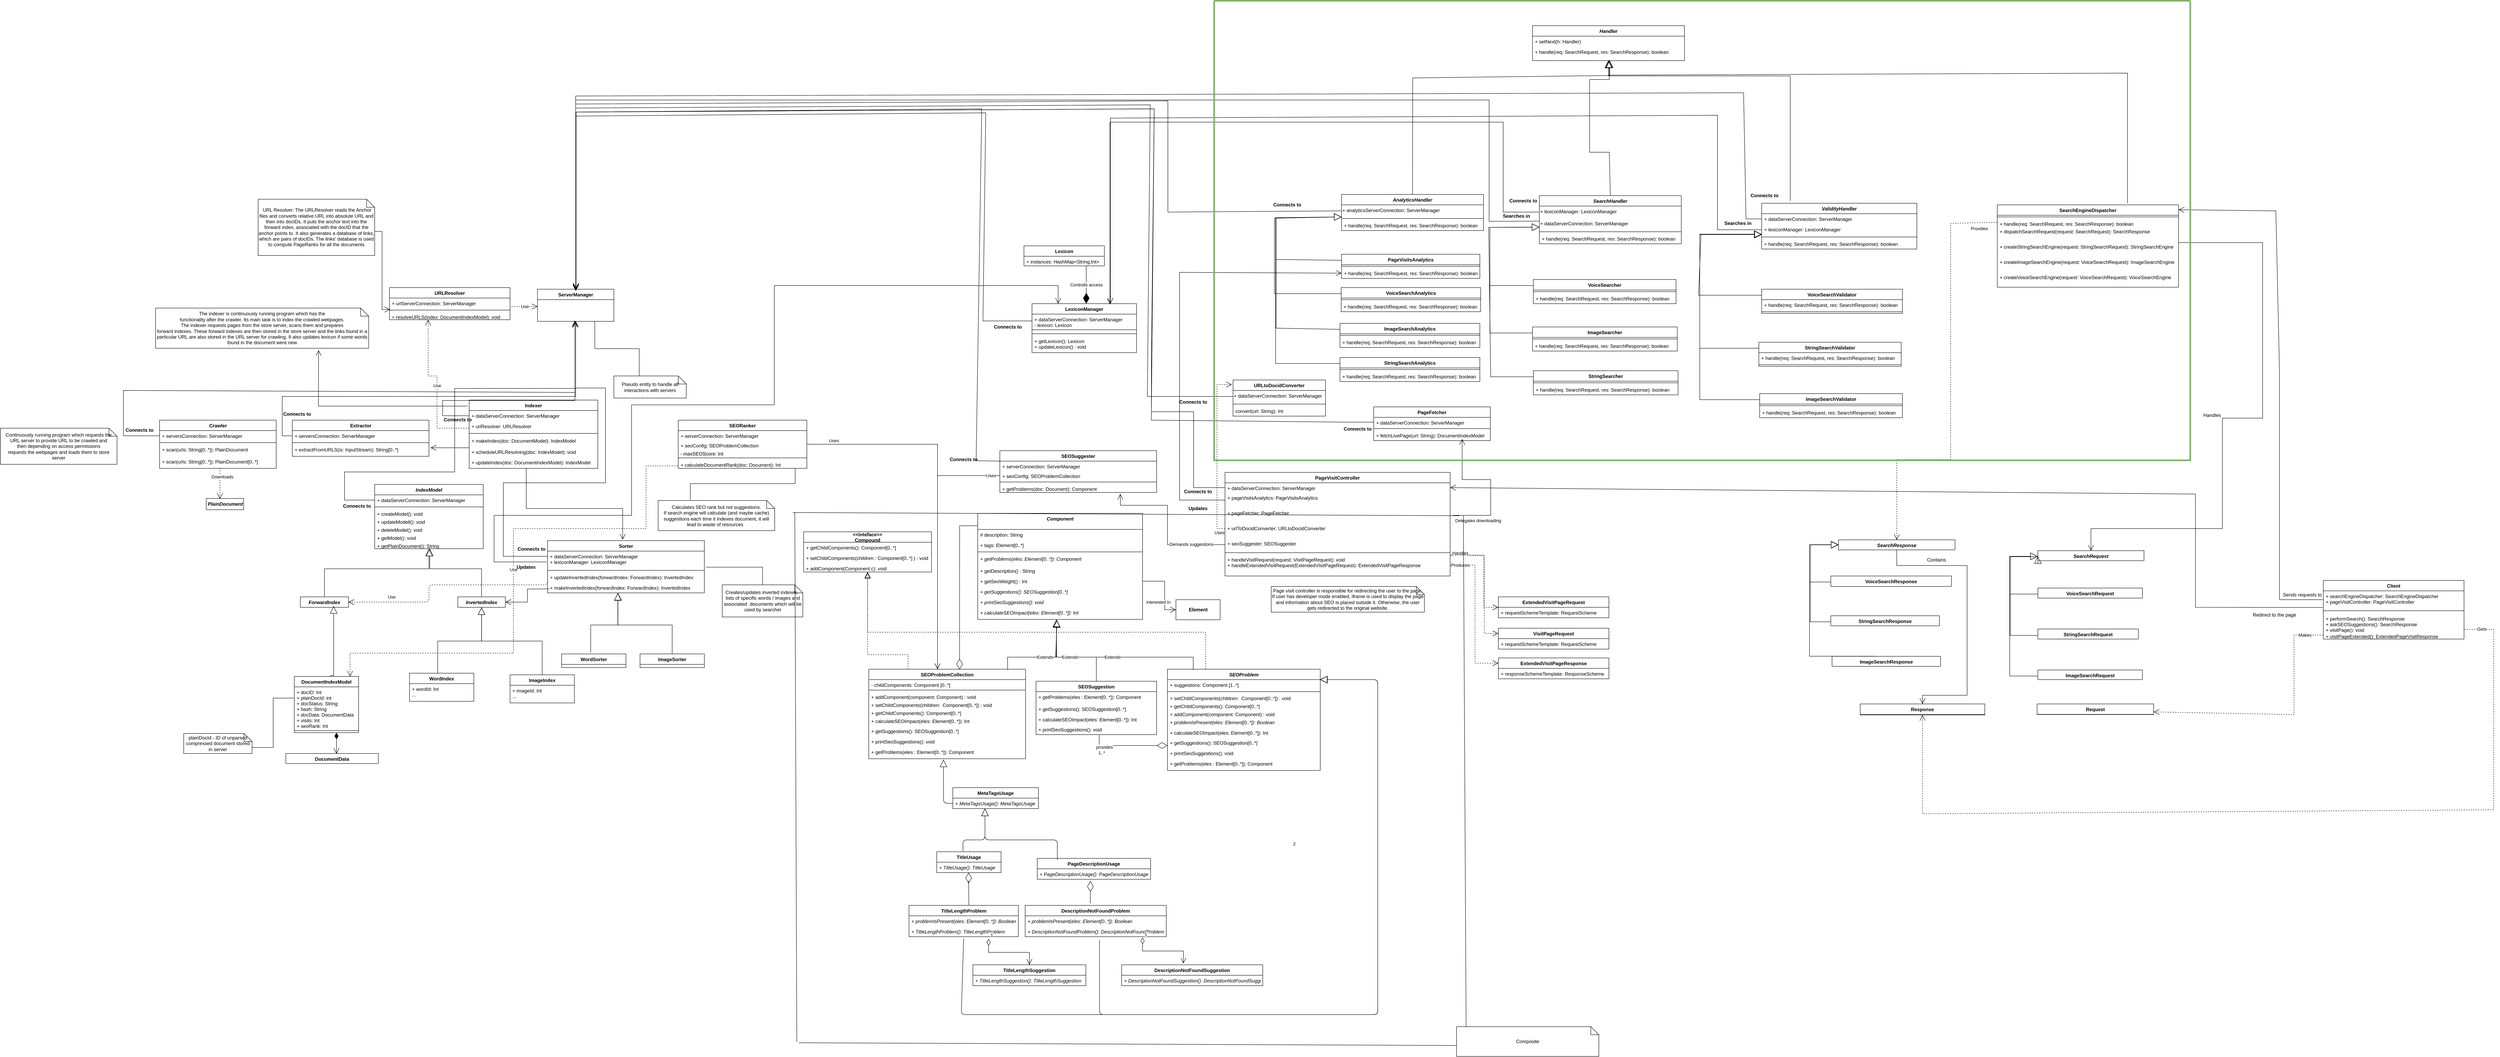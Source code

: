 <mxfile version="15.8.6" type="github">
  <diagram id="L-4JTbhqK5Z3GWyyr0-M" name="Page-1">
    <mxGraphModel dx="2274" dy="1883" grid="0" gridSize="10" guides="1" tooltips="1" connect="1" arrows="1" fold="1" page="1" pageScale="1" pageWidth="850" pageHeight="1100" math="0" shadow="0">
      <root>
        <mxCell id="0" />
        <mxCell id="1" parent="0" />
        <mxCell id="VXNcRWfN4zNZ4ETa913i-1" value="Indexer" style="swimlane;fontStyle=1;align=center;verticalAlign=top;childLayout=stackLayout;horizontal=1;startSize=26;horizontalStack=0;resizeParent=1;resizeParentMax=0;resizeLast=0;collapsible=1;marginBottom=0;hachureGap=4;pointerEvents=0;" parent="1" vertex="1">
          <mxGeometry x="860" y="320" width="320" height="170" as="geometry">
            <mxRectangle x="800" y="400" width="70" height="26" as="alternateBounds" />
          </mxGeometry>
        </mxCell>
        <mxCell id="3ZD-ds__CDtL9bY-RWLM-7" value="+ dataServerConnection: ServerManager" style="text;strokeColor=none;fillColor=none;align=left;verticalAlign=top;spacingLeft=4;spacingRight=4;overflow=hidden;rotatable=0;points=[[0,0.5],[1,0.5]];portConstraint=eastwest;" parent="VXNcRWfN4zNZ4ETa913i-1" vertex="1">
          <mxGeometry y="26" width="320" height="26" as="geometry" />
        </mxCell>
        <mxCell id="3ZD-ds__CDtL9bY-RWLM-8" value="+ urlResolver: URLResolver" style="text;strokeColor=none;fillColor=none;align=left;verticalAlign=top;spacingLeft=4;spacingRight=4;overflow=hidden;rotatable=0;points=[[0,0.5],[1,0.5]];portConstraint=eastwest;" parent="VXNcRWfN4zNZ4ETa913i-1" vertex="1">
          <mxGeometry y="52" width="320" height="26" as="geometry" />
        </mxCell>
        <mxCell id="ZLtzulAEG12qj5SxT5-5-52" value="Use" style="endArrow=open;endSize=12;dashed=1;html=1;rounded=0;edgeStyle=orthogonalEdgeStyle;" parent="VXNcRWfN4zNZ4ETa913i-1" target="vnPngC09RosFCxPqreI9-8" edge="1">
          <mxGeometry width="160" relative="1" as="geometry">
            <mxPoint y="70" as="sourcePoint" />
            <mxPoint x="160" y="70" as="targetPoint" />
            <Array as="points">
              <mxPoint x="-80" y="70" />
              <mxPoint x="-80" y="-60" />
              <mxPoint x="-102" y="-60" />
            </Array>
          </mxGeometry>
        </mxCell>
        <mxCell id="VXNcRWfN4zNZ4ETa913i-3" value="" style="line;strokeWidth=1;fillColor=none;align=left;verticalAlign=middle;spacingTop=-1;spacingLeft=3;spacingRight=3;rotatable=0;labelPosition=right;points=[];portConstraint=eastwest;" parent="VXNcRWfN4zNZ4ETa913i-1" vertex="1">
          <mxGeometry y="78" width="320" height="10" as="geometry" />
        </mxCell>
        <mxCell id="VXNcRWfN4zNZ4ETa913i-4" value="+ makeIndex(doc: DocumentModel): IndexModel&#xa;&#xa;+ scheduleURLResolving(doc: IndexModel): void&#xa;" style="text;strokeColor=none;fillColor=none;align=left;verticalAlign=top;spacingLeft=4;spacingRight=4;overflow=hidden;rotatable=0;points=[[0,0.5],[1,0.5]];portConstraint=eastwest;" parent="VXNcRWfN4zNZ4ETa913i-1" vertex="1">
          <mxGeometry y="88" width="320" height="54" as="geometry" />
        </mxCell>
        <mxCell id="Vg_vFvyBdRH64RmHOJFF-16" value="+ updateIndex(doc: DocumentIndexModel): IndexModel" style="text;strokeColor=none;fillColor=none;align=left;verticalAlign=top;spacingLeft=4;spacingRight=4;overflow=hidden;rotatable=0;points=[[0,0.5],[1,0.5]];portConstraint=eastwest;" parent="VXNcRWfN4zNZ4ETa913i-1" vertex="1">
          <mxGeometry y="142" width="320" height="28" as="geometry" />
        </mxCell>
        <mxCell id="VXNcRWfN4zNZ4ETa913i-5" value="DocumentIndexModel" style="swimlane;fontStyle=1;align=center;verticalAlign=top;childLayout=stackLayout;horizontal=1;startSize=26;horizontalStack=0;resizeParent=1;resizeParentMax=0;resizeLast=0;collapsible=1;marginBottom=0;hachureGap=4;pointerEvents=0;" parent="1" vertex="1">
          <mxGeometry x="425" y="1008" width="160" height="140" as="geometry" />
        </mxCell>
        <mxCell id="VXNcRWfN4zNZ4ETa913i-6" value="+ docID: Int&#xa;+ plainDocId: int&#xa;+ docStatus: String&#xa;+ hash: String&#xa;+ docData: DocumentData&#xa;+ visits: Int&#xa;+ seoRank: Int" style="text;strokeColor=none;fillColor=none;align=left;verticalAlign=top;spacingLeft=4;spacingRight=4;overflow=hidden;rotatable=0;points=[[0,0.5],[1,0.5]];portConstraint=eastwest;" parent="VXNcRWfN4zNZ4ETa913i-5" vertex="1">
          <mxGeometry y="26" width="160" height="104" as="geometry" />
        </mxCell>
        <mxCell id="B37MmopoNUqpj75_Dg1A-53" value="" style="line;strokeWidth=1;fillColor=none;align=left;verticalAlign=middle;spacingTop=-1;spacingLeft=3;spacingRight=3;rotatable=0;labelPosition=right;points=[];portConstraint=eastwest;" parent="VXNcRWfN4zNZ4ETa913i-5" vertex="1">
          <mxGeometry y="130" width="160" height="10" as="geometry" />
        </mxCell>
        <mxCell id="UL4YKMBXZopJeCdpC2au-22" value="IndexModel" style="swimlane;fontStyle=3;align=center;verticalAlign=top;childLayout=stackLayout;horizontal=1;startSize=26;horizontalStack=0;resizeParent=1;resizeParentMax=0;resizeLast=0;collapsible=1;marginBottom=0;" parent="1" vertex="1">
          <mxGeometry x="625" y="530" width="270" height="160" as="geometry" />
        </mxCell>
        <mxCell id="B37MmopoNUqpj75_Dg1A-55" value="+ dataServerConnection: ServerManager" style="text;strokeColor=none;fillColor=none;align=left;verticalAlign=top;spacingLeft=4;spacingRight=4;overflow=hidden;rotatable=0;points=[[0,0.5],[1,0.5]];portConstraint=eastwest;" parent="UL4YKMBXZopJeCdpC2au-22" vertex="1">
          <mxGeometry y="26" width="270" height="26" as="geometry" />
        </mxCell>
        <mxCell id="UL4YKMBXZopJeCdpC2au-24" value="" style="line;strokeWidth=1;fillColor=none;align=left;verticalAlign=middle;spacingTop=-1;spacingLeft=3;spacingRight=3;rotatable=0;labelPosition=right;points=[];portConstraint=eastwest;" parent="UL4YKMBXZopJeCdpC2au-22" vertex="1">
          <mxGeometry y="52" width="270" height="8" as="geometry" />
        </mxCell>
        <mxCell id="B37MmopoNUqpj75_Dg1A-56" value="+ createModel(): void&#xa;" style="text;strokeColor=none;fillColor=none;align=left;verticalAlign=top;spacingLeft=4;spacingRight=4;overflow=hidden;rotatable=0;points=[[0,0.5],[1,0.5]];portConstraint=eastwest;" parent="UL4YKMBXZopJeCdpC2au-22" vertex="1">
          <mxGeometry y="60" width="270" height="20" as="geometry" />
        </mxCell>
        <mxCell id="B37MmopoNUqpj75_Dg1A-57" value="+ updateModell(): void&#xa;" style="text;strokeColor=none;fillColor=none;align=left;verticalAlign=top;spacingLeft=4;spacingRight=4;overflow=hidden;rotatable=0;points=[[0,0.5],[1,0.5]];portConstraint=eastwest;" parent="UL4YKMBXZopJeCdpC2au-22" vertex="1">
          <mxGeometry y="80" width="270" height="20" as="geometry" />
        </mxCell>
        <mxCell id="B37MmopoNUqpj75_Dg1A-58" value="+ deleteModel(): void&#xa;" style="text;strokeColor=none;fillColor=none;align=left;verticalAlign=top;spacingLeft=4;spacingRight=4;overflow=hidden;rotatable=0;points=[[0,0.5],[1,0.5]];portConstraint=eastwest;" parent="UL4YKMBXZopJeCdpC2au-22" vertex="1">
          <mxGeometry y="100" width="270" height="20" as="geometry" />
        </mxCell>
        <mxCell id="B37MmopoNUqpj75_Dg1A-60" value="+ getModel(): void&#xa;" style="text;strokeColor=none;fillColor=none;align=left;verticalAlign=top;spacingLeft=4;spacingRight=4;overflow=hidden;rotatable=0;points=[[0,0.5],[1,0.5]];portConstraint=eastwest;" parent="UL4YKMBXZopJeCdpC2au-22" vertex="1">
          <mxGeometry y="120" width="270" height="20" as="geometry" />
        </mxCell>
        <mxCell id="Vg_vFvyBdRH64RmHOJFF-7" value="+ getPlainDocument(): String" style="text;strokeColor=none;fillColor=none;align=left;verticalAlign=top;spacingLeft=4;spacingRight=4;overflow=hidden;rotatable=0;points=[[0,0.5],[1,0.5]];portConstraint=eastwest;" parent="UL4YKMBXZopJeCdpC2au-22" vertex="1">
          <mxGeometry y="140" width="270" height="20" as="geometry" />
        </mxCell>
        <mxCell id="UL4YKMBXZopJeCdpC2au-59" value="ServerManager" style="swimlane;fontStyle=1;align=center;verticalAlign=top;childLayout=stackLayout;horizontal=1;startSize=26;horizontalStack=0;resizeParent=1;resizeParentMax=0;resizeLast=0;collapsible=1;marginBottom=0;" parent="1" vertex="1">
          <mxGeometry x="1030" y="44" width="190" height="80" as="geometry" />
        </mxCell>
        <mxCell id="vnPngC09RosFCxPqreI9-5" value="URLResolver" style="swimlane;fontStyle=1;align=center;verticalAlign=top;childLayout=stackLayout;horizontal=1;startSize=26;horizontalStack=0;resizeParent=1;resizeParentMax=0;resizeLast=0;collapsible=1;marginBottom=0;" parent="1" vertex="1">
          <mxGeometry x="661.68" y="40" width="300" height="80" as="geometry" />
        </mxCell>
        <mxCell id="nHTIsOpt5-FmUogmospr-10" value="+ urlServerConnection: ServerManager" style="text;strokeColor=none;fillColor=none;align=left;verticalAlign=top;spacingLeft=4;spacingRight=4;overflow=hidden;rotatable=0;points=[[0,0.5],[1,0.5]];portConstraint=eastwest;" parent="vnPngC09RosFCxPqreI9-5" vertex="1">
          <mxGeometry y="26" width="300" height="26" as="geometry" />
        </mxCell>
        <mxCell id="nHTIsOpt5-FmUogmospr-11" value="" style="line;strokeWidth=1;fillColor=none;align=left;verticalAlign=middle;spacingTop=-1;spacingLeft=3;spacingRight=3;rotatable=0;labelPosition=right;points=[];portConstraint=eastwest;" parent="vnPngC09RosFCxPqreI9-5" vertex="1">
          <mxGeometry y="52" width="300" height="8" as="geometry" />
        </mxCell>
        <mxCell id="vnPngC09RosFCxPqreI9-8" value="+ resolveURLS(index: DocumentIndexModel): void" style="text;strokeColor=none;fillColor=none;align=left;verticalAlign=top;spacingLeft=4;spacingRight=4;overflow=hidden;rotatable=0;points=[[0,0.5],[1,0.5]];portConstraint=eastwest;" parent="vnPngC09RosFCxPqreI9-5" vertex="1">
          <mxGeometry y="60" width="300" height="20" as="geometry" />
        </mxCell>
        <mxCell id="xpTjOEdWHdF4yTKwdctW-21" value="Lexicon" style="swimlane;fontStyle=1;align=center;verticalAlign=top;childLayout=stackLayout;horizontal=1;startSize=26;horizontalStack=0;resizeParent=1;resizeParentMax=0;resizeLast=0;collapsible=1;marginBottom=0;hachureGap=4;pointerEvents=0;" parent="1" vertex="1">
          <mxGeometry x="2240" y="-64" width="200" height="50" as="geometry" />
        </mxCell>
        <mxCell id="xpTjOEdWHdF4yTKwdctW-22" value="+ instances: HashMap&lt;String,Int&gt;" style="text;strokeColor=none;fillColor=none;align=left;verticalAlign=top;spacingLeft=4;spacingRight=4;overflow=hidden;rotatable=0;points=[[0,0.5],[1,0.5]];portConstraint=eastwest;fontStyle=0" parent="xpTjOEdWHdF4yTKwdctW-21" vertex="1">
          <mxGeometry y="26" width="200" height="24" as="geometry" />
        </mxCell>
        <mxCell id="xpTjOEdWHdF4yTKwdctW-25" value="LexiconManager" style="swimlane;fontStyle=1;align=center;verticalAlign=top;childLayout=stackLayout;horizontal=1;startSize=26;horizontalStack=0;resizeParent=1;resizeParentMax=0;resizeLast=0;collapsible=1;marginBottom=0;" parent="1" vertex="1">
          <mxGeometry x="2260" y="80" width="260" height="122" as="geometry" />
        </mxCell>
        <mxCell id="xpTjOEdWHdF4yTKwdctW-26" value="+ dataServerConnection: ServerManager&#xa;- lexicon: Lexicon&#xa;" style="text;strokeColor=none;fillColor=none;align=left;verticalAlign=top;spacingLeft=4;spacingRight=4;overflow=hidden;rotatable=0;points=[[0,0.5],[1,0.5]];portConstraint=eastwest;" parent="xpTjOEdWHdF4yTKwdctW-25" vertex="1">
          <mxGeometry y="26" width="260" height="34" as="geometry" />
        </mxCell>
        <mxCell id="m8PIFnoMGad8uP0K9j40-1" value="" style="line;strokeWidth=1;fillColor=none;align=left;verticalAlign=middle;spacingTop=-1;spacingLeft=3;spacingRight=3;rotatable=0;labelPosition=right;points=[];portConstraint=eastwest;" parent="xpTjOEdWHdF4yTKwdctW-25" vertex="1">
          <mxGeometry y="60" width="260" height="10" as="geometry" />
        </mxCell>
        <mxCell id="xpTjOEdWHdF4yTKwdctW-27" value="" style="line;strokeWidth=1;fillColor=none;align=left;verticalAlign=middle;spacingTop=-1;spacingLeft=3;spacingRight=3;rotatable=0;labelPosition=right;points=[];portConstraint=eastwest;" parent="xpTjOEdWHdF4yTKwdctW-25" vertex="1">
          <mxGeometry y="70" width="260" height="10" as="geometry" />
        </mxCell>
        <mxCell id="xpTjOEdWHdF4yTKwdctW-28" value="+ getLexicon(): Lexicon&#xa;+ updateLexicon() : void&#xa;" style="text;strokeColor=none;fillColor=none;align=left;verticalAlign=top;spacingLeft=4;spacingRight=4;overflow=hidden;rotatable=0;points=[[0,0.5],[1,0.5]];portConstraint=eastwest;" parent="xpTjOEdWHdF4yTKwdctW-25" vertex="1">
          <mxGeometry y="80" width="260" height="42" as="geometry" />
        </mxCell>
        <mxCell id="xpTjOEdWHdF4yTKwdctW-38" value="Controlls access" style="endArrow=diamondThin;endFill=1;endSize=24;html=1;rounded=0;edgeStyle=orthogonalEdgeStyle;" parent="1" source="xpTjOEdWHdF4yTKwdctW-22" edge="1">
          <mxGeometry width="160" relative="1" as="geometry">
            <mxPoint x="2382" y="-38" as="sourcePoint" />
            <mxPoint x="2395" y="80" as="targetPoint" />
            <Array as="points">
              <mxPoint x="2395" y="11" />
              <mxPoint x="2395" y="11" />
            </Array>
          </mxGeometry>
        </mxCell>
        <mxCell id="X9t2nn5iT1wmEAKBCxQw-26" value="ForwardIndex" style="swimlane;fontStyle=3;align=center;verticalAlign=top;childLayout=stackLayout;horizontal=1;startSize=26;horizontalStack=0;resizeParent=1;resizeParentMax=0;resizeLast=0;collapsible=1;marginBottom=0;" parent="1" vertex="1" collapsed="1">
          <mxGeometry x="440" y="810" width="120" height="26" as="geometry">
            <mxRectangle x="450" y="810" width="160" height="86" as="alternateBounds" />
          </mxGeometry>
        </mxCell>
        <mxCell id="X9t2nn5iT1wmEAKBCxQw-27" value="+ field: type" style="text;strokeColor=none;fillColor=none;align=left;verticalAlign=top;spacingLeft=4;spacingRight=4;overflow=hidden;rotatable=0;points=[[0,0.5],[1,0.5]];portConstraint=eastwest;" parent="X9t2nn5iT1wmEAKBCxQw-26" vertex="1">
          <mxGeometry y="26" width="120" height="26" as="geometry" />
        </mxCell>
        <mxCell id="X9t2nn5iT1wmEAKBCxQw-28" value="" style="line;strokeWidth=1;fillColor=none;align=left;verticalAlign=middle;spacingTop=-1;spacingLeft=3;spacingRight=3;rotatable=0;labelPosition=right;points=[];portConstraint=eastwest;" parent="X9t2nn5iT1wmEAKBCxQw-26" vertex="1">
          <mxGeometry y="52" width="120" height="8" as="geometry" />
        </mxCell>
        <mxCell id="X9t2nn5iT1wmEAKBCxQw-29" value="+ method(type): type" style="text;strokeColor=none;fillColor=none;align=left;verticalAlign=top;spacingLeft=4;spacingRight=4;overflow=hidden;rotatable=0;points=[[0,0.5],[1,0.5]];portConstraint=eastwest;" parent="X9t2nn5iT1wmEAKBCxQw-26" vertex="1">
          <mxGeometry y="60" width="120" height="26" as="geometry" />
        </mxCell>
        <mxCell id="VXNcRWfN4zNZ4ETa913i-9" value="DocumentData" style="swimlane;fontStyle=1;align=center;verticalAlign=top;childLayout=stackLayout;horizontal=1;startSize=26;horizontalStack=0;resizeParent=1;resizeParentMax=0;resizeLast=0;collapsible=1;marginBottom=0;hachureGap=4;pointerEvents=0;" parent="1" vertex="1">
          <mxGeometry x="404" y="1200" width="230" height="25" as="geometry" />
        </mxCell>
        <mxCell id="X9t2nn5iT1wmEAKBCxQw-30" value="InvertedIndex" style="swimlane;fontStyle=3;align=center;verticalAlign=top;childLayout=stackLayout;horizontal=1;startSize=26;horizontalStack=0;resizeParent=1;resizeParentMax=0;resizeLast=0;collapsible=1;marginBottom=0;" parent="1" vertex="1" collapsed="1">
          <mxGeometry x="831.68" y="810" width="118.32" height="26" as="geometry">
            <mxRectangle x="831.68" y="810" width="160" height="86" as="alternateBounds" />
          </mxGeometry>
        </mxCell>
        <mxCell id="X9t2nn5iT1wmEAKBCxQw-31" value="+ field: type" style="text;strokeColor=none;fillColor=none;align=left;verticalAlign=top;spacingLeft=4;spacingRight=4;overflow=hidden;rotatable=0;points=[[0,0.5],[1,0.5]];portConstraint=eastwest;" parent="X9t2nn5iT1wmEAKBCxQw-30" vertex="1">
          <mxGeometry y="26" width="118.32" height="26" as="geometry" />
        </mxCell>
        <mxCell id="X9t2nn5iT1wmEAKBCxQw-32" value="" style="line;strokeWidth=1;fillColor=none;align=left;verticalAlign=middle;spacingTop=-1;spacingLeft=3;spacingRight=3;rotatable=0;labelPosition=right;points=[];portConstraint=eastwest;" parent="X9t2nn5iT1wmEAKBCxQw-30" vertex="1">
          <mxGeometry y="52" width="118.32" height="8" as="geometry" />
        </mxCell>
        <mxCell id="X9t2nn5iT1wmEAKBCxQw-33" value="+ method(type): type" style="text;strokeColor=none;fillColor=none;align=left;verticalAlign=top;spacingLeft=4;spacingRight=4;overflow=hidden;rotatable=0;points=[[0,0.5],[1,0.5]];portConstraint=eastwest;" parent="X9t2nn5iT1wmEAKBCxQw-30" vertex="1">
          <mxGeometry y="60" width="118.32" height="26" as="geometry" />
        </mxCell>
        <mxCell id="X9t2nn5iT1wmEAKBCxQw-34" value="WordIndex" style="swimlane;fontStyle=1;align=center;verticalAlign=top;childLayout=stackLayout;horizontal=1;startSize=26;horizontalStack=0;resizeParent=1;resizeParentMax=0;resizeLast=0;collapsible=1;marginBottom=0;" parent="1" vertex="1">
          <mxGeometry x="711.68" y="1000" width="160" height="70" as="geometry" />
        </mxCell>
        <mxCell id="X9t2nn5iT1wmEAKBCxQw-35" value="+ wordId: Int&#xa;..." style="text;strokeColor=none;fillColor=none;align=left;verticalAlign=top;spacingLeft=4;spacingRight=4;overflow=hidden;rotatable=0;points=[[0,0.5],[1,0.5]];portConstraint=eastwest;" parent="X9t2nn5iT1wmEAKBCxQw-34" vertex="1">
          <mxGeometry y="26" width="160" height="44" as="geometry" />
        </mxCell>
        <mxCell id="X9t2nn5iT1wmEAKBCxQw-38" value="ImageIndex" style="swimlane;fontStyle=1;align=center;verticalAlign=top;childLayout=stackLayout;horizontal=1;startSize=26;horizontalStack=0;resizeParent=1;resizeParentMax=0;resizeLast=0;collapsible=1;marginBottom=0;" parent="1" vertex="1">
          <mxGeometry x="961.68" y="1004" width="160" height="70" as="geometry" />
        </mxCell>
        <mxCell id="AKmlOZ8W18cRqGs41XHi-2" value="+ imageId: Int&#xa;..." style="text;strokeColor=none;fillColor=none;align=left;verticalAlign=top;spacingLeft=4;spacingRight=4;overflow=hidden;rotatable=0;points=[[0,0.5],[1,0.5]];portConstraint=eastwest;" parent="X9t2nn5iT1wmEAKBCxQw-38" vertex="1">
          <mxGeometry y="26" width="160" height="44" as="geometry" />
        </mxCell>
        <mxCell id="X9t2nn5iT1wmEAKBCxQw-49" value="" style="endArrow=block;endSize=16;endFill=0;html=1;rounded=0;edgeStyle=orthogonalEdgeStyle;exitX=0.438;exitY=0;exitDx=0;exitDy=0;exitPerimeter=0;entryX=0.5;entryY=1;entryDx=0;entryDy=0;" parent="1" source="X9t2nn5iT1wmEAKBCxQw-34" target="X9t2nn5iT1wmEAKBCxQw-30" edge="1">
          <mxGeometry x="0.143" y="-22" width="160" relative="1" as="geometry">
            <mxPoint x="701.68" y="916" as="sourcePoint" />
            <mxPoint x="890" y="840" as="targetPoint" />
            <mxPoint as="offset" />
            <Array as="points">
              <mxPoint x="782" y="920" />
              <mxPoint x="891" y="920" />
            </Array>
          </mxGeometry>
        </mxCell>
        <mxCell id="X9t2nn5iT1wmEAKBCxQw-50" value="" style="endArrow=block;endSize=16;endFill=0;html=1;rounded=0;edgeStyle=orthogonalEdgeStyle;exitX=0.5;exitY=0;exitDx=0;exitDy=0;entryX=0.5;entryY=1;entryDx=0;entryDy=0;" parent="1" source="X9t2nn5iT1wmEAKBCxQw-38" target="X9t2nn5iT1wmEAKBCxQw-30" edge="1">
          <mxGeometry width="160" relative="1" as="geometry">
            <mxPoint x="791.12" y="1000" as="sourcePoint" />
            <mxPoint x="880" y="839" as="targetPoint" />
            <Array as="points">
              <mxPoint x="1042" y="920" />
              <mxPoint x="891" y="920" />
            </Array>
          </mxGeometry>
        </mxCell>
        <mxCell id="X9t2nn5iT1wmEAKBCxQw-59" value="" style="endArrow=block;endSize=16;endFill=0;html=1;rounded=0;edgeStyle=orthogonalEdgeStyle;exitX=0.5;exitY=0;exitDx=0;exitDy=0;entryX=0.5;entryY=1;entryDx=0;entryDy=0;" parent="1" source="X9t2nn5iT1wmEAKBCxQw-26" target="UL4YKMBXZopJeCdpC2au-22" edge="1">
          <mxGeometry x="0.005" width="160" relative="1" as="geometry">
            <mxPoint x="570.0" y="800.71" as="sourcePoint" />
            <mxPoint x="720" y="660" as="targetPoint" />
            <Array as="points">
              <mxPoint x="530" y="740" />
              <mxPoint x="720" y="740" />
            </Array>
            <mxPoint as="offset" />
          </mxGeometry>
        </mxCell>
        <mxCell id="X9t2nn5iT1wmEAKBCxQw-60" value="" style="endArrow=block;endSize=16;endFill=0;html=1;rounded=0;edgeStyle=orthogonalEdgeStyle;exitX=0.5;exitY=0;exitDx=0;exitDy=0;" parent="1" source="X9t2nn5iT1wmEAKBCxQw-30" edge="1">
          <mxGeometry width="160" relative="1" as="geometry">
            <mxPoint x="570" y="836" as="sourcePoint" />
            <mxPoint x="762" y="690" as="targetPoint" />
            <Array as="points">
              <mxPoint x="891" y="740" />
              <mxPoint x="762" y="740" />
            </Array>
          </mxGeometry>
        </mxCell>
        <mxCell id="X9t2nn5iT1wmEAKBCxQw-61" value="" style="endArrow=block;endSize=16;endFill=0;html=1;rounded=0;edgeStyle=orthogonalEdgeStyle;exitX=0.563;exitY=0;exitDx=0;exitDy=0;exitPerimeter=0;" parent="1" source="VXNcRWfN4zNZ4ETa913i-5" edge="1">
          <mxGeometry width="160" relative="1" as="geometry">
            <mxPoint x="400" y="1000" as="sourcePoint" />
            <mxPoint x="523" y="833" as="targetPoint" />
            <Array as="points">
              <mxPoint x="523" y="1006" />
            </Array>
          </mxGeometry>
        </mxCell>
        <mxCell id="X9t2nn5iT1wmEAKBCxQw-62" value="Sorter" style="swimlane;fontStyle=1;align=center;verticalAlign=top;childLayout=stackLayout;horizontal=1;startSize=26;horizontalStack=0;resizeParent=1;resizeParentMax=0;resizeLast=0;collapsible=1;marginBottom=0;" parent="1" vertex="1">
          <mxGeometry x="1055" y="670" width="390" height="130" as="geometry" />
        </mxCell>
        <mxCell id="3ZD-ds__CDtL9bY-RWLM-31" value="+ dataServerConnection: ServerManager&#xa;+ lexiconManager: LexiconManager&#xa;" style="text;strokeColor=none;fillColor=none;align=left;verticalAlign=top;spacingLeft=4;spacingRight=4;overflow=hidden;rotatable=0;points=[[0,0.5],[1,0.5]];portConstraint=eastwest;" parent="X9t2nn5iT1wmEAKBCxQw-62" vertex="1">
          <mxGeometry y="26" width="390" height="44" as="geometry" />
        </mxCell>
        <mxCell id="KxbphRWVOTj-lbovChjH-29" value="" style="endArrow=open;endFill=1;endSize=12;html=1;rounded=0;entryX=0.25;entryY=0;entryDx=0;entryDy=0;" parent="X9t2nn5iT1wmEAKBCxQw-62" target="xpTjOEdWHdF4yTKwdctW-25" edge="1">
          <mxGeometry width="160" relative="1" as="geometry">
            <mxPoint x="-2" y="53" as="sourcePoint" />
            <mxPoint x="158" y="53" as="targetPoint" />
            <Array as="points">
              <mxPoint x="-133" y="53" />
              <mxPoint x="-133" y="-63" />
              <mxPoint x="209" y="-63" />
              <mxPoint x="209" y="-338" />
              <mxPoint x="564" y="-338" />
              <mxPoint x="564" y="-635" />
              <mxPoint x="1270" y="-635" />
            </Array>
          </mxGeometry>
        </mxCell>
        <mxCell id="X9t2nn5iT1wmEAKBCxQw-64" value="" style="line;strokeWidth=1;fillColor=none;align=left;verticalAlign=middle;spacingTop=-1;spacingLeft=3;spacingRight=3;rotatable=0;labelPosition=right;points=[];portConstraint=eastwest;" parent="X9t2nn5iT1wmEAKBCxQw-62" vertex="1">
          <mxGeometry y="70" width="390" height="8" as="geometry" />
        </mxCell>
        <mxCell id="X9t2nn5iT1wmEAKBCxQw-65" value="+ updateInvertedIndex(forwardIndex: ForwardIndex): InvertedIndex" style="text;strokeColor=none;fillColor=none;align=left;verticalAlign=top;spacingLeft=4;spacingRight=4;overflow=hidden;rotatable=0;points=[[0,0.5],[1,0.5]];portConstraint=eastwest;" parent="X9t2nn5iT1wmEAKBCxQw-62" vertex="1">
          <mxGeometry y="78" width="390" height="26" as="geometry" />
        </mxCell>
        <mxCell id="3ZD-ds__CDtL9bY-RWLM-32" value="+ makeInvertedIndex(forwardIndex: ForwardIndex): InvertedIndex" style="text;strokeColor=none;fillColor=none;align=left;verticalAlign=top;spacingLeft=4;spacingRight=4;overflow=hidden;rotatable=0;points=[[0,0.5],[1,0.5]];portConstraint=eastwest;" parent="X9t2nn5iT1wmEAKBCxQw-62" vertex="1">
          <mxGeometry y="104" width="390" height="26" as="geometry" />
        </mxCell>
        <mxCell id="ZLtzulAEG12qj5SxT5-5-50" value="" style="endArrow=open;endFill=1;endSize=12;html=1;rounded=0;edgeStyle=orthogonalEdgeStyle;entryX=1;entryY=0.5;entryDx=0;entryDy=0;" parent="X9t2nn5iT1wmEAKBCxQw-62" target="X9t2nn5iT1wmEAKBCxQw-30" edge="1">
          <mxGeometry width="160" relative="1" as="geometry">
            <mxPoint x="5" y="120" as="sourcePoint" />
            <mxPoint x="155" y="120" as="targetPoint" />
          </mxGeometry>
        </mxCell>
        <mxCell id="X9t2nn5iT1wmEAKBCxQw-68" value="" style="endArrow=open;endFill=1;endSize=12;html=1;rounded=0;edgeStyle=orthogonalEdgeStyle;entryX=0.479;entryY=-0.019;entryDx=0;entryDy=0;entryPerimeter=0;" parent="1" target="X9t2nn5iT1wmEAKBCxQw-62" edge="1">
          <mxGeometry width="160" relative="1" as="geometry">
            <mxPoint x="1002" y="490" as="sourcePoint" />
            <mxPoint x="1210" y="630" as="targetPoint" />
            <Array as="points">
              <mxPoint x="1002" y="590" />
              <mxPoint x="1242" y="590" />
            </Array>
          </mxGeometry>
        </mxCell>
        <mxCell id="UL4YKMBXZopJeCdpC2au-95" value="MetaTagsUsage" style="swimlane;fontStyle=1;align=center;verticalAlign=top;childLayout=stackLayout;horizontal=1;startSize=26;horizontalStack=0;resizeParent=1;resizeParentMax=0;resizeLast=0;collapsible=1;marginBottom=0;" parent="1" vertex="1">
          <mxGeometry x="2063" y="1285" width="213" height="52" as="geometry" />
        </mxCell>
        <mxCell id="iaejvk4RC9InFn6ZVpah-14" value="+ MetaTagsUsage(): MetaTagsUsage" style="text;strokeColor=none;fillColor=none;align=left;verticalAlign=top;spacingLeft=4;spacingRight=4;overflow=hidden;rotatable=0;points=[[0,0.5],[1,0.5]];portConstraint=eastwest;fontStyle=2" parent="UL4YKMBXZopJeCdpC2au-95" vertex="1">
          <mxGeometry y="26" width="213" height="26" as="geometry" />
        </mxCell>
        <mxCell id="UL4YKMBXZopJeCdpC2au-99" value="TitleUsage" style="swimlane;fontStyle=1;align=center;verticalAlign=top;childLayout=stackLayout;horizontal=1;startSize=26;horizontalStack=0;resizeParent=1;resizeParentMax=0;resizeLast=0;collapsible=1;marginBottom=0;" parent="1" vertex="1">
          <mxGeometry x="2023" y="1444.5" width="160" height="52" as="geometry" />
        </mxCell>
        <mxCell id="ulZ0jbCKSlaguCblbPYP-42" value="" style="endArrow=block;endSize=16;endFill=0;html=1;exitX=0.409;exitY=-0.026;exitDx=0;exitDy=0;exitPerimeter=0;" parent="UL4YKMBXZopJeCdpC2au-99" source="UL4YKMBXZopJeCdpC2au-99" edge="1">
          <mxGeometry width="160" relative="1" as="geometry">
            <mxPoint x="70" y="-9.5" as="sourcePoint" />
            <mxPoint x="120" y="-107.5" as="targetPoint" />
            <Array as="points">
              <mxPoint x="65" y="-29.5" />
              <mxPoint x="90" y="-29.5" />
              <mxPoint x="120" y="-29.5" />
            </Array>
          </mxGeometry>
        </mxCell>
        <mxCell id="iaejvk4RC9InFn6ZVpah-13" value="+ TitleUsage(): TitleUsage" style="text;strokeColor=none;fillColor=none;align=left;verticalAlign=top;spacingLeft=4;spacingRight=4;overflow=hidden;rotatable=0;points=[[0,0.5],[1,0.5]];portConstraint=eastwest;fontStyle=2" parent="UL4YKMBXZopJeCdpC2au-99" vertex="1">
          <mxGeometry y="26" width="160" height="26" as="geometry" />
        </mxCell>
        <mxCell id="UL4YKMBXZopJeCdpC2au-103" value="PageDescriptionUsage" style="swimlane;fontStyle=1;align=center;verticalAlign=top;childLayout=stackLayout;horizontal=1;startSize=26;horizontalStack=0;resizeParent=1;resizeParentMax=0;resizeLast=0;collapsible=1;marginBottom=0;" parent="1" vertex="1">
          <mxGeometry x="2273" y="1461" width="282" height="52" as="geometry" />
        </mxCell>
        <mxCell id="ulZ0jbCKSlaguCblbPYP-43" value="" style="endArrow=block;endSize=16;endFill=0;html=1;" parent="UL4YKMBXZopJeCdpC2au-103" edge="1">
          <mxGeometry width="160" relative="1" as="geometry">
            <mxPoint x="50" y="4" as="sourcePoint" />
            <mxPoint x="-130" y="-124" as="targetPoint" />
            <Array as="points">
              <mxPoint x="50" y="-46" />
              <mxPoint x="-130" y="-46" />
            </Array>
          </mxGeometry>
        </mxCell>
        <mxCell id="iaejvk4RC9InFn6ZVpah-8" value="+ PageDescriptionUsage(): PageDescriptionUsage" style="text;strokeColor=none;fillColor=none;align=left;verticalAlign=top;spacingLeft=4;spacingRight=4;overflow=hidden;rotatable=0;points=[[0,0.5],[1,0.5]];portConstraint=eastwest;fontStyle=2" parent="UL4YKMBXZopJeCdpC2au-103" vertex="1">
          <mxGeometry y="26" width="282" height="26" as="geometry" />
        </mxCell>
        <mxCell id="X9t2nn5iT1wmEAKBCxQw-89" value="DescriptionNotFoundProblem" style="swimlane;fontStyle=1;childLayout=stackLayout;horizontal=1;startSize=26;fillColor=none;horizontalStack=0;resizeParent=1;resizeParentMax=0;resizeLast=0;collapsible=1;marginBottom=0;" parent="1" vertex="1">
          <mxGeometry x="2243" y="1578" width="351" height="78" as="geometry" />
        </mxCell>
        <mxCell id="iaejvk4RC9InFn6ZVpah-6" value="+ problemIsPresent(eles: Element[0..*]): Boolean" style="text;strokeColor=none;fillColor=none;align=left;verticalAlign=top;spacingLeft=4;spacingRight=4;overflow=hidden;rotatable=0;points=[[0,0.5],[1,0.5]];portConstraint=eastwest;fontStyle=2" parent="X9t2nn5iT1wmEAKBCxQw-89" vertex="1">
          <mxGeometry y="26" width="351" height="26" as="geometry" />
        </mxCell>
        <mxCell id="iaejvk4RC9InFn6ZVpah-2" value="+ DescriptionNotFoundProblem(): DescriptionNotFoundProblem" style="text;strokeColor=none;fillColor=none;align=left;verticalAlign=top;spacingLeft=4;spacingRight=4;overflow=hidden;rotatable=0;points=[[0,0.5],[1,0.5]];portConstraint=eastwest;fontStyle=2" parent="X9t2nn5iT1wmEAKBCxQw-89" vertex="1">
          <mxGeometry y="52" width="351" height="26" as="geometry" />
        </mxCell>
        <mxCell id="xdEpOosHyWj6ykagDoDC-7" value="TitleLengthProblem" style="swimlane;fontStyle=1;align=center;verticalAlign=top;childLayout=stackLayout;horizontal=1;startSize=26;horizontalStack=0;resizeParent=1;resizeParentMax=0;resizeLast=0;collapsible=1;marginBottom=0;html=1;" parent="1" vertex="1">
          <mxGeometry x="1954" y="1578" width="272" height="78" as="geometry" />
        </mxCell>
        <mxCell id="iaejvk4RC9InFn6ZVpah-9" value="+ problemIsPresent(eles: Element[0..*]): Boolean" style="text;strokeColor=none;fillColor=none;align=left;verticalAlign=top;spacingLeft=4;spacingRight=4;overflow=hidden;rotatable=0;points=[[0,0.5],[1,0.5]];portConstraint=eastwest;fontStyle=2" parent="xdEpOosHyWj6ykagDoDC-7" vertex="1">
          <mxGeometry y="26" width="272" height="26" as="geometry" />
        </mxCell>
        <mxCell id="iaejvk4RC9InFn6ZVpah-10" value="+ TitleLengthProblem(): TitleLengthProblem" style="text;strokeColor=none;fillColor=none;align=left;verticalAlign=top;spacingLeft=4;spacingRight=4;overflow=hidden;rotatable=0;points=[[0,0.5],[1,0.5]];portConstraint=eastwest;fontStyle=2" parent="xdEpOosHyWj6ykagDoDC-7" vertex="1">
          <mxGeometry y="52" width="272" height="26" as="geometry" />
        </mxCell>
        <mxCell id="xdEpOosHyWj6ykagDoDC-57" value="Extractor" style="swimlane;fontStyle=1;align=center;verticalAlign=top;childLayout=stackLayout;horizontal=1;startSize=26;horizontalStack=0;resizeParent=1;resizeParentMax=0;resizeLast=0;collapsible=1;marginBottom=0;strokeColor=default;html=1;" parent="1" vertex="1">
          <mxGeometry x="420" y="370" width="340" height="90" as="geometry" />
        </mxCell>
        <mxCell id="xdEpOosHyWj6ykagDoDC-58" value="&lt;div&gt;+ serversConnection: ServerManager&lt;/div&gt;" style="text;strokeColor=none;fillColor=none;align=left;verticalAlign=top;spacingLeft=4;spacingRight=4;overflow=hidden;rotatable=0;points=[[0,0.5],[1,0.5]];portConstraint=eastwest;html=1;" parent="xdEpOosHyWj6ykagDoDC-57" vertex="1">
          <mxGeometry y="26" width="340" height="26" as="geometry" />
        </mxCell>
        <mxCell id="xdEpOosHyWj6ykagDoDC-59" value="" style="line;strokeWidth=1;fillColor=none;align=left;verticalAlign=middle;spacingTop=-1;spacingLeft=3;spacingRight=3;rotatable=0;labelPosition=right;points=[];portConstraint=eastwest;html=1;" parent="xdEpOosHyWj6ykagDoDC-57" vertex="1">
          <mxGeometry y="52" width="340" height="8" as="geometry" />
        </mxCell>
        <mxCell id="xdEpOosHyWj6ykagDoDC-60" value="&lt;div&gt;+ extractFromURLS(is: InputStream): String[0..*]&lt;/div&gt;" style="text;strokeColor=none;fillColor=none;align=left;verticalAlign=top;spacingLeft=4;spacingRight=4;overflow=hidden;rotatable=0;points=[[0,0.5],[1,0.5]];portConstraint=eastwest;html=1;" parent="xdEpOosHyWj6ykagDoDC-57" vertex="1">
          <mxGeometry y="60" width="340" height="30" as="geometry" />
        </mxCell>
        <mxCell id="xdEpOosHyWj6ykagDoDC-62" value="Crawler" style="swimlane;fontStyle=1;align=center;verticalAlign=top;childLayout=stackLayout;horizontal=1;startSize=26;horizontalStack=0;resizeParent=1;resizeParentMax=0;resizeLast=0;collapsible=1;marginBottom=0;strokeColor=default;html=1;" parent="1" vertex="1">
          <mxGeometry x="90" y="370" width="290" height="120" as="geometry" />
        </mxCell>
        <mxCell id="xdEpOosHyWj6ykagDoDC-63" value="+ serversConnection: ServerManager" style="text;strokeColor=none;fillColor=none;align=left;verticalAlign=top;spacingLeft=4;spacingRight=4;overflow=hidden;rotatable=0;points=[[0,0.5],[1,0.5]];portConstraint=eastwest;html=1;" parent="xdEpOosHyWj6ykagDoDC-62" vertex="1">
          <mxGeometry y="26" width="290" height="26" as="geometry" />
        </mxCell>
        <mxCell id="xdEpOosHyWj6ykagDoDC-64" value="" style="line;strokeWidth=1;fillColor=none;align=left;verticalAlign=middle;spacingTop=-1;spacingLeft=3;spacingRight=3;rotatable=0;labelPosition=right;points=[];portConstraint=eastwest;html=1;" parent="xdEpOosHyWj6ykagDoDC-62" vertex="1">
          <mxGeometry y="52" width="290" height="8" as="geometry" />
        </mxCell>
        <mxCell id="hCV03rQ-Gj9VBbCbu7XK-38" value="+ scan(urls: String[0..*]): PlainDocument" style="text;strokeColor=none;fillColor=none;align=left;verticalAlign=top;spacingLeft=4;spacingRight=4;overflow=hidden;rotatable=0;points=[[0,0.5],[1,0.5]];portConstraint=eastwest;html=1;" parent="xdEpOosHyWj6ykagDoDC-62" vertex="1">
          <mxGeometry y="60" width="290" height="30" as="geometry" />
        </mxCell>
        <mxCell id="xdEpOosHyWj6ykagDoDC-65" value="+ scan(urls: String[0..*]): PlainDocument[0..*]" style="text;strokeColor=none;fillColor=none;align=left;verticalAlign=top;spacingLeft=4;spacingRight=4;overflow=hidden;rotatable=0;points=[[0,0.5],[1,0.5]];portConstraint=eastwest;html=1;" parent="xdEpOosHyWj6ykagDoDC-62" vertex="1">
          <mxGeometry y="90" width="290" height="30" as="geometry" />
        </mxCell>
        <mxCell id="xdEpOosHyWj6ykagDoDC-69" value="" style="endArrow=open;endFill=1;endSize=12;html=1;rounded=0;edgeStyle=orthogonalEdgeStyle;entryX=1.012;entryY=0.29;entryDx=0;entryDy=0;entryPerimeter=0;exitX=0;exitY=0.5;exitDx=0;exitDy=0;" parent="1" source="VXNcRWfN4zNZ4ETa913i-4" target="xdEpOosHyWj6ykagDoDC-60" edge="1">
          <mxGeometry width="160" relative="1" as="geometry">
            <mxPoint x="650" y="360" as="sourcePoint" />
            <mxPoint x="810" y="360" as="targetPoint" />
            <Array as="points">
              <mxPoint x="860" y="439" />
            </Array>
          </mxGeometry>
        </mxCell>
        <mxCell id="QKs4qBYW7GnzKIks0Z7w-29" value="SearchHandler" style="swimlane;fontStyle=3;align=center;verticalAlign=top;childLayout=stackLayout;horizontal=1;startSize=26;horizontalStack=0;resizeParent=1;resizeParentMax=0;resizeLast=0;collapsible=1;marginBottom=0;" parent="1" vertex="1">
          <mxGeometry x="3522" y="-189" width="353" height="120" as="geometry" />
        </mxCell>
        <mxCell id="3ZD-ds__CDtL9bY-RWLM-22" value="+ lexiconManager: LexiconManager" style="text;whiteSpace=wrap;html=1;" parent="QKs4qBYW7GnzKIks0Z7w-29" vertex="1">
          <mxGeometry y="26" width="353" height="30" as="geometry" />
        </mxCell>
        <mxCell id="3ZD-ds__CDtL9bY-RWLM-25" value="+ dataServerConnection: ServerManager" style="text;whiteSpace=wrap;html=1;" parent="QKs4qBYW7GnzKIks0Z7w-29" vertex="1">
          <mxGeometry y="56" width="353" height="30" as="geometry" />
        </mxCell>
        <mxCell id="yS8y4EqdHsvdQgxTJSFS-51" value="" style="line;strokeWidth=1;fillColor=none;align=left;verticalAlign=middle;spacingTop=-1;spacingLeft=3;spacingRight=3;rotatable=0;labelPosition=right;points=[];portConstraint=eastwest;" parent="QKs4qBYW7GnzKIks0Z7w-29" vertex="1">
          <mxGeometry y="86" width="353" height="8" as="geometry" />
        </mxCell>
        <mxCell id="XRSaObRI9Zsb_XuVt3DM-12" value="+ handle(req: SearchRequest, res: SearchResponse): boolean" style="text;strokeColor=none;fillColor=none;align=left;verticalAlign=top;spacingLeft=4;spacingRight=4;overflow=hidden;rotatable=0;points=[[0,0.5],[1,0.5]];portConstraint=eastwest;" parent="QKs4qBYW7GnzKIks0Z7w-29" vertex="1">
          <mxGeometry y="94" width="353" height="26" as="geometry" />
        </mxCell>
        <mxCell id="QKs4qBYW7GnzKIks0Z7w-33" value="VoiceSearcher" style="swimlane;fontStyle=1;align=center;verticalAlign=top;childLayout=stackLayout;horizontal=1;startSize=26;horizontalStack=0;resizeParent=1;resizeParentMax=0;resizeLast=0;collapsible=1;marginBottom=0;" parent="1" vertex="1">
          <mxGeometry x="3507" y="20" width="355" height="60" as="geometry" />
        </mxCell>
        <mxCell id="QKs4qBYW7GnzKIks0Z7w-35" value="" style="line;strokeWidth=1;fillColor=none;align=left;verticalAlign=middle;spacingTop=-1;spacingLeft=3;spacingRight=3;rotatable=0;labelPosition=right;points=[];portConstraint=eastwest;" parent="QKs4qBYW7GnzKIks0Z7w-33" vertex="1">
          <mxGeometry y="26" width="355" height="8" as="geometry" />
        </mxCell>
        <mxCell id="XRSaObRI9Zsb_XuVt3DM-13" value="+ handle(req: SearchRequest, res: SearchResponse): boolean" style="text;strokeColor=none;fillColor=none;align=left;verticalAlign=top;spacingLeft=4;spacingRight=4;overflow=hidden;rotatable=0;points=[[0,0.5],[1,0.5]];portConstraint=eastwest;" parent="QKs4qBYW7GnzKIks0Z7w-33" vertex="1">
          <mxGeometry y="34" width="355" height="26" as="geometry" />
        </mxCell>
        <mxCell id="QKs4qBYW7GnzKIks0Z7w-37" value="StringSearcher" style="swimlane;fontStyle=1;align=center;verticalAlign=top;childLayout=stackLayout;horizontal=1;startSize=26;horizontalStack=0;resizeParent=1;resizeParentMax=0;resizeLast=0;collapsible=1;marginBottom=0;" parent="1" vertex="1">
          <mxGeometry x="3507" y="247" width="360" height="60" as="geometry" />
        </mxCell>
        <mxCell id="QKs4qBYW7GnzKIks0Z7w-39" value="" style="line;strokeWidth=1;fillColor=none;align=left;verticalAlign=middle;spacingTop=-1;spacingLeft=3;spacingRight=3;rotatable=0;labelPosition=right;points=[];portConstraint=eastwest;" parent="QKs4qBYW7GnzKIks0Z7w-37" vertex="1">
          <mxGeometry y="26" width="360" height="8" as="geometry" />
        </mxCell>
        <mxCell id="XRSaObRI9Zsb_XuVt3DM-15" value="+ handle(req: SearchRequest, res: SearchResponse): boolean" style="text;strokeColor=none;fillColor=none;align=left;verticalAlign=top;spacingLeft=4;spacingRight=4;overflow=hidden;rotatable=0;points=[[0,0.5],[1,0.5]];portConstraint=eastwest;" parent="QKs4qBYW7GnzKIks0Z7w-37" vertex="1">
          <mxGeometry y="34" width="360" height="26" as="geometry" />
        </mxCell>
        <mxCell id="QKs4qBYW7GnzKIks0Z7w-41" value="ImageSearcher" style="swimlane;fontStyle=1;align=center;verticalAlign=top;childLayout=stackLayout;horizontal=1;startSize=26;horizontalStack=0;resizeParent=1;resizeParentMax=0;resizeLast=0;collapsible=1;marginBottom=0;" parent="1" vertex="1">
          <mxGeometry x="3505" y="138" width="360" height="60" as="geometry" />
        </mxCell>
        <mxCell id="QKs4qBYW7GnzKIks0Z7w-43" value="" style="line;strokeWidth=1;fillColor=none;align=left;verticalAlign=middle;spacingTop=-1;spacingLeft=3;spacingRight=3;rotatable=0;labelPosition=right;points=[];portConstraint=eastwest;" parent="QKs4qBYW7GnzKIks0Z7w-41" vertex="1">
          <mxGeometry y="26" width="360" height="8" as="geometry" />
        </mxCell>
        <mxCell id="XRSaObRI9Zsb_XuVt3DM-14" value="+ handle(req: SearchRequest, res: SearchResponse): boolean" style="text;strokeColor=none;fillColor=none;align=left;verticalAlign=top;spacingLeft=4;spacingRight=4;overflow=hidden;rotatable=0;points=[[0,0.5],[1,0.5]];portConstraint=eastwest;" parent="QKs4qBYW7GnzKIks0Z7w-41" vertex="1">
          <mxGeometry y="34" width="360" height="26" as="geometry" />
        </mxCell>
        <mxCell id="QKs4qBYW7GnzKIks0Z7w-52" value="Client" style="swimlane;fontStyle=1;align=center;verticalAlign=top;childLayout=stackLayout;horizontal=1;startSize=26;horizontalStack=0;resizeParent=1;resizeParentMax=0;resizeLast=0;collapsible=1;marginBottom=0;" parent="1" vertex="1">
          <mxGeometry x="5472" y="769" width="350" height="146" as="geometry">
            <mxRectangle x="2900" y="820" width="70" height="26" as="alternateBounds" />
          </mxGeometry>
        </mxCell>
        <mxCell id="QKs4qBYW7GnzKIks0Z7w-53" value="+ searchEngineDispatcher: SearchEngineDispatcher&#xa;+ pageVisitController: PageVisitController" style="text;strokeColor=none;fillColor=none;align=left;verticalAlign=top;spacingLeft=4;spacingRight=4;overflow=hidden;rotatable=0;points=[[0,0.5],[1,0.5]];portConstraint=eastwest;fontStyle=0" parent="QKs4qBYW7GnzKIks0Z7w-52" vertex="1">
          <mxGeometry y="26" width="350" height="43" as="geometry" />
        </mxCell>
        <mxCell id="QKs4qBYW7GnzKIks0Z7w-54" value="" style="line;strokeWidth=1;fillColor=none;align=left;verticalAlign=middle;spacingTop=-1;spacingLeft=3;spacingRight=3;rotatable=0;labelPosition=right;points=[];portConstraint=eastwest;" parent="QKs4qBYW7GnzKIks0Z7w-52" vertex="1">
          <mxGeometry y="69" width="350" height="13" as="geometry" />
        </mxCell>
        <mxCell id="QKs4qBYW7GnzKIks0Z7w-55" value="+ performSearch(): SearchResponse&#xa;+ askSEOSuggestions(): SearchResponse&#xa;+ visitPage(): void" style="text;strokeColor=none;fillColor=none;align=left;verticalAlign=top;spacingLeft=4;spacingRight=4;overflow=hidden;rotatable=0;points=[[0,0.5],[1,0.5]];portConstraint=eastwest;" parent="QKs4qBYW7GnzKIks0Z7w-52" vertex="1">
          <mxGeometry y="82" width="350" height="44" as="geometry" />
        </mxCell>
        <mxCell id="hCV03rQ-Gj9VBbCbu7XK-7" value="+ visitPageExtended(): ExtendedPageVisitResponse" style="text;strokeColor=none;fillColor=none;align=left;verticalAlign=top;spacingLeft=4;spacingRight=4;overflow=hidden;rotatable=0;points=[[0,0.5],[1,0.5]];portConstraint=eastwest;" parent="QKs4qBYW7GnzKIks0Z7w-52" vertex="1">
          <mxGeometry y="126" width="350" height="20" as="geometry" />
        </mxCell>
        <mxCell id="ulZ0jbCKSlaguCblbPYP-9" value="" style="endArrow=open;html=1;endSize=12;startArrow=diamondThin;startSize=14;startFill=1;edgeStyle=orthogonalEdgeStyle;align=left;verticalAlign=bottom;" parent="1" source="B37MmopoNUqpj75_Dg1A-53" edge="1">
          <mxGeometry x="-0.152" y="80" relative="1" as="geometry">
            <mxPoint x="530" y="1160" as="sourcePoint" />
            <mxPoint x="530" y="1201" as="targetPoint" />
            <Array as="points">
              <mxPoint x="530" y="1190" />
              <mxPoint x="530" y="1190" />
            </Array>
            <mxPoint as="offset" />
          </mxGeometry>
        </mxCell>
        <mxCell id="ulZ0jbCKSlaguCblbPYP-13" value="Use" style="endArrow=open;endSize=12;dashed=1;html=1;exitX=0;exitY=0.5;exitDx=0;exitDy=0;entryX=1;entryY=0.5;entryDx=0;entryDy=0;" parent="1" source="X9t2nn5iT1wmEAKBCxQw-65" target="X9t2nn5iT1wmEAKBCxQw-26" edge="1">
          <mxGeometry x="0.618" y="-13" width="160" relative="1" as="geometry">
            <mxPoint x="830" y="650" as="sourcePoint" />
            <mxPoint x="990" y="650" as="targetPoint" />
            <Array as="points">
              <mxPoint x="1055" y="780" />
              <mxPoint x="900" y="780" />
              <mxPoint x="760" y="780" />
              <mxPoint x="760" y="823" />
            </Array>
            <mxPoint as="offset" />
          </mxGeometry>
        </mxCell>
        <mxCell id="ulZ0jbCKSlaguCblbPYP-37" value="" style="endArrow=block;endSize=16;endFill=0;html=1;entryX=0.999;entryY=0;entryDx=0;entryDy=0;entryPerimeter=0;exitX=0.527;exitY=1.308;exitDx=0;exitDy=0;exitPerimeter=0;" parent="1" source="iaejvk4RC9InFn6ZVpah-2" target="372QQmqvX_4-uROV61QS-60" edge="1">
          <mxGeometry x="0.351" y="300" width="160" relative="1" as="geometry">
            <mxPoint x="1750" y="1749" as="sourcePoint" />
            <mxPoint x="2913" y="1030" as="targetPoint" />
            <Array as="points">
              <mxPoint x="2428" y="1850" />
              <mxPoint x="3120" y="1850" />
              <mxPoint x="3120" y="1460" />
              <mxPoint x="3120" y="1016" />
            </Array>
            <mxPoint as="offset" />
          </mxGeometry>
        </mxCell>
        <mxCell id="ulZ0jbCKSlaguCblbPYP-38" value="2" style="endArrow=block;endSize=16;endFill=0;html=1;entryX=0.997;entryY=0;entryDx=0;entryDy=0;entryPerimeter=0;exitX=0.5;exitY=1.154;exitDx=0;exitDy=0;exitPerimeter=0;" parent="1" source="iaejvk4RC9InFn6ZVpah-10" target="372QQmqvX_4-uROV61QS-60" edge="1">
          <mxGeometry x="-0.076" y="425" width="160" relative="1" as="geometry">
            <mxPoint x="1560" y="1735" as="sourcePoint" />
            <mxPoint x="2913" y="1030" as="targetPoint" />
            <Array as="points">
              <mxPoint x="2084" y="1850" />
              <mxPoint x="2400" y="1850" />
              <mxPoint x="3120" y="1850" />
              <mxPoint x="3120" y="1250" />
              <mxPoint x="3120" y="1016" />
            </Array>
            <mxPoint as="offset" />
          </mxGeometry>
        </mxCell>
        <mxCell id="nHTIsOpt5-FmUogmospr-4" value="PlainDocument" style="html=1;align=center;fontStyle=3" parent="1" vertex="1">
          <mxGeometry x="206" y="565" width="93" height="28" as="geometry" />
        </mxCell>
        <mxCell id="nHTIsOpt5-FmUogmospr-5" value="Downloads" style="endArrow=open;endSize=12;dashed=1;html=1;rounded=0;edgeStyle=orthogonalEdgeStyle;" parent="1" edge="1">
          <mxGeometry x="-0.429" y="6" width="160" relative="1" as="geometry">
            <mxPoint x="240" y="489" as="sourcePoint" />
            <mxPoint x="240" y="566" as="targetPoint" />
            <Array as="points">
              <mxPoint x="240" y="489" />
              <mxPoint x="240" y="558" />
            </Array>
            <mxPoint as="offset" />
          </mxGeometry>
        </mxCell>
        <mxCell id="nHTIsOpt5-FmUogmospr-16" value="Element" style="html=1;align=center;fontStyle=1" parent="1" vertex="1">
          <mxGeometry x="2618" y="817" width="110" height="50" as="geometry" />
        </mxCell>
        <mxCell id="j_Ctqi_ZfGnduSrjhimz-14" value="StringSearchValidator" style="swimlane;fontStyle=1;align=center;verticalAlign=top;childLayout=stackLayout;horizontal=1;startSize=26;horizontalStack=0;resizeParent=1;resizeParentMax=0;resizeLast=0;collapsible=1;marginBottom=0;" parent="1" vertex="1">
          <mxGeometry x="4068" y="176" width="354" height="60" as="geometry" />
        </mxCell>
        <mxCell id="XRSaObRI9Zsb_XuVt3DM-18" value="+ handle(req: SearchRequest, res: SearchResponse): boolean" style="text;strokeColor=none;fillColor=none;align=left;verticalAlign=top;spacingLeft=4;spacingRight=4;overflow=hidden;rotatable=0;points=[[0,0.5],[1,0.5]];portConstraint=eastwest;" parent="j_Ctqi_ZfGnduSrjhimz-14" vertex="1">
          <mxGeometry y="26" width="354" height="26" as="geometry" />
        </mxCell>
        <mxCell id="j_Ctqi_ZfGnduSrjhimz-16" value="" style="line;strokeWidth=1;fillColor=none;align=left;verticalAlign=middle;spacingTop=-1;spacingLeft=3;spacingRight=3;rotatable=0;labelPosition=right;points=[];portConstraint=eastwest;" parent="j_Ctqi_ZfGnduSrjhimz-14" vertex="1">
          <mxGeometry y="52" width="354" height="8" as="geometry" />
        </mxCell>
        <mxCell id="j_Ctqi_ZfGnduSrjhimz-18" value="ImageSearchValidator" style="swimlane;fontStyle=1;align=center;verticalAlign=top;childLayout=stackLayout;horizontal=1;startSize=26;horizontalStack=0;resizeParent=1;resizeParentMax=0;resizeLast=0;collapsible=1;marginBottom=0;" parent="1" vertex="1">
          <mxGeometry x="4070" y="304" width="355" height="60" as="geometry" />
        </mxCell>
        <mxCell id="j_Ctqi_ZfGnduSrjhimz-20" value="" style="line;strokeWidth=1;fillColor=none;align=left;verticalAlign=middle;spacingTop=-1;spacingLeft=3;spacingRight=3;rotatable=0;labelPosition=right;points=[];portConstraint=eastwest;" parent="j_Ctqi_ZfGnduSrjhimz-18" vertex="1">
          <mxGeometry y="26" width="355" height="8" as="geometry" />
        </mxCell>
        <mxCell id="XRSaObRI9Zsb_XuVt3DM-19" value="+ handle(req: SearchRequest, res: SearchResponse): boolean" style="text;strokeColor=none;fillColor=none;align=left;verticalAlign=top;spacingLeft=4;spacingRight=4;overflow=hidden;rotatable=0;points=[[0,0.5],[1,0.5]];portConstraint=eastwest;" parent="j_Ctqi_ZfGnduSrjhimz-18" vertex="1">
          <mxGeometry y="34" width="355" height="26" as="geometry" />
        </mxCell>
        <mxCell id="j_Ctqi_ZfGnduSrjhimz-41" value="ValidityHandler" style="swimlane;fontStyle=3;align=center;verticalAlign=top;childLayout=stackLayout;horizontal=1;startSize=26;horizontalStack=0;resizeParent=1;resizeParentMax=0;resizeLast=0;collapsible=1;marginBottom=0;" parent="1" vertex="1">
          <mxGeometry x="4075" y="-170" width="386" height="114" as="geometry" />
        </mxCell>
        <mxCell id="3ZD-ds__CDtL9bY-RWLM-29" value="+ dataServerConnection: ServerManager" style="text;strokeColor=none;fillColor=none;align=left;verticalAlign=top;spacingLeft=4;spacingRight=4;overflow=hidden;rotatable=0;points=[[0,0.5],[1,0.5]];portConstraint=eastwest;" parent="j_Ctqi_ZfGnduSrjhimz-41" vertex="1">
          <mxGeometry y="26" width="386" height="26" as="geometry" />
        </mxCell>
        <mxCell id="j_Ctqi_ZfGnduSrjhimz-42" value="+ lexiconManager: LexiconManager" style="text;strokeColor=none;fillColor=none;align=left;verticalAlign=top;spacingLeft=4;spacingRight=4;overflow=hidden;rotatable=0;points=[[0,0.5],[1,0.5]];portConstraint=eastwest;" parent="j_Ctqi_ZfGnduSrjhimz-41" vertex="1">
          <mxGeometry y="52" width="386" height="28" as="geometry" />
        </mxCell>
        <mxCell id="j_Ctqi_ZfGnduSrjhimz-43" value="" style="line;strokeWidth=1;fillColor=none;align=left;verticalAlign=middle;spacingTop=-1;spacingLeft=3;spacingRight=3;rotatable=0;labelPosition=right;points=[];portConstraint=eastwest;" parent="j_Ctqi_ZfGnduSrjhimz-41" vertex="1">
          <mxGeometry y="80" width="386" height="8" as="geometry" />
        </mxCell>
        <mxCell id="XRSaObRI9Zsb_XuVt3DM-16" value="+ handle(req: SearchRequest, res: SearchResponse): boolean" style="text;strokeColor=none;fillColor=none;align=left;verticalAlign=top;spacingLeft=4;spacingRight=4;overflow=hidden;rotatable=0;points=[[0,0.5],[1,0.5]];portConstraint=eastwest;" parent="j_Ctqi_ZfGnduSrjhimz-41" vertex="1">
          <mxGeometry y="88" width="386" height="26" as="geometry" />
        </mxCell>
        <mxCell id="j_Ctqi_ZfGnduSrjhimz-46" value="VoiceSearchAnalytics" style="swimlane;fontStyle=1;align=center;verticalAlign=top;childLayout=stackLayout;horizontal=1;startSize=26;horizontalStack=0;resizeParent=1;resizeParentMax=0;resizeLast=0;collapsible=1;marginBottom=0;" parent="1" vertex="1">
          <mxGeometry x="3029" y="40" width="347" height="60" as="geometry" />
        </mxCell>
        <mxCell id="j_Ctqi_ZfGnduSrjhimz-48" value="" style="line;strokeWidth=1;fillColor=none;align=left;verticalAlign=middle;spacingTop=-1;spacingLeft=3;spacingRight=3;rotatable=0;labelPosition=right;points=[];portConstraint=eastwest;" parent="j_Ctqi_ZfGnduSrjhimz-46" vertex="1">
          <mxGeometry y="26" width="347" height="8" as="geometry" />
        </mxCell>
        <mxCell id="j_Ctqi_ZfGnduSrjhimz-49" value="+ handle(req: SearchRequest, res: SearchResponse): boolean" style="text;strokeColor=none;fillColor=none;align=left;verticalAlign=top;spacingLeft=4;spacingRight=4;overflow=hidden;rotatable=0;points=[[0,0.5],[1,0.5]];portConstraint=eastwest;" parent="j_Ctqi_ZfGnduSrjhimz-46" vertex="1">
          <mxGeometry y="34" width="347" height="26" as="geometry" />
        </mxCell>
        <mxCell id="j_Ctqi_ZfGnduSrjhimz-50" value="StringSearchAnalytics" style="swimlane;fontStyle=1;align=center;verticalAlign=top;childLayout=stackLayout;horizontal=1;startSize=26;horizontalStack=0;resizeParent=1;resizeParentMax=0;resizeLast=0;collapsible=1;marginBottom=0;" parent="1" vertex="1">
          <mxGeometry x="3026" y="214" width="348" height="60" as="geometry" />
        </mxCell>
        <mxCell id="j_Ctqi_ZfGnduSrjhimz-52" value="" style="line;strokeWidth=1;fillColor=none;align=left;verticalAlign=middle;spacingTop=-1;spacingLeft=3;spacingRight=3;rotatable=0;labelPosition=right;points=[];portConstraint=eastwest;" parent="j_Ctqi_ZfGnduSrjhimz-50" vertex="1">
          <mxGeometry y="26" width="348" height="8" as="geometry" />
        </mxCell>
        <mxCell id="j_Ctqi_ZfGnduSrjhimz-53" value="+ handle(req: SearchRequest, res: SearchResponse): boolean" style="text;strokeColor=none;fillColor=none;align=left;verticalAlign=top;spacingLeft=4;spacingRight=4;overflow=hidden;rotatable=0;points=[[0,0.5],[1,0.5]];portConstraint=eastwest;" parent="j_Ctqi_ZfGnduSrjhimz-50" vertex="1">
          <mxGeometry y="34" width="348" height="26" as="geometry" />
        </mxCell>
        <mxCell id="j_Ctqi_ZfGnduSrjhimz-54" value="ImageSearchAnalytics" style="swimlane;fontStyle=1;align=center;verticalAlign=top;childLayout=stackLayout;horizontal=1;startSize=26;horizontalStack=0;resizeParent=1;resizeParentMax=0;resizeLast=0;collapsible=1;marginBottom=0;" parent="1" vertex="1">
          <mxGeometry x="3026" y="129" width="348" height="60" as="geometry" />
        </mxCell>
        <mxCell id="j_Ctqi_ZfGnduSrjhimz-56" value="" style="line;strokeWidth=1;fillColor=none;align=left;verticalAlign=middle;spacingTop=-1;spacingLeft=3;spacingRight=3;rotatable=0;labelPosition=right;points=[];portConstraint=eastwest;" parent="j_Ctqi_ZfGnduSrjhimz-54" vertex="1">
          <mxGeometry y="26" width="348" height="8" as="geometry" />
        </mxCell>
        <mxCell id="j_Ctqi_ZfGnduSrjhimz-57" value="+ handle(req: SearchRequest, res: SearchResponse): boolean" style="text;strokeColor=none;fillColor=none;align=left;verticalAlign=top;spacingLeft=4;spacingRight=4;overflow=hidden;rotatable=0;points=[[0,0.5],[1,0.5]];portConstraint=eastwest;" parent="j_Ctqi_ZfGnduSrjhimz-54" vertex="1">
          <mxGeometry y="34" width="348" height="26" as="geometry" />
        </mxCell>
        <mxCell id="yS8y4EqdHsvdQgxTJSFS-140" value="" style="endArrow=open;endFill=1;endSize=12;html=1;rounded=0;edgeStyle=orthogonalEdgeStyle;exitX=1;exitY=0.5;exitDx=0;exitDy=0;entryX=0.5;entryY=0;entryDx=0;entryDy=0;" parent="1" source="yS8y4EqdHsvdQgxTJSFS-77" target="j1ZgMSjSYDwOwTBpWPhx-1" edge="1">
          <mxGeometry width="160" relative="1" as="geometry">
            <mxPoint x="6550" y="344" as="sourcePoint" />
            <mxPoint x="4460" y="700" as="targetPoint" />
            <Array as="points">
              <mxPoint x="5321" y="-72" />
              <mxPoint x="5321" y="365" />
              <mxPoint x="5221" y="365" />
              <mxPoint x="5221" y="640" />
              <mxPoint x="4894" y="640" />
            </Array>
          </mxGeometry>
        </mxCell>
        <mxCell id="3ZD-ds__CDtL9bY-RWLM-6" value="Use" style="endArrow=open;endSize=12;dashed=1;html=1;rounded=0;edgeStyle=orthogonalEdgeStyle;exitX=1.012;exitY=0.824;exitDx=0;exitDy=0;exitPerimeter=0;" parent="1" source="nHTIsOpt5-FmUogmospr-10" edge="1">
          <mxGeometry width="160" relative="1" as="geometry">
            <mxPoint x="920" y="130" as="sourcePoint" />
            <mxPoint x="1030" y="87" as="targetPoint" />
          </mxGeometry>
        </mxCell>
        <mxCell id="3ZD-ds__CDtL9bY-RWLM-34" value="ImageSorter" style="swimlane;fontStyle=1;align=center;verticalAlign=top;childLayout=stackLayout;horizontal=1;startSize=26;horizontalStack=0;resizeParent=1;resizeParentMax=0;resizeLast=0;collapsible=1;marginBottom=0;" parent="1" vertex="1">
          <mxGeometry x="1285" y="952" width="160" height="34" as="geometry" />
        </mxCell>
        <mxCell id="3ZD-ds__CDtL9bY-RWLM-36" value="WordSorter" style="swimlane;fontStyle=1;align=center;verticalAlign=top;childLayout=stackLayout;horizontal=1;startSize=26;horizontalStack=0;resizeParent=1;resizeParentMax=0;resizeLast=0;collapsible=1;marginBottom=0;" parent="1" vertex="1">
          <mxGeometry x="1090" y="952" width="160" height="34" as="geometry" />
        </mxCell>
        <mxCell id="3ZD-ds__CDtL9bY-RWLM-38" value="" style="endArrow=block;endSize=16;endFill=0;html=1;rounded=0;edgeStyle=orthogonalEdgeStyle;exitX=0.452;exitY=-0.093;exitDx=0;exitDy=0;exitPerimeter=0;entryX=0.449;entryY=1;entryDx=0;entryDy=0;entryPerimeter=0;" parent="1" source="3ZD-ds__CDtL9bY-RWLM-36" target="3ZD-ds__CDtL9bY-RWLM-32" edge="1">
          <mxGeometry x="0.646" y="-130" width="160" relative="1" as="geometry">
            <mxPoint x="1180" y="810" as="sourcePoint" />
            <mxPoint x="1240" y="780" as="targetPoint" />
            <Array as="points">
              <mxPoint x="1162" y="880" />
              <mxPoint x="1230" y="880" />
            </Array>
            <mxPoint x="-120" y="130" as="offset" />
          </mxGeometry>
        </mxCell>
        <mxCell id="3ZD-ds__CDtL9bY-RWLM-39" value="" style="endArrow=block;endSize=16;endFill=0;html=1;rounded=0;edgeStyle=orthogonalEdgeStyle;exitX=0.5;exitY=0;exitDx=0;exitDy=0;entryX=0.448;entryY=1.031;entryDx=0;entryDy=0;entryPerimeter=0;" parent="1" source="3ZD-ds__CDtL9bY-RWLM-34" target="3ZD-ds__CDtL9bY-RWLM-32" edge="1">
          <mxGeometry x="-1" y="123" width="160" relative="1" as="geometry">
            <mxPoint x="1137.32" y="846.838" as="sourcePoint" />
            <mxPoint x="1240" y="780" as="targetPoint" />
            <mxPoint x="68" y="110" as="offset" />
            <Array as="points">
              <mxPoint x="1365" y="880" />
              <mxPoint x="1230" y="880" />
            </Array>
          </mxGeometry>
        </mxCell>
        <mxCell id="B37MmopoNUqpj75_Dg1A-65" value="Use" style="endArrow=open;endSize=12;dashed=1;html=1;rounded=0;edgeStyle=orthogonalEdgeStyle;entryX=0.867;entryY=0.004;entryDx=0;entryDy=0;exitX=0;exitY=0.5;exitDx=0;exitDy=0;entryPerimeter=0;" parent="1" source="372QQmqvX_4-uROV61QS-11" target="VXNcRWfN4zNZ4ETa913i-5" edge="1">
          <mxGeometry width="160" relative="1" as="geometry">
            <mxPoint x="1320" y="459" as="sourcePoint" />
            <mxPoint x="1190" y="470" as="targetPoint" />
            <Array as="points">
              <mxPoint x="1300" y="484" />
              <mxPoint x="1300" y="640" />
              <mxPoint x="970" y="640" />
              <mxPoint x="970" y="950" />
              <mxPoint x="564" y="950" />
            </Array>
          </mxGeometry>
        </mxCell>
        <mxCell id="XZYUjsQZ5xRN_dGaFp_k-13" value="&lt;font style=&quot;font-size: 12px&quot;&gt;&amp;nbsp;&lt;font style=&quot;font-size: 12px&quot;&gt;&lt;span style=&quot;left: 195px ; top: 369.553px ; transform: scalex(0.875)&quot; class=&quot;&quot;&gt;&lt;span class=&quot;highlight selected&quot;&gt;URL Resolver&lt;/span&gt;:&lt;/span&gt;&lt;span style=&quot;left: 333.8px ; top: 369.553px ; transform: scalex(0.796)&quot;&gt;  The URLResolver reads the Anchor files and converts &lt;/span&gt;&lt;span style=&quot;left: 195px ; top: 394.354px ; transform: scalex(0.793)&quot;&gt;relative URL into absolute URL and then into docIDs. It puts the anchor text into &lt;/span&gt;&lt;span style=&quot;left: 195px ; top: 419.353px ; transform: scalex(0.783)&quot;&gt;the forward index, associated with the docID that the anchor points to. It also &lt;/span&gt;&lt;span style=&quot;left: 195px ; top: 444.154px ; transform: scalex(0.784)&quot;&gt;generates a database of links, which are pairs of docIDs. The links&#39; database is used &lt;/span&gt;&lt;span style=&quot;left: 195px ; top: 469.153px ; transform: scalex(0.787)&quot;&gt;to compute PageRanks for all the documents&lt;/span&gt;&lt;/font&gt;&lt;/font&gt;" style="shape=note;size=20;whiteSpace=wrap;html=1;" parent="1" vertex="1">
          <mxGeometry x="335" y="-180" width="290" height="140" as="geometry" />
        </mxCell>
        <mxCell id="XZYUjsQZ5xRN_dGaFp_k-14" value="" style="endArrow=open;endFill=1;endSize=12;html=1;rounded=0;fontSize=9;edgeStyle=orthogonalEdgeStyle;exitX=0;exitY=0;exitDx=290;exitDy=80;exitPerimeter=0;entryX=0.006;entryY=1.103;entryDx=0;entryDy=0;entryPerimeter=0;" parent="1" source="XZYUjsQZ5xRN_dGaFp_k-13" target="nHTIsOpt5-FmUogmospr-10" edge="1">
          <mxGeometry width="160" relative="1" as="geometry">
            <mxPoint x="585" y="157.17" as="sourcePoint" />
            <mxPoint x="720" y="100" as="targetPoint" />
          </mxGeometry>
        </mxCell>
        <mxCell id="j1ZgMSjSYDwOwTBpWPhx-1" value="SearchRequest" style="swimlane;fontStyle=3;align=center;verticalAlign=top;childLayout=stackLayout;horizontal=1;startSize=26;horizontalStack=0;resizeParent=1;resizeParentMax=0;resizeLast=0;collapsible=1;marginBottom=0;" parent="1" vertex="1">
          <mxGeometry x="4762" y="695" width="264" height="25" as="geometry" />
        </mxCell>
        <mxCell id="j1ZgMSjSYDwOwTBpWPhx-6" value="StringSearchRequest" style="swimlane;fontStyle=1;align=center;verticalAlign=top;childLayout=stackLayout;horizontal=1;startSize=26;horizontalStack=0;resizeParent=1;resizeParentMax=0;resizeLast=0;collapsible=1;marginBottom=0;" parent="1" vertex="1">
          <mxGeometry x="4762" y="890" width="250" height="25" as="geometry" />
        </mxCell>
        <mxCell id="j1ZgMSjSYDwOwTBpWPhx-12" value="" style="endArrow=block;endSize=16;endFill=0;html=1;rounded=0;edgeStyle=orthogonalEdgeStyle;exitX=0;exitY=0.25;exitDx=0;exitDy=0;startArrow=none;entryX=0;entryY=0.5;entryDx=0;entryDy=0;" parent="1" source="j1ZgMSjSYDwOwTBpWPhx-6" edge="1">
          <mxGeometry width="160" relative="1" as="geometry">
            <mxPoint x="5345" y="878" as="sourcePoint" />
            <mxPoint x="4762" y="709" as="targetPoint" />
            <Array as="points">
              <mxPoint x="4693" y="906" />
              <mxPoint x="4693" y="710" />
            </Array>
          </mxGeometry>
        </mxCell>
        <mxCell id="j1ZgMSjSYDwOwTBpWPhx-13" value="" style="endArrow=block;endSize=16;endFill=0;html=1;rounded=0;edgeStyle=orthogonalEdgeStyle;exitX=0;exitY=0.25;exitDx=0;exitDy=0;" parent="1" source="j1ZgMSjSYDwOwTBpWPhx-9" edge="1">
          <mxGeometry width="160" relative="1" as="geometry">
            <mxPoint x="5119" y="889" as="sourcePoint" />
            <mxPoint x="4762" y="709" as="targetPoint" />
            <Array as="points">
              <mxPoint x="4692" y="1007" />
              <mxPoint x="4692" y="709" />
            </Array>
          </mxGeometry>
        </mxCell>
        <mxCell id="j1ZgMSjSYDwOwTBpWPhx-14" value="" style="endArrow=block;endSize=16;endFill=0;html=1;rounded=0;edgeStyle=orthogonalEdgeStyle;startArrow=none;entryX=0;entryY=0.5;entryDx=0;entryDy=0;exitX=0;exitY=0.25;exitDx=0;exitDy=0;" parent="1" source="j1ZgMSjSYDwOwTBpWPhx-3" edge="1">
          <mxGeometry width="160" relative="1" as="geometry">
            <mxPoint x="5555" y="842" as="sourcePoint" />
            <mxPoint x="4762" y="709" as="targetPoint" />
            <Array as="points">
              <mxPoint x="4693" y="803" />
              <mxPoint x="4693" y="709" />
            </Array>
          </mxGeometry>
        </mxCell>
        <mxCell id="j1ZgMSjSYDwOwTBpWPhx-15" value="SearchResponse" style="swimlane;fontStyle=3;align=center;verticalAlign=top;childLayout=stackLayout;horizontal=1;startSize=26;horizontalStack=0;resizeParent=1;resizeParentMax=0;resizeLast=0;collapsible=1;marginBottom=0;" parent="1" vertex="1">
          <mxGeometry x="4266" y="668" width="290" height="25" as="geometry" />
        </mxCell>
        <mxCell id="j1ZgMSjSYDwOwTBpWPhx-17" value="VoiceSearchResponse" style="swimlane;fontStyle=1;align=center;verticalAlign=top;childLayout=stackLayout;horizontal=1;startSize=26;horizontalStack=0;resizeParent=1;resizeParentMax=0;resizeLast=0;collapsible=1;marginBottom=0;" parent="1" vertex="1">
          <mxGeometry x="4247" y="758" width="300" height="26" as="geometry" />
        </mxCell>
        <mxCell id="j1ZgMSjSYDwOwTBpWPhx-20" value="StringSearchResponse" style="swimlane;fontStyle=1;align=center;verticalAlign=top;childLayout=stackLayout;horizontal=1;startSize=26;horizontalStack=0;resizeParent=1;resizeParentMax=0;resizeLast=0;collapsible=1;marginBottom=0;" parent="1" vertex="1">
          <mxGeometry x="4247" y="857" width="270" height="25" as="geometry" />
        </mxCell>
        <mxCell id="j1ZgMSjSYDwOwTBpWPhx-23" value="ImageSearchResponse" style="swimlane;fontStyle=1;align=center;verticalAlign=top;childLayout=stackLayout;horizontal=1;startSize=26;horizontalStack=0;resizeParent=1;resizeParentMax=0;resizeLast=0;collapsible=1;marginBottom=0;" parent="1" vertex="1">
          <mxGeometry x="4250" y="958" width="270" height="25" as="geometry" />
        </mxCell>
        <mxCell id="j1ZgMSjSYDwOwTBpWPhx-26" value="" style="endArrow=block;endSize=16;endFill=0;html=1;rounded=0;edgeStyle=orthogonalEdgeStyle;exitX=0;exitY=0.25;exitDx=0;exitDy=0;" parent="1" source="j1ZgMSjSYDwOwTBpWPhx-17" edge="1">
          <mxGeometry width="160" relative="1" as="geometry">
            <mxPoint x="4184" y="924" as="sourcePoint" />
            <mxPoint x="4266" y="680" as="targetPoint" />
            <Array as="points">
              <mxPoint x="4247" y="773" />
              <mxPoint x="4194" y="773" />
              <mxPoint x="4194" y="680" />
            </Array>
          </mxGeometry>
        </mxCell>
        <mxCell id="j1ZgMSjSYDwOwTBpWPhx-28" value="" style="endArrow=block;endSize=16;endFill=0;html=1;rounded=0;edgeStyle=orthogonalEdgeStyle;exitX=0.396;exitY=-0.009;exitDx=0;exitDy=0;exitPerimeter=0;" parent="1" source="j1ZgMSjSYDwOwTBpWPhx-23" edge="1">
          <mxGeometry width="160" relative="1" as="geometry">
            <mxPoint x="4840" y="853" as="sourcePoint" />
            <mxPoint x="4266" y="680" as="targetPoint" />
            <Array as="points">
              <mxPoint x="4194" y="958" />
              <mxPoint x="4194" y="680" />
            </Array>
          </mxGeometry>
        </mxCell>
        <mxCell id="j1ZgMSjSYDwOwTBpWPhx-29" value="" style="endArrow=block;endSize=16;endFill=0;html=1;rounded=0;edgeStyle=orthogonalEdgeStyle;exitX=0;exitY=0.25;exitDx=0;exitDy=0;entryX=0;entryY=0.5;entryDx=0;entryDy=0;" parent="1" source="j1ZgMSjSYDwOwTBpWPhx-20" target="j1ZgMSjSYDwOwTBpWPhx-15" edge="1">
          <mxGeometry width="160" relative="1" as="geometry">
            <mxPoint x="4540" y="843" as="sourcePoint" />
            <mxPoint x="4266" y="707" as="targetPoint" />
            <Array as="points">
              <mxPoint x="4247" y="872" />
              <mxPoint x="4196" y="872" />
              <mxPoint x="4196" y="680" />
            </Array>
          </mxGeometry>
        </mxCell>
        <mxCell id="RxSAZR1VYwHM6Kve5wEy-16" value="" style="endArrow=none;html=1;edgeStyle=orthogonalEdgeStyle;rounded=0;exitX=0.75;exitY=1;exitDx=0;exitDy=0;entryX=0.35;entryY=0;entryDx=0;entryDy=0;entryPerimeter=0;" parent="1" source="UL4YKMBXZopJeCdpC2au-59" target="RxSAZR1VYwHM6Kve5wEy-19" edge="1">
          <mxGeometry relative="1" as="geometry">
            <mxPoint x="1160" y="264.29" as="sourcePoint" />
            <mxPoint x="1281.82" y="247.415" as="targetPoint" />
          </mxGeometry>
        </mxCell>
        <mxCell id="RxSAZR1VYwHM6Kve5wEy-19" value="Pseudo entity to handle all interactions with servers" style="shape=note;size=20;whiteSpace=wrap;html=1;" parent="1" vertex="1">
          <mxGeometry x="1220" y="260" width="180" height="55" as="geometry" />
        </mxCell>
        <mxCell id="RxSAZR1VYwHM6Kve5wEy-21" value="" style="endArrow=none;html=1;edgeStyle=orthogonalEdgeStyle;rounded=0;exitX=1.012;exitY=0.909;exitDx=0;exitDy=0;exitPerimeter=0;entryX=0.5;entryY=0;entryDx=0;entryDy=0;entryPerimeter=0;" parent="1" source="3ZD-ds__CDtL9bY-RWLM-31" target="RxSAZR1VYwHM6Kve5wEy-24" edge="1">
          <mxGeometry relative="1" as="geometry">
            <mxPoint x="1460" y="872.57" as="sourcePoint" />
            <mxPoint x="1580.0" y="778" as="targetPoint" />
          </mxGeometry>
        </mxCell>
        <mxCell id="RxSAZR1VYwHM6Kve5wEy-24" value="Creates/updates inverted indexes - lists of specific words / images and associated&amp;nbsp; documents&amp;nbsp;which will be used by searcher" style="shape=note;size=20;whiteSpace=wrap;html=1;" parent="1" vertex="1">
          <mxGeometry x="1489.5" y="780" width="200.5" height="80" as="geometry" />
        </mxCell>
        <mxCell id="m8PIFnoMGad8uP0K9j40-2" value="PageVisitController" style="swimlane;fontStyle=1;align=center;verticalAlign=top;childLayout=stackLayout;horizontal=1;startSize=26;horizontalStack=0;resizeParent=1;resizeParentMax=0;resizeLast=0;collapsible=1;marginBottom=0;" parent="1" vertex="1">
          <mxGeometry x="2740" y="500" width="560" height="258" as="geometry" />
        </mxCell>
        <mxCell id="m8PIFnoMGad8uP0K9j40-68" value="+ dataServerConnection: ServerManager" style="text;strokeColor=none;fillColor=none;align=left;verticalAlign=top;spacingLeft=4;spacingRight=4;overflow=hidden;rotatable=0;points=[[0,0.5],[1,0.5]];portConstraint=eastwest;" parent="m8PIFnoMGad8uP0K9j40-2" vertex="1">
          <mxGeometry y="26" width="560" height="24" as="geometry" />
        </mxCell>
        <mxCell id="m8PIFnoMGad8uP0K9j40-22" value="+ pageVisitsAnalytics: PageVisitsAnalytics" style="text;strokeColor=none;fillColor=none;align=left;verticalAlign=top;spacingLeft=4;spacingRight=4;overflow=hidden;rotatable=0;points=[[0,0.5],[1,0.5]];portConstraint=eastwest;" parent="m8PIFnoMGad8uP0K9j40-2" vertex="1">
          <mxGeometry y="50" width="560" height="38" as="geometry" />
        </mxCell>
        <mxCell id="Vg_vFvyBdRH64RmHOJFF-40" value="+ pageFetcher: PageFetcher" style="text;strokeColor=none;fillColor=none;align=left;verticalAlign=top;spacingLeft=4;spacingRight=4;overflow=hidden;rotatable=0;points=[[0,0.5],[1,0.5]];portConstraint=eastwest;" parent="m8PIFnoMGad8uP0K9j40-2" vertex="1">
          <mxGeometry y="88" width="560" height="38" as="geometry" />
        </mxCell>
        <mxCell id="ZLtzulAEG12qj5SxT5-5-35" value="Uses" style="endArrow=open;endSize=12;dashed=1;html=1;rounded=0;edgeStyle=orthogonalEdgeStyle;entryX=-0.012;entryY=0.126;entryDx=0;entryDy=0;entryPerimeter=0;" parent="m8PIFnoMGad8uP0K9j40-2" target="m8PIFnoMGad8uP0K9j40-74" edge="1">
          <mxGeometry x="-0.931" y="10" width="160" relative="1" as="geometry">
            <mxPoint y="140" as="sourcePoint" />
            <mxPoint x="160" y="140" as="targetPoint" />
            <Array as="points">
              <mxPoint x="-20" y="140" />
              <mxPoint x="-20" y="-219" />
            </Array>
            <mxPoint as="offset" />
          </mxGeometry>
        </mxCell>
        <mxCell id="Vg_vFvyBdRH64RmHOJFF-43" value="+ urlToDocidConverter: URLtoDocidConverter" style="text;strokeColor=none;fillColor=none;align=left;verticalAlign=top;spacingLeft=4;spacingRight=4;overflow=hidden;rotatable=0;points=[[0,0.5],[1,0.5]];portConstraint=eastwest;" parent="m8PIFnoMGad8uP0K9j40-2" vertex="1">
          <mxGeometry y="126" width="560" height="38" as="geometry" />
        </mxCell>
        <mxCell id="Vg_vFvyBdRH64RmHOJFF-47" value="+ seoSuggester: SEOSuggester" style="text;strokeColor=none;fillColor=none;align=left;verticalAlign=top;spacingLeft=4;spacingRight=4;overflow=hidden;rotatable=0;points=[[0,0.5],[1,0.5]];portConstraint=eastwest;" parent="m8PIFnoMGad8uP0K9j40-2" vertex="1">
          <mxGeometry y="164" width="560" height="32" as="geometry" />
        </mxCell>
        <mxCell id="m8PIFnoMGad8uP0K9j40-8" value="" style="line;strokeWidth=1;fillColor=none;align=left;verticalAlign=middle;spacingTop=-1;spacingLeft=3;spacingRight=3;rotatable=0;labelPosition=right;points=[];portConstraint=eastwest;" parent="m8PIFnoMGad8uP0K9j40-2" vertex="1">
          <mxGeometry y="196" width="560" height="8" as="geometry" />
        </mxCell>
        <mxCell id="m8PIFnoMGad8uP0K9j40-7" value="+ handleVisitRequest(request: VisitPageRequest): void&#xa;+ handleExtendedVisitRequest(ExtendedVIsitPageRequest): ExtendedVisitPageResponse" style="text;strokeColor=none;fillColor=none;align=left;verticalAlign=top;spacingLeft=4;spacingRight=4;overflow=hidden;rotatable=0;points=[[0,0.5],[1,0.5]];portConstraint=eastwest;" parent="m8PIFnoMGad8uP0K9j40-2" vertex="1">
          <mxGeometry y="204" width="560" height="54" as="geometry" />
        </mxCell>
        <mxCell id="m8PIFnoMGad8uP0K9j40-35" value="Calculates SEO rank but not suggestions.&lt;br&gt;If search engine will calculate (and maybe cache) suggestions each time it indexes document, it will lead to waste of resources&amp;nbsp;&amp;nbsp;" style="shape=note;size=20;whiteSpace=wrap;html=1;" parent="1" vertex="1">
          <mxGeometry x="1330" y="570" width="290" height="75" as="geometry" />
        </mxCell>
        <mxCell id="m8PIFnoMGad8uP0K9j40-36" value="" style="endArrow=none;html=1;edgeStyle=orthogonalEdgeStyle;rounded=0;entryX=0.276;entryY=-0.027;entryDx=0;entryDy=0;entryPerimeter=0;exitX=0.909;exitY=1;exitDx=0;exitDy=0;exitPerimeter=0;" parent="1" source="372QQmqvX_4-uROV61QS-11" target="m8PIFnoMGad8uP0K9j40-35" edge="1">
          <mxGeometry relative="1" as="geometry">
            <mxPoint x="1285" y="540" as="sourcePoint" />
            <mxPoint x="1445" y="540" as="targetPoint" />
            <Array as="points">
              <mxPoint x="1671" y="528" />
              <mxPoint x="1410" y="528" />
            </Array>
          </mxGeometry>
        </mxCell>
        <mxCell id="m8PIFnoMGad8uP0K9j40-39" value="PageFetcher" style="swimlane;fontStyle=1;align=center;verticalAlign=top;childLayout=stackLayout;horizontal=1;startSize=26;horizontalStack=0;resizeParent=1;resizeParentMax=0;resizeLast=0;collapsible=1;marginBottom=0;" parent="1" vertex="1">
          <mxGeometry x="3110" y="337" width="290" height="84" as="geometry" />
        </mxCell>
        <mxCell id="m8PIFnoMGad8uP0K9j40-81" value="+ dataServerConnection: ServerManager" style="text;strokeColor=none;fillColor=none;align=left;verticalAlign=top;spacingLeft=4;spacingRight=4;overflow=hidden;rotatable=0;points=[[0,0.5],[1,0.5]];portConstraint=eastwest;" parent="m8PIFnoMGad8uP0K9j40-39" vertex="1">
          <mxGeometry y="26" width="290" height="24" as="geometry" />
        </mxCell>
        <mxCell id="m8PIFnoMGad8uP0K9j40-41" value="" style="line;strokeWidth=1;fillColor=none;align=left;verticalAlign=middle;spacingTop=-1;spacingLeft=3;spacingRight=3;rotatable=0;labelPosition=right;points=[];portConstraint=eastwest;" parent="m8PIFnoMGad8uP0K9j40-39" vertex="1">
          <mxGeometry y="50" width="290" height="8" as="geometry" />
        </mxCell>
        <mxCell id="m8PIFnoMGad8uP0K9j40-42" value="+ fetchLivePage(url: String): DocumentIndexModel" style="text;strokeColor=none;fillColor=none;align=left;verticalAlign=top;spacingLeft=4;spacingRight=4;overflow=hidden;rotatable=0;points=[[0,0.5],[1,0.5]];portConstraint=eastwest;" parent="m8PIFnoMGad8uP0K9j40-39" vertex="1">
          <mxGeometry y="58" width="290" height="26" as="geometry" />
        </mxCell>
        <mxCell id="m8PIFnoMGad8uP0K9j40-74" value="URLtoDocidConverter" style="swimlane;fontStyle=1;align=center;verticalAlign=top;childLayout=stackLayout;horizontal=1;startSize=26;horizontalStack=0;resizeParent=1;resizeParentMax=0;resizeLast=0;collapsible=1;marginBottom=0;" parent="1" vertex="1">
          <mxGeometry x="2760" y="270" width="230" height="90" as="geometry" />
        </mxCell>
        <mxCell id="m8PIFnoMGad8uP0K9j40-78" value="+ dataServerConnection: ServerManager" style="text;whiteSpace=wrap;html=1;" parent="m8PIFnoMGad8uP0K9j40-74" vertex="1">
          <mxGeometry y="26" width="230" height="30" as="geometry" />
        </mxCell>
        <mxCell id="m8PIFnoMGad8uP0K9j40-76" value="" style="line;strokeWidth=1;fillColor=none;align=left;verticalAlign=middle;spacingTop=-1;spacingLeft=3;spacingRight=3;rotatable=0;labelPosition=right;points=[];portConstraint=eastwest;" parent="m8PIFnoMGad8uP0K9j40-74" vertex="1">
          <mxGeometry y="56" width="230" height="8" as="geometry" />
        </mxCell>
        <mxCell id="m8PIFnoMGad8uP0K9j40-77" value="convert(url: String): Int" style="text;strokeColor=none;fillColor=none;align=left;verticalAlign=top;spacingLeft=4;spacingRight=4;overflow=hidden;rotatable=0;points=[[0,0.5],[1,0.5]];portConstraint=eastwest;" parent="m8PIFnoMGad8uP0K9j40-74" vertex="1">
          <mxGeometry y="64" width="230" height="26" as="geometry" />
        </mxCell>
        <mxCell id="m8PIFnoMGad8uP0K9j40-82" value="Page visit controller is responsible for redirecting the user to the page. If user has developer mode enabled, iframe is used to display the page and information about SEO is placed outside it. Otherwise, the user gets redirected to the original website." style="shape=note;size=20;whiteSpace=wrap;html=1;" parent="1" vertex="1">
          <mxGeometry x="2855" y="784" width="381" height="64" as="geometry" />
        </mxCell>
        <mxCell id="Vg_vFvyBdRH64RmHOJFF-3" value="plainDocId - ID of unparsed compressed document stored in server" style="shape=note;size=20;whiteSpace=wrap;html=1;" parent="1" vertex="1">
          <mxGeometry x="150" y="1150" width="170" height="50" as="geometry" />
        </mxCell>
        <mxCell id="Vg_vFvyBdRH64RmHOJFF-4" value="" style="endArrow=none;html=1;edgeStyle=orthogonalEdgeStyle;rounded=0;exitX=0;exitY=0;exitDx=170;exitDy=35;exitPerimeter=0;entryX=-0.006;entryY=0.269;entryDx=0;entryDy=0;entryPerimeter=0;" parent="1" source="Vg_vFvyBdRH64RmHOJFF-3" target="VXNcRWfN4zNZ4ETa913i-6" edge="1">
          <mxGeometry relative="1" as="geometry">
            <mxPoint x="380" y="1190" as="sourcePoint" />
            <mxPoint x="540" y="1190" as="targetPoint" />
          </mxGeometry>
        </mxCell>
        <mxCell id="Vg_vFvyBdRH64RmHOJFF-25" value="VisitPageRequest" style="swimlane;fontStyle=1;align=center;verticalAlign=top;childLayout=stackLayout;horizontal=1;startSize=26;horizontalStack=0;resizeParent=1;resizeParentMax=0;resizeLast=0;collapsible=1;marginBottom=0;" parent="1" vertex="1">
          <mxGeometry x="3420" y="888" width="275" height="52" as="geometry" />
        </mxCell>
        <mxCell id="Vg_vFvyBdRH64RmHOJFF-26" value="+ requestSchemeTemplate: RequestScheme" style="text;strokeColor=none;fillColor=none;align=left;verticalAlign=top;spacingLeft=4;spacingRight=4;overflow=hidden;rotatable=0;points=[[0,0.5],[1,0.5]];portConstraint=eastwest;" parent="Vg_vFvyBdRH64RmHOJFF-25" vertex="1">
          <mxGeometry y="26" width="275" height="26" as="geometry" />
        </mxCell>
        <mxCell id="Vg_vFvyBdRH64RmHOJFF-27" value="ExtendedVisitPageResponse" style="swimlane;fontStyle=1;align=center;verticalAlign=top;childLayout=stackLayout;horizontal=1;startSize=26;horizontalStack=0;resizeParent=1;resizeParentMax=0;resizeLast=0;collapsible=1;marginBottom=0;" parent="1" vertex="1">
          <mxGeometry x="3420" y="962" width="275" height="52" as="geometry" />
        </mxCell>
        <mxCell id="Vg_vFvyBdRH64RmHOJFF-28" value="+ responseSchemeTemplate: ResponseScheme" style="text;strokeColor=none;fillColor=none;align=left;verticalAlign=top;spacingLeft=4;spacingRight=4;overflow=hidden;rotatable=0;points=[[0,0.5],[1,0.5]];portConstraint=eastwest;" parent="Vg_vFvyBdRH64RmHOJFF-27" vertex="1">
          <mxGeometry y="26" width="275" height="26" as="geometry" />
        </mxCell>
        <mxCell id="Vg_vFvyBdRH64RmHOJFF-29" value="ExtendedVisitPageRequest" style="swimlane;fontStyle=1;align=center;verticalAlign=top;childLayout=stackLayout;horizontal=1;startSize=26;horizontalStack=0;resizeParent=1;resizeParentMax=0;resizeLast=0;collapsible=1;marginBottom=0;" parent="1" vertex="1">
          <mxGeometry x="3420" y="810" width="275" height="52" as="geometry" />
        </mxCell>
        <mxCell id="Vg_vFvyBdRH64RmHOJFF-30" value="+ requestSchemeTemplate: RequestScheme" style="text;strokeColor=none;fillColor=none;align=left;verticalAlign=top;spacingLeft=4;spacingRight=4;overflow=hidden;rotatable=0;points=[[0,0.5],[1,0.5]];portConstraint=eastwest;" parent="Vg_vFvyBdRH64RmHOJFF-29" vertex="1">
          <mxGeometry y="26" width="275" height="26" as="geometry" />
        </mxCell>
        <mxCell id="j1ZgMSjSYDwOwTBpWPhx-3" value="VoiceSearchRequest" style="swimlane;fontStyle=1;align=center;verticalAlign=top;childLayout=stackLayout;horizontal=1;startSize=26;horizontalStack=0;resizeParent=1;resizeParentMax=0;resizeLast=0;collapsible=1;marginBottom=0;" parent="1" vertex="1">
          <mxGeometry x="4762" y="788" width="260" height="25" as="geometry" />
        </mxCell>
        <mxCell id="j1ZgMSjSYDwOwTBpWPhx-9" value="ImageSearchRequest" style="swimlane;fontStyle=1;align=center;verticalAlign=top;childLayout=stackLayout;horizontal=1;startSize=26;horizontalStack=0;resizeParent=1;resizeParentMax=0;resizeLast=0;collapsible=1;marginBottom=0;" parent="1" vertex="1">
          <mxGeometry x="4762" y="992" width="260" height="24" as="geometry" />
        </mxCell>
        <mxCell id="4URgF8J09XDzKeIFWTpl-8" value="Request" style="swimlane;fontStyle=1;align=center;verticalAlign=top;childLayout=stackLayout;horizontal=1;startSize=26;horizontalStack=0;resizeParent=1;resizeParentMax=0;resizeLast=0;collapsible=1;marginBottom=0;" parent="1" vertex="1">
          <mxGeometry x="4760" y="1076.5" width="290" height="26.5" as="geometry" />
        </mxCell>
        <mxCell id="4URgF8J09XDzKeIFWTpl-14" value="Response" style="swimlane;fontStyle=1;align=center;verticalAlign=top;childLayout=stackLayout;horizontal=1;startSize=26;horizontalStack=0;resizeParent=1;resizeParentMax=0;resizeLast=0;collapsible=1;marginBottom=0;" parent="1" vertex="1">
          <mxGeometry x="4320" y="1076.5" width="310" height="27.5" as="geometry" />
        </mxCell>
        <mxCell id="4URgF8J09XDzKeIFWTpl-25" value="" style="endArrow=open;endFill=1;endSize=12;html=1;rounded=0;edgeStyle=orthogonalEdgeStyle;entryX=0.5;entryY=0;entryDx=0;entryDy=0;exitX=0.5;exitY=1;exitDx=0;exitDy=0;" parent="1" source="j1ZgMSjSYDwOwTBpWPhx-15" target="4URgF8J09XDzKeIFWTpl-14" edge="1">
          <mxGeometry width="160" relative="1" as="geometry">
            <mxPoint x="4411" y="711" as="sourcePoint" />
            <mxPoint x="5025" y="742" as="targetPoint" />
            <Array as="points">
              <mxPoint x="4411" y="732" />
              <mxPoint x="4586" y="732" />
              <mxPoint x="4586" y="1055" />
              <mxPoint x="4475" y="1055" />
            </Array>
          </mxGeometry>
        </mxCell>
        <mxCell id="yS8y4EqdHsvdQgxTJSFS-47" value="AnalyticsHandler" style="swimlane;fontStyle=3;align=center;verticalAlign=top;childLayout=stackLayout;horizontal=1;startSize=26;horizontalStack=0;resizeParent=1;resizeParentMax=0;resizeLast=0;collapsible=1;marginBottom=0;" parent="1" vertex="1">
          <mxGeometry x="3030" y="-192" width="353" height="90" as="geometry" />
        </mxCell>
        <mxCell id="3ZD-ds__CDtL9bY-RWLM-26" value="+ analyticsServerConnection: ServerManager" style="text;whiteSpace=wrap;html=1;" parent="yS8y4EqdHsvdQgxTJSFS-47" vertex="1">
          <mxGeometry y="26" width="353" height="30" as="geometry" />
        </mxCell>
        <mxCell id="yS8y4EqdHsvdQgxTJSFS-49" value="" style="line;strokeWidth=1;fillColor=none;align=left;verticalAlign=middle;spacingTop=-1;spacingLeft=3;spacingRight=3;rotatable=0;labelPosition=right;points=[];portConstraint=eastwest;" parent="yS8y4EqdHsvdQgxTJSFS-47" vertex="1">
          <mxGeometry y="56" width="353" height="8" as="geometry" />
        </mxCell>
        <mxCell id="XRSaObRI9Zsb_XuVt3DM-10" value="+ handle(req: SearchRequest, res: SearchResponse): boolean" style="text;strokeColor=none;fillColor=none;align=left;verticalAlign=top;spacingLeft=4;spacingRight=4;overflow=hidden;rotatable=0;points=[[0,0.5],[1,0.5]];portConstraint=eastwest;" parent="yS8y4EqdHsvdQgxTJSFS-47" vertex="1">
          <mxGeometry y="64" width="353" height="26" as="geometry" />
        </mxCell>
        <mxCell id="m8PIFnoMGad8uP0K9j40-16" value="PageVisitsAnalytics" style="swimlane;fontStyle=1;align=center;verticalAlign=top;childLayout=stackLayout;horizontal=1;startSize=26;horizontalStack=0;resizeParent=1;resizeParentMax=0;resizeLast=0;collapsible=1;marginBottom=0;" parent="1" vertex="1">
          <mxGeometry x="3030" y="-43" width="344" height="60" as="geometry" />
        </mxCell>
        <mxCell id="m8PIFnoMGad8uP0K9j40-17" value="" style="line;strokeWidth=1;fillColor=none;align=left;verticalAlign=middle;spacingTop=-1;spacingLeft=3;spacingRight=3;rotatable=0;labelPosition=right;points=[];portConstraint=eastwest;" parent="m8PIFnoMGad8uP0K9j40-16" vertex="1">
          <mxGeometry y="26" width="344" height="8" as="geometry" />
        </mxCell>
        <mxCell id="4URgF8J09XDzKeIFWTpl-2" value="+ handle(req: SearchRequest, res: SearchResponse): boolean" style="text;strokeColor=none;fillColor=none;align=left;verticalAlign=top;spacingLeft=4;spacingRight=4;overflow=hidden;rotatable=0;points=[[0,0.5],[1,0.5]];portConstraint=eastwest;" parent="m8PIFnoMGad8uP0K9j40-16" vertex="1">
          <mxGeometry y="34" width="344" height="26" as="geometry" />
        </mxCell>
        <mxCell id="CPmojLmvkV_vmecTsoxy-1" value="&lt;div&gt;&lt;span&gt;The indexer is continuously running program which has the&lt;/span&gt;&lt;br&gt;&lt;/div&gt;&lt;div&gt;&lt;div&gt;functionality after the crawler. Its main task is to index the crawled webpages.&lt;/div&gt;&lt;div&gt;The indexer requests pages from the store server, scans them and prepares&lt;/div&gt;&lt;div&gt;forward indexes.&amp;nbsp;&lt;span&gt;These forward indexes are then stored in the store server and the links found in a particular URL&amp;nbsp;&lt;/span&gt;&lt;span&gt;are also stored in the URL server for crawling.&amp;nbsp;&lt;/span&gt;&lt;span&gt;It also updates lexicon if some words found in the document were new&lt;/span&gt;&lt;/div&gt;&lt;/div&gt;" style="shape=note;size=20;whiteSpace=wrap;html=1;" parent="1" vertex="1">
          <mxGeometry x="80" y="91" width="530" height="100" as="geometry" />
        </mxCell>
        <mxCell id="CPmojLmvkV_vmecTsoxy-2" value="" style="endArrow=open;endFill=1;endSize=12;html=1;rounded=0;entryX=0.765;entryY=1.047;entryDx=0;entryDy=0;entryPerimeter=0;" parent="1" target="CPmojLmvkV_vmecTsoxy-1" edge="1">
          <mxGeometry width="160" relative="1" as="geometry">
            <mxPoint x="856" y="335" as="sourcePoint" />
            <mxPoint x="780" y="150" as="targetPoint" />
            <Array as="points">
              <mxPoint x="485" y="335" />
            </Array>
          </mxGeometry>
        </mxCell>
        <mxCell id="CPmojLmvkV_vmecTsoxy-4" value="&lt;div&gt;Continuously running program which&lt;span&gt;&amp;nbsp;requests the URL server to provide URL to be crawled and then&amp;nbsp;&lt;/span&gt;&lt;span&gt;depending on access permissions&lt;/span&gt;&lt;/div&gt;&lt;div&gt;requests the webpages and loads them to store server&lt;/div&gt;" style="shape=note;size=20;whiteSpace=wrap;html=1;" parent="1" vertex="1">
          <mxGeometry x="-306" y="390" width="290" height="90" as="geometry" />
        </mxCell>
        <mxCell id="ulZ0jbCKSlaguCblbPYP-48" value="" style="endArrow=block;endSize=16;endFill=0;html=1;exitX=0;exitY=0.5;exitDx=0;exitDy=0;entryX=0.538;entryY=1;entryDx=0;entryDy=0;entryPerimeter=0;" parent="1" source="iaejvk4RC9InFn6ZVpah-14" edge="1">
          <mxGeometry x="0.144" y="-10" width="160" relative="1" as="geometry">
            <mxPoint x="1640" y="1360" as="sourcePoint" />
            <mxPoint x="2039.82" y="1215" as="targetPoint" />
            <Array as="points">
              <mxPoint x="2040" y="1324" />
            </Array>
            <mxPoint as="offset" />
          </mxGeometry>
        </mxCell>
        <mxCell id="8SeDVWNQqLTVJaa-N59j-1" value="" style="endArrow=block;endSize=16;endFill=0;html=1;rounded=0;exitX=0;exitY=0.25;exitDx=0;exitDy=0;entryX=0;entryY=1;entryDx=0;entryDy=0;" parent="1" source="m8PIFnoMGad8uP0K9j40-16" target="3ZD-ds__CDtL9bY-RWLM-26" edge="1">
          <mxGeometry x="0.012" y="41" width="160" relative="1" as="geometry">
            <mxPoint x="2510" y="-132" as="sourcePoint" />
            <mxPoint x="2670" y="-132" as="targetPoint" />
            <Array as="points">
              <mxPoint x="2867" y="-30" />
              <mxPoint x="2867" y="-133" />
            </Array>
            <mxPoint as="offset" />
          </mxGeometry>
        </mxCell>
        <mxCell id="8SeDVWNQqLTVJaa-N59j-2" value="" style="endArrow=block;endSize=16;endFill=0;html=1;rounded=0;exitX=0;exitY=0.25;exitDx=0;exitDy=0;entryX=0;entryY=1;entryDx=0;entryDy=0;" parent="1" source="j_Ctqi_ZfGnduSrjhimz-46" target="3ZD-ds__CDtL9bY-RWLM-26" edge="1">
          <mxGeometry x="0.086" y="28" width="160" relative="1" as="geometry">
            <mxPoint x="2519" y="-10" as="sourcePoint" />
            <mxPoint x="2730" y="-204" as="targetPoint" />
            <Array as="points">
              <mxPoint x="2863" y="55" />
              <mxPoint x="2863" y="-32" />
              <mxPoint x="2863" y="-133" />
            </Array>
            <mxPoint y="-1" as="offset" />
          </mxGeometry>
        </mxCell>
        <mxCell id="8SeDVWNQqLTVJaa-N59j-3" value="" style="endArrow=block;endSize=16;endFill=0;html=1;rounded=0;exitX=0;exitY=0.25;exitDx=0;exitDy=0;entryX=0;entryY=1;entryDx=0;entryDy=0;" parent="1" source="j_Ctqi_ZfGnduSrjhimz-54" target="3ZD-ds__CDtL9bY-RWLM-26" edge="1">
          <mxGeometry x="0.06" y="52" width="160" relative="1" as="geometry">
            <mxPoint x="2528" y="91" as="sourcePoint" />
            <mxPoint x="2957" y="-103" as="targetPoint" />
            <Array as="points">
              <mxPoint x="2867" y="141" />
              <mxPoint x="2867" y="48" />
              <mxPoint x="2867" y="-133" />
            </Array>
            <mxPoint y="-1" as="offset" />
          </mxGeometry>
        </mxCell>
        <mxCell id="8SeDVWNQqLTVJaa-N59j-4" value="" style="endArrow=block;endSize=16;endFill=0;html=1;rounded=0;exitX=0;exitY=0.25;exitDx=0;exitDy=0;entryX=0;entryY=1;entryDx=0;entryDy=0;" parent="1" source="j_Ctqi_ZfGnduSrjhimz-50" target="3ZD-ds__CDtL9bY-RWLM-26" edge="1">
          <mxGeometry x="0.161" y="42" width="160" relative="1" as="geometry">
            <mxPoint x="2541" y="182" as="sourcePoint" />
            <mxPoint x="2975" y="-129" as="targetPoint" />
            <Array as="points">
              <mxPoint x="2866" y="229" />
              <mxPoint x="2866" y="-134" />
            </Array>
            <mxPoint as="offset" />
          </mxGeometry>
        </mxCell>
        <mxCell id="8SeDVWNQqLTVJaa-N59j-6" value="" style="endArrow=block;endSize=16;endFill=0;html=1;rounded=0;exitX=0;exitY=0.25;exitDx=0;exitDy=0;entryX=0;entryY=0.75;entryDx=0;entryDy=0;" parent="1" source="QKs4qBYW7GnzKIks0Z7w-33" target="3ZD-ds__CDtL9bY-RWLM-25" edge="1">
          <mxGeometry x="0.486" y="-30" width="160" relative="1" as="geometry">
            <mxPoint x="3090" y="-143" as="sourcePoint" />
            <mxPoint x="3250" y="-143" as="targetPoint" />
            <Array as="points">
              <mxPoint x="3399" y="35" />
              <mxPoint x="3399" y="-110" />
            </Array>
            <mxPoint as="offset" />
          </mxGeometry>
        </mxCell>
        <mxCell id="8SeDVWNQqLTVJaa-N59j-7" value="" style="endArrow=block;endSize=16;endFill=0;html=1;rounded=0;exitX=0;exitY=0.25;exitDx=0;exitDy=0;entryX=0;entryY=0.75;entryDx=0;entryDy=0;" parent="1" source="QKs4qBYW7GnzKIks0Z7w-41" target="3ZD-ds__CDtL9bY-RWLM-25" edge="1">
          <mxGeometry x="0.507" y="172" width="160" relative="1" as="geometry">
            <mxPoint x="3071" y="-87" as="sourcePoint" />
            <mxPoint x="3174" y="-170" as="targetPoint" />
            <Array as="points">
              <mxPoint x="3399" y="153" />
              <mxPoint x="3399" y="-110" />
            </Array>
            <mxPoint as="offset" />
          </mxGeometry>
        </mxCell>
        <mxCell id="8SeDVWNQqLTVJaa-N59j-9" value="" style="endArrow=block;endSize=16;endFill=0;html=1;rounded=0;entryX=0;entryY=0.75;entryDx=0;entryDy=0;exitX=0;exitY=0.25;exitDx=0;exitDy=0;" parent="1" source="QKs4qBYW7GnzKIks0Z7w-37" target="3ZD-ds__CDtL9bY-RWLM-25" edge="1">
          <mxGeometry x="-0.044" y="-15" width="160" relative="1" as="geometry">
            <mxPoint x="3115" y="13" as="sourcePoint" />
            <mxPoint x="3275" y="13" as="targetPoint" />
            <Array as="points">
              <mxPoint x="3401" y="262" />
              <mxPoint x="3396" y="-110" />
            </Array>
            <mxPoint as="offset" />
          </mxGeometry>
        </mxCell>
        <mxCell id="j_Ctqi_ZfGnduSrjhimz-10" value="VoiceSearchValidator" style="swimlane;fontStyle=1;align=center;verticalAlign=top;childLayout=stackLayout;horizontal=1;startSize=26;horizontalStack=0;resizeParent=1;resizeParentMax=0;resizeLast=0;collapsible=1;marginBottom=0;" parent="1" vertex="1">
          <mxGeometry x="4075" y="44" width="350" height="60" as="geometry" />
        </mxCell>
        <mxCell id="XRSaObRI9Zsb_XuVt3DM-17" value="+ handle(req: SearchRequest, res: SearchResponse): boolean" style="text;strokeColor=none;fillColor=none;align=left;verticalAlign=top;spacingLeft=4;spacingRight=4;overflow=hidden;rotatable=0;points=[[0,0.5],[1,0.5]];portConstraint=eastwest;" parent="j_Ctqi_ZfGnduSrjhimz-10" vertex="1">
          <mxGeometry y="26" width="350" height="26" as="geometry" />
        </mxCell>
        <mxCell id="j_Ctqi_ZfGnduSrjhimz-12" value="" style="line;strokeWidth=1;fillColor=none;align=left;verticalAlign=middle;spacingTop=-1;spacingLeft=3;spacingRight=3;rotatable=0;labelPosition=right;points=[];portConstraint=eastwest;" parent="j_Ctqi_ZfGnduSrjhimz-10" vertex="1">
          <mxGeometry y="52" width="350" height="8" as="geometry" />
        </mxCell>
        <mxCell id="8SeDVWNQqLTVJaa-N59j-12" value="" style="endArrow=block;endSize=16;endFill=0;html=1;rounded=0;exitX=0;exitY=0.25;exitDx=0;exitDy=0;" parent="1" source="j_Ctqi_ZfGnduSrjhimz-10" edge="1">
          <mxGeometry width="160" relative="1" as="geometry">
            <mxPoint x="3639" y="-273" as="sourcePoint" />
            <mxPoint x="4075" y="-93" as="targetPoint" />
            <Array as="points">
              <mxPoint x="3918" y="59" />
              <mxPoint x="3924" y="-93" />
            </Array>
          </mxGeometry>
        </mxCell>
        <mxCell id="8SeDVWNQqLTVJaa-N59j-13" value="" style="endArrow=block;endSize=16;endFill=0;html=1;rounded=0;exitX=0;exitY=0.25;exitDx=0;exitDy=0;entryX=0.002;entryY=0.929;entryDx=0;entryDy=0;entryPerimeter=0;" parent="1" source="j_Ctqi_ZfGnduSrjhimz-14" target="j_Ctqi_ZfGnduSrjhimz-42" edge="1">
          <mxGeometry width="160" relative="1" as="geometry">
            <mxPoint x="3649" y="-263" as="sourcePoint" />
            <mxPoint x="3831" y="-310" as="targetPoint" />
            <Array as="points">
              <mxPoint x="3921" y="191" />
              <mxPoint x="3921" y="-92" />
            </Array>
          </mxGeometry>
        </mxCell>
        <mxCell id="8SeDVWNQqLTVJaa-N59j-15" value="" style="endArrow=block;endSize=16;endFill=0;html=1;rounded=0;exitX=0;exitY=0.25;exitDx=0;exitDy=0;entryX=-0.001;entryY=0.905;entryDx=0;entryDy=0;entryPerimeter=0;" parent="1" source="j_Ctqi_ZfGnduSrjhimz-18" target="j_Ctqi_ZfGnduSrjhimz-42" edge="1">
          <mxGeometry x="0.126" y="-60" width="160" relative="1" as="geometry">
            <mxPoint x="3669" y="-243" as="sourcePoint" />
            <mxPoint x="3829" y="-243" as="targetPoint" />
            <Array as="points">
              <mxPoint x="3921" y="319" />
              <mxPoint x="3921" y="-93" />
            </Array>
            <mxPoint as="offset" />
          </mxGeometry>
        </mxCell>
        <mxCell id="fzaT3DAvk_QABOFrsNSx-4" value="" style="endArrow=open;endFill=1;endSize=12;html=1;rounded=0;exitX=1;exitY=0.5;exitDx=0;exitDy=0;entryX=0.5;entryY=0;entryDx=0;entryDy=0;" parent="1" source="372QQmqvX_4-uROV61QS-8" edge="1">
          <mxGeometry width="160" relative="1" as="geometry">
            <mxPoint x="1750" y="672" as="sourcePoint" />
            <mxPoint x="2025" y="990" as="targetPoint" />
            <Array as="points">
              <mxPoint x="2025" y="430" />
            </Array>
          </mxGeometry>
        </mxCell>
        <mxCell id="fzaT3DAvk_QABOFrsNSx-5" value="" style="endArrow=open;endFill=1;endSize=12;html=1;rounded=0;exitX=0;exitY=0.5;exitDx=0;exitDy=0;entryX=0.5;entryY=0;entryDx=0;entryDy=0;" parent="1" source="372QQmqvX_4-uROV61QS-3" edge="1">
          <mxGeometry width="160" relative="1" as="geometry">
            <mxPoint x="1660" y="469" as="sourcePoint" />
            <mxPoint x="2025" y="990" as="targetPoint" />
            <Array as="points">
              <mxPoint x="2025" y="508" />
            </Array>
          </mxGeometry>
        </mxCell>
        <mxCell id="hCV03rQ-Gj9VBbCbu7XK-20" value="Uses" style="edgeLabel;html=1;align=center;verticalAlign=middle;resizable=0;points=[];" parent="fzaT3DAvk_QABOFrsNSx-5" vertex="1" connectable="0">
          <mxGeometry x="-0.841" y="1" relative="1" as="geometry">
            <mxPoint x="28" y="-1" as="offset" />
          </mxGeometry>
        </mxCell>
        <mxCell id="fzaT3DAvk_QABOFrsNSx-14" value="" style="endArrow=open;endFill=1;endSize=12;html=1;rounded=0;entryX=0;entryY=0.5;entryDx=0;entryDy=0;exitX=1;exitY=0.5;exitDx=0;exitDy=0;" parent="1" source="372QQmqvX_4-uROV61QS-20" target="nHTIsOpt5-FmUogmospr-16" edge="1">
          <mxGeometry width="160" relative="1" as="geometry">
            <mxPoint x="2217" y="1043" as="sourcePoint" />
            <mxPoint x="2415" y="1134" as="targetPoint" />
            <Array as="points">
              <mxPoint x="2590" y="771" />
              <mxPoint x="2590" y="842" />
            </Array>
          </mxGeometry>
        </mxCell>
        <mxCell id="dKR4z7gIn5u__HxFQoIF-4" value="" style="endArrow=open;endSize=12;dashed=1;html=1;rounded=0;entryX=0.5;entryY=1;entryDx=0;entryDy=0;" parent="1" target="4URgF8J09XDzKeIFWTpl-14" edge="1">
          <mxGeometry width="160" relative="1" as="geometry">
            <mxPoint x="5823" y="891" as="sourcePoint" />
            <mxPoint x="4556" y="707" as="targetPoint" />
            <Array as="points">
              <mxPoint x="5896" y="891" />
              <mxPoint x="5896" y="1340" />
              <mxPoint x="4475" y="1350" />
            </Array>
          </mxGeometry>
        </mxCell>
        <mxCell id="hCV03rQ-Gj9VBbCbu7XK-10" value="Gets" style="edgeLabel;html=1;align=center;verticalAlign=middle;resizable=0;points=[];" parent="dKR4z7gIn5u__HxFQoIF-4" vertex="1" connectable="0">
          <mxGeometry x="-0.989" y="-3" relative="1" as="geometry">
            <mxPoint x="31" y="-4" as="offset" />
          </mxGeometry>
        </mxCell>
        <mxCell id="dKR4z7gIn5u__HxFQoIF-5" value="" style="endArrow=open;endFill=1;endSize=12;html=1;rounded=0;entryX=1;entryY=0.059;entryDx=0;entryDy=0;entryPerimeter=0;" parent="1" target="yS8y4EqdHsvdQgxTJSFS-74" edge="1">
          <mxGeometry width="160" relative="1" as="geometry">
            <mxPoint x="5472" y="817" as="sourcePoint" />
            <mxPoint x="5635" y="709" as="targetPoint" />
            <Array as="points">
              <mxPoint x="5363" y="817" />
              <mxPoint x="5363" y="247" />
              <mxPoint x="5354" y="-151" />
            </Array>
          </mxGeometry>
        </mxCell>
        <mxCell id="dKR4z7gIn5u__HxFQoIF-6" value="Sends requests to" style="text;html=1;strokeColor=none;fillColor=none;align=center;verticalAlign=middle;whiteSpace=wrap;rounded=0;" parent="1" vertex="1">
          <mxGeometry x="5348" y="790" width="144" height="30" as="geometry" />
        </mxCell>
        <mxCell id="dKR4z7gIn5u__HxFQoIF-7" value="" style="endArrow=open;endFill=1;endSize=12;html=1;rounded=0;exitX=-0.005;exitY=0.963;exitDx=0;exitDy=0;entryX=1;entryY=0.5;entryDx=0;entryDy=0;exitPerimeter=0;" parent="1" source="QKs4qBYW7GnzKIks0Z7w-53" target="m8PIFnoMGad8uP0K9j40-68" edge="1">
          <mxGeometry width="160" relative="1" as="geometry">
            <mxPoint x="5245" y="849" as="sourcePoint" />
            <mxPoint x="5405" y="849" as="targetPoint" />
            <Array as="points">
              <mxPoint x="5154" y="836" />
              <mxPoint x="5154" y="554" />
            </Array>
          </mxGeometry>
        </mxCell>
        <mxCell id="dKR4z7gIn5u__HxFQoIF-10" value="Redirect to the page" style="text;html=1;strokeColor=none;fillColor=none;align=center;verticalAlign=middle;whiteSpace=wrap;rounded=0;" parent="1" vertex="1">
          <mxGeometry x="5283" y="840" width="135" height="30" as="geometry" />
        </mxCell>
        <mxCell id="hCV03rQ-Gj9VBbCbu7XK-5" value="interested in" style="edgeLabel;html=1;align=center;verticalAlign=middle;resizable=0;points=[];rotation=0;" parent="1" vertex="1" connectable="0">
          <mxGeometry x="2262" y="1112" as="geometry">
            <mxPoint x="312.204" y="-289.144" as="offset" />
          </mxGeometry>
        </mxCell>
        <mxCell id="hCV03rQ-Gj9VBbCbu7XK-12" value="Handles" style="endArrow=open;endSize=12;dashed=1;html=1;rounded=0;entryX=0;entryY=0.5;entryDx=0;entryDy=0;" parent="1" target="Vg_vFvyBdRH64RmHOJFF-29" edge="1">
          <mxGeometry x="-0.814" y="6" width="160" relative="1" as="geometry">
            <mxPoint x="3302" y="707" as="sourcePoint" />
            <mxPoint x="3471" y="735" as="targetPoint" />
            <Array as="points">
              <mxPoint x="3384" y="707" />
              <mxPoint x="3384" y="836" />
            </Array>
            <mxPoint as="offset" />
          </mxGeometry>
        </mxCell>
        <mxCell id="hCV03rQ-Gj9VBbCbu7XK-13" value="Produces" style="endArrow=open;endSize=12;dashed=1;html=1;rounded=0;exitX=1;exitY=0.5;exitDx=0;exitDy=0;entryX=0;entryY=0.25;entryDx=0;entryDy=0;" parent="1" source="m8PIFnoMGad8uP0K9j40-7" target="Vg_vFvyBdRH64RmHOJFF-27" edge="1">
          <mxGeometry x="-0.863" width="160" relative="1" as="geometry">
            <mxPoint x="3310" y="741" as="sourcePoint" />
            <mxPoint x="3567.5" y="820" as="targetPoint" />
            <Array as="points">
              <mxPoint x="3336" y="731" />
              <mxPoint x="3362" y="731" />
              <mxPoint x="3362" y="975" />
            </Array>
            <mxPoint as="offset" />
          </mxGeometry>
        </mxCell>
        <mxCell id="hCV03rQ-Gj9VBbCbu7XK-14" value="" style="endArrow=open;endSize=12;dashed=1;html=1;rounded=0;entryX=0;entryY=0.25;entryDx=0;entryDy=0;" parent="1" target="Vg_vFvyBdRH64RmHOJFF-25" edge="1">
          <mxGeometry x="-0.789" width="160" relative="1" as="geometry">
            <mxPoint x="3300" y="706" as="sourcePoint" />
            <mxPoint x="3430" y="846.0" as="targetPoint" />
            <Array as="points">
              <mxPoint x="3385" y="706" />
              <mxPoint x="3385" y="901" />
            </Array>
            <mxPoint as="offset" />
          </mxGeometry>
        </mxCell>
        <mxCell id="hCV03rQ-Gj9VBbCbu7XK-15" value="" style="endArrow=open;endFill=1;endSize=12;html=1;rounded=0;exitX=1;exitY=0.5;exitDx=0;exitDy=0;" parent="1" edge="1">
          <mxGeometry width="160" relative="1" as="geometry">
            <mxPoint x="3307" y="607" as="sourcePoint" />
            <mxPoint x="3330" y="417" as="targetPoint" />
            <Array as="points">
              <mxPoint x="3401" y="607" />
              <mxPoint x="3401" y="518" />
              <mxPoint x="3330" y="518" />
            </Array>
          </mxGeometry>
        </mxCell>
        <mxCell id="hCV03rQ-Gj9VBbCbu7XK-16" value="Delegates downloading&amp;nbsp;" style="edgeLabel;html=1;align=center;verticalAlign=middle;resizable=0;points=[];" parent="hCV03rQ-Gj9VBbCbu7XK-15" vertex="1" connectable="0">
          <mxGeometry x="-0.829" y="-2" relative="1" as="geometry">
            <mxPoint x="33" y="11" as="offset" />
          </mxGeometry>
        </mxCell>
        <mxCell id="hCV03rQ-Gj9VBbCbu7XK-18" value="" style="endArrow=open;endFill=1;endSize=12;html=1;rounded=0;exitX=0;exitY=0.5;exitDx=0;exitDy=0;entryX=0.768;entryY=1.167;entryDx=0;entryDy=0;entryPerimeter=0;" parent="1" source="Vg_vFvyBdRH64RmHOJFF-47" target="372QQmqvX_4-uROV61QS-5" edge="1">
          <mxGeometry width="160" relative="1" as="geometry">
            <mxPoint x="2547" y="659" as="sourcePoint" />
            <mxPoint x="2707" y="659" as="targetPoint" />
            <Array as="points">
              <mxPoint x="2597" y="680" />
              <mxPoint x="2597" y="582" />
              <mxPoint x="2480" y="582" />
            </Array>
          </mxGeometry>
        </mxCell>
        <mxCell id="hCV03rQ-Gj9VBbCbu7XK-19" value="Demands suggestions" style="edgeLabel;html=1;align=center;verticalAlign=middle;resizable=0;points=[];" parent="hCV03rQ-Gj9VBbCbu7XK-18" vertex="1" connectable="0">
          <mxGeometry x="-0.577" y="-2" relative="1" as="geometry">
            <mxPoint x="-3" y="1" as="offset" />
          </mxGeometry>
        </mxCell>
        <mxCell id="hCV03rQ-Gj9VBbCbu7XK-34" value="Provides" style="endArrow=open;endSize=12;dashed=1;html=1;rounded=0;entryX=0.5;entryY=0;entryDx=0;entryDy=0;exitX=0;exitY=0.5;exitDx=0;exitDy=0;" parent="1" source="XRSaObRI9Zsb_XuVt3DM-26" target="j1ZgMSjSYDwOwTBpWPhx-15" edge="1">
          <mxGeometry x="-0.912" y="15" width="160" relative="1" as="geometry">
            <mxPoint x="4528" y="490" as="sourcePoint" />
            <mxPoint x="4688" y="490" as="targetPoint" />
            <Array as="points">
              <mxPoint x="4545" y="-120" />
              <mxPoint x="4545" y="468" />
              <mxPoint x="4411" y="468" />
            </Array>
            <mxPoint as="offset" />
          </mxGeometry>
        </mxCell>
        <mxCell id="hCV03rQ-Gj9VBbCbu7XK-35" value="Handles" style="text;html=1;align=center;verticalAlign=middle;resizable=0;points=[];autosize=1;strokeColor=none;fillColor=none;" parent="1" vertex="1">
          <mxGeometry x="5168" y="349" width="54" height="18" as="geometry" />
        </mxCell>
        <mxCell id="hCV03rQ-Gj9VBbCbu7XK-36" value="Uses" style="edgeLabel;html=1;align=center;verticalAlign=middle;resizable=0;points=[];" parent="1" vertex="1" connectable="0">
          <mxGeometry x="1680.997" y="458" as="geometry">
            <mxPoint x="86" y="-37" as="offset" />
          </mxGeometry>
        </mxCell>
        <mxCell id="hCV03rQ-Gj9VBbCbu7XK-60" value="Makes" style="endArrow=open;endSize=12;dashed=1;html=1;rounded=0;exitX=0;exitY=0.5;exitDx=0;exitDy=0;entryX=1;entryY=0.75;entryDx=0;entryDy=0;" parent="1" source="hCV03rQ-Gj9VBbCbu7XK-7" target="4URgF8J09XDzKeIFWTpl-8" edge="1">
          <mxGeometry x="-0.852" width="160" relative="1" as="geometry">
            <mxPoint x="5050" y="1128.5" as="sourcePoint" />
            <mxPoint x="5210" y="1128.5" as="targetPoint" />
            <Array as="points">
              <mxPoint x="5399" y="905" />
              <mxPoint x="5399" y="1103" />
            </Array>
            <mxPoint as="offset" />
          </mxGeometry>
        </mxCell>
        <mxCell id="KxbphRWVOTj-lbovChjH-1" value="Contains" style="text;html=1;strokeColor=none;fillColor=none;align=center;verticalAlign=middle;whiteSpace=wrap;rounded=0;" parent="1" vertex="1">
          <mxGeometry x="4480" y="703" width="60" height="30" as="geometry" />
        </mxCell>
        <mxCell id="KxbphRWVOTj-lbovChjH-4" value="" style="endArrow=open;endFill=1;endSize=12;html=1;rounded=0;entryX=0.5;entryY=0;entryDx=0;entryDy=0;exitX=0;exitY=0.5;exitDx=0;exitDy=0;" parent="1" source="3ZD-ds__CDtL9bY-RWLM-29" target="UL4YKMBXZopJeCdpC2au-59" edge="1">
          <mxGeometry width="160" relative="1" as="geometry">
            <mxPoint x="3828" y="-335" as="sourcePoint" />
            <mxPoint x="3896" y="-517" as="targetPoint" />
            <Array as="points">
              <mxPoint x="4036" y="-131" />
              <mxPoint x="4030" y="-445" />
              <mxPoint x="1125" y="-437" />
            </Array>
          </mxGeometry>
        </mxCell>
        <mxCell id="KxbphRWVOTj-lbovChjH-5" value="Connects to" style="text;align=center;fontStyle=1;verticalAlign=middle;spacingLeft=3;spacingRight=3;strokeColor=none;rotatable=0;points=[[0,0.5],[1,0.5]];portConstraint=eastwest;" parent="1" vertex="1">
          <mxGeometry x="4042" y="-203" width="80" height="26" as="geometry" />
        </mxCell>
        <mxCell id="KxbphRWVOTj-lbovChjH-6" value="" style="endArrow=open;endFill=1;endSize=12;html=1;rounded=0;exitX=0;exitY=0.5;exitDx=0;exitDy=0;entryX=0.75;entryY=0;entryDx=0;entryDy=0;" parent="1" source="j_Ctqi_ZfGnduSrjhimz-42" target="xpTjOEdWHdF4yTKwdctW-25" edge="1">
          <mxGeometry width="160" relative="1" as="geometry">
            <mxPoint x="3810" y="-485" as="sourcePoint" />
            <mxPoint x="3970" y="-485" as="targetPoint" />
            <Array as="points">
              <mxPoint x="3965" y="-104" />
              <mxPoint x="3965" y="-389" />
              <mxPoint x="2455" y="-382" />
            </Array>
          </mxGeometry>
        </mxCell>
        <mxCell id="KxbphRWVOTj-lbovChjH-7" value="Searches in" style="text;align=center;fontStyle=1;verticalAlign=middle;spacingLeft=3;spacingRight=3;strokeColor=none;rotatable=0;points=[[0,0.5],[1,0.5]];portConstraint=eastwest;" parent="1" vertex="1">
          <mxGeometry x="3976" y="-134" width="80" height="26" as="geometry" />
        </mxCell>
        <mxCell id="KxbphRWVOTj-lbovChjH-8" value="" style="endArrow=open;endFill=1;endSize=12;html=1;rounded=0;exitX=0;exitY=0.25;exitDx=0;exitDy=0;" parent="1" source="3ZD-ds__CDtL9bY-RWLM-25" edge="1">
          <mxGeometry width="160" relative="1" as="geometry">
            <mxPoint x="3838" y="-325" as="sourcePoint" />
            <mxPoint x="1125" y="45" as="targetPoint" />
            <Array as="points">
              <mxPoint x="3397" y="-125" />
              <mxPoint x="3397" y="-427" />
              <mxPoint x="1125" y="-427" />
            </Array>
          </mxGeometry>
        </mxCell>
        <mxCell id="KxbphRWVOTj-lbovChjH-9" value="" style="endArrow=open;endFill=1;endSize=12;html=1;rounded=0;exitX=0;exitY=0.5;exitDx=0;exitDy=0;" parent="1" source="3ZD-ds__CDtL9bY-RWLM-22" edge="1">
          <mxGeometry width="160" relative="1" as="geometry">
            <mxPoint x="3840.0" y="-301" as="sourcePoint" />
            <mxPoint x="2454" y="82" as="targetPoint" />
            <Array as="points">
              <mxPoint x="3432" y="-148" />
              <mxPoint x="3432" y="-372" />
              <mxPoint x="2454" y="-372" />
            </Array>
          </mxGeometry>
        </mxCell>
        <mxCell id="KxbphRWVOTj-lbovChjH-11" value="Searches in" style="text;align=center;fontStyle=1;verticalAlign=middle;spacingLeft=3;spacingRight=3;strokeColor=none;rotatable=0;points=[[0,0.5],[1,0.5]];portConstraint=eastwest;" parent="1" vertex="1">
          <mxGeometry x="3425" y="-152" width="80" height="26" as="geometry" />
        </mxCell>
        <mxCell id="KxbphRWVOTj-lbovChjH-12" value="" style="endArrow=open;endFill=1;endSize=12;html=1;rounded=0;exitX=0;exitY=0.5;exitDx=0;exitDy=0;" parent="1" source="3ZD-ds__CDtL9bY-RWLM-26" edge="1">
          <mxGeometry width="160" relative="1" as="geometry">
            <mxPoint x="3224" y="-303.5" as="sourcePoint" />
            <mxPoint x="1125" y="45" as="targetPoint" />
            <Array as="points">
              <mxPoint x="2598" y="-148" />
              <mxPoint x="2598" y="-425" />
              <mxPoint x="1125" y="-417" />
            </Array>
          </mxGeometry>
        </mxCell>
        <mxCell id="KxbphRWVOTj-lbovChjH-13" value="Connects to" style="text;align=center;fontStyle=1;verticalAlign=middle;spacingLeft=3;spacingRight=3;strokeColor=none;rotatable=0;points=[[0,0.5],[1,0.5]];portConstraint=eastwest;" parent="1" vertex="1">
          <mxGeometry x="2855" y="-180" width="80" height="26" as="geometry" />
        </mxCell>
        <mxCell id="KxbphRWVOTj-lbovChjH-14" value="" style="endArrow=open;endFill=1;endSize=12;html=1;rounded=0;exitX=0;exitY=0.5;exitDx=0;exitDy=0;" parent="1" source="m8PIFnoMGad8uP0K9j40-78" edge="1">
          <mxGeometry width="160" relative="1" as="geometry">
            <mxPoint x="2740" y="-209" as="sourcePoint" />
            <mxPoint x="1125" y="48" as="targetPoint" />
            <Array as="points">
              <mxPoint x="2547" y="311" />
              <mxPoint x="2554" y="-415" />
              <mxPoint x="1125" y="-407" />
            </Array>
          </mxGeometry>
        </mxCell>
        <mxCell id="KxbphRWVOTj-lbovChjH-15" value="Connects to" style="text;align=center;fontStyle=1;verticalAlign=middle;spacingLeft=3;spacingRight=3;strokeColor=none;rotatable=0;points=[[0,0.5],[1,0.5]];portConstraint=eastwest;" parent="1" vertex="1">
          <mxGeometry x="2621" y="311" width="80" height="26" as="geometry" />
        </mxCell>
        <mxCell id="KxbphRWVOTj-lbovChjH-16" value="" style="endArrow=open;endFill=1;endSize=12;html=1;rounded=0;exitX=0;exitY=0.5;exitDx=0;exitDy=0;" parent="1" source="m8PIFnoMGad8uP0K9j40-81" edge="1">
          <mxGeometry width="160" relative="1" as="geometry">
            <mxPoint x="2770" y="321" as="sourcePoint" />
            <mxPoint x="1126" y="47" as="targetPoint" />
            <Array as="points">
              <mxPoint x="3042" y="375" />
              <mxPoint x="2557" y="370" />
              <mxPoint x="2557" y="223" />
              <mxPoint x="2564" y="-405" />
              <mxPoint x="1126" y="-397" />
            </Array>
          </mxGeometry>
        </mxCell>
        <mxCell id="KxbphRWVOTj-lbovChjH-17" value="Connects to" style="text;align=center;fontStyle=1;verticalAlign=middle;spacingLeft=3;spacingRight=3;strokeColor=none;rotatable=0;points=[[0,0.5],[1,0.5]];portConstraint=eastwest;" parent="1" vertex="1">
          <mxGeometry x="3030" y="378" width="80" height="26" as="geometry" />
        </mxCell>
        <mxCell id="KxbphRWVOTj-lbovChjH-18" value="" style="endArrow=open;endFill=1;endSize=12;html=1;rounded=0;exitX=0;exitY=0.5;exitDx=0;exitDy=0;" parent="1" source="m8PIFnoMGad8uP0K9j40-68" edge="1">
          <mxGeometry width="160" relative="1" as="geometry">
            <mxPoint x="2770" y="321" as="sourcePoint" />
            <mxPoint x="1125" y="46" as="targetPoint" />
            <Array as="points">
              <mxPoint x="2662" y="538" />
              <mxPoint x="2662" y="349" />
              <mxPoint x="2557" y="349" />
              <mxPoint x="2564" y="-405" />
              <mxPoint x="1125" y="-397" />
            </Array>
          </mxGeometry>
        </mxCell>
        <mxCell id="KxbphRWVOTj-lbovChjH-19" value="Connects to" style="text;align=center;fontStyle=1;verticalAlign=middle;spacingLeft=3;spacingRight=3;strokeColor=none;rotatable=0;points=[[0,0.5],[1,0.5]];portConstraint=eastwest;" parent="1" vertex="1">
          <mxGeometry x="2633" y="534" width="80" height="26" as="geometry" />
        </mxCell>
        <mxCell id="KxbphRWVOTj-lbovChjH-21" value="" style="endArrow=open;endFill=1;endSize=12;html=1;rounded=0;exitX=0;exitY=0.5;exitDx=0;exitDy=0;entryX=0;entryY=0.5;entryDx=0;entryDy=0;" parent="1" source="m8PIFnoMGad8uP0K9j40-22" target="4URgF8J09XDzKeIFWTpl-2" edge="1">
          <mxGeometry width="160" relative="1" as="geometry">
            <mxPoint x="2555" y="587" as="sourcePoint" />
            <mxPoint x="2715" y="587" as="targetPoint" />
            <Array as="points">
              <mxPoint x="2627" y="569" />
              <mxPoint x="2627" y="2" />
            </Array>
          </mxGeometry>
        </mxCell>
        <mxCell id="KxbphRWVOTj-lbovChjH-22" value="Updates" style="text;align=center;fontStyle=1;verticalAlign=middle;spacingLeft=3;spacingRight=3;strokeColor=none;rotatable=0;points=[[0,0.5],[1,0.5]];portConstraint=eastwest;" parent="1" vertex="1">
          <mxGeometry x="2633" y="576" width="80" height="26" as="geometry" />
        </mxCell>
        <mxCell id="KxbphRWVOTj-lbovChjH-25" value="" style="endArrow=open;endFill=1;endSize=12;html=1;rounded=0;exitX=0;exitY=0.25;exitDx=0;exitDy=0;" parent="1" source="372QQmqvX_4-uROV61QS-1" edge="1">
          <mxGeometry width="160" relative="1" as="geometry">
            <mxPoint x="2174" y="482" as="sourcePoint" />
            <mxPoint x="1126" y="43" as="targetPoint" />
            <Array as="points">
              <mxPoint x="2121" y="471" />
              <mxPoint x="2135" y="-405" />
              <mxPoint x="1126" y="-397" />
            </Array>
          </mxGeometry>
        </mxCell>
        <mxCell id="KxbphRWVOTj-lbovChjH-26" value="Connects to" style="text;align=center;fontStyle=1;verticalAlign=middle;spacingLeft=3;spacingRight=3;strokeColor=none;rotatable=0;points=[[0,0.5],[1,0.5]];portConstraint=eastwest;" parent="1" vertex="1">
          <mxGeometry x="2050" y="454" width="80" height="26" as="geometry" />
        </mxCell>
        <mxCell id="KxbphRWVOTj-lbovChjH-27" value="" style="endArrow=open;endFill=1;endSize=12;html=1;rounded=0;exitX=0;exitY=0.5;exitDx=0;exitDy=0;" parent="1" source="xpTjOEdWHdF4yTKwdctW-26" edge="1">
          <mxGeometry width="160" relative="1" as="geometry">
            <mxPoint x="2253" y="492" as="sourcePoint" />
            <mxPoint x="1126" y="46" as="targetPoint" />
            <Array as="points">
              <mxPoint x="2138" y="123" />
              <mxPoint x="2145" y="-395" />
              <mxPoint x="1126" y="-387" />
            </Array>
          </mxGeometry>
        </mxCell>
        <mxCell id="KxbphRWVOTj-lbovChjH-28" value="Connects to" style="text;align=center;fontStyle=1;verticalAlign=middle;spacingLeft=3;spacingRight=3;strokeColor=none;rotatable=0;points=[[0,0.5],[1,0.5]];portConstraint=eastwest;" parent="1" vertex="1">
          <mxGeometry x="2160" y="124" width="80" height="26" as="geometry" />
        </mxCell>
        <mxCell id="KxbphRWVOTj-lbovChjH-30" value="Updates" style="text;align=center;fontStyle=1;verticalAlign=middle;spacingLeft=3;spacingRight=3;strokeColor=none;rotatable=0;points=[[0,0.5],[1,0.5]];portConstraint=eastwest;" parent="1" vertex="1">
          <mxGeometry x="961.68" y="722" width="80" height="26" as="geometry" />
        </mxCell>
        <mxCell id="KxbphRWVOTj-lbovChjH-31" value="" style="endArrow=open;endFill=1;endSize=12;html=1;rounded=0;exitX=0.003;exitY=0.295;exitDx=0;exitDy=0;exitPerimeter=0;entryX=0.5;entryY=1;entryDx=0;entryDy=0;" parent="1" source="3ZD-ds__CDtL9bY-RWLM-31" target="UL4YKMBXZopJeCdpC2au-59" edge="1">
          <mxGeometry width="160" relative="1" as="geometry">
            <mxPoint x="946" y="657" as="sourcePoint" />
            <mxPoint x="1106" y="657" as="targetPoint" />
            <Array as="points">
              <mxPoint x="945" y="709" />
              <mxPoint x="945" y="526" />
              <mxPoint x="1199" y="526" />
              <mxPoint x="1199" y="290" />
              <mxPoint x="1125" y="290" />
            </Array>
          </mxGeometry>
        </mxCell>
        <mxCell id="KxbphRWVOTj-lbovChjH-32" value="Connects to" style="text;align=center;fontStyle=1;verticalAlign=middle;spacingLeft=3;spacingRight=3;strokeColor=none;rotatable=0;points=[[0,0.5],[1,0.5]];portConstraint=eastwest;" parent="1" vertex="1">
          <mxGeometry x="975" y="677" width="80" height="26" as="geometry" />
        </mxCell>
        <mxCell id="KxbphRWVOTj-lbovChjH-33" value="" style="endArrow=open;endFill=1;endSize=12;html=1;rounded=0;exitX=0;exitY=0.5;exitDx=0;exitDy=0;entryX=0.5;entryY=1;entryDx=0;entryDy=0;" parent="1" source="B37MmopoNUqpj75_Dg1A-55" target="UL4YKMBXZopJeCdpC2au-59" edge="1">
          <mxGeometry width="160" relative="1" as="geometry">
            <mxPoint x="551" y="546" as="sourcePoint" />
            <mxPoint x="706" y="546" as="targetPoint" />
            <Array as="points">
              <mxPoint x="550" y="569" />
              <mxPoint x="550" y="499" />
              <mxPoint x="824" y="499" />
              <mxPoint x="824" y="291" />
              <mxPoint x="1125" y="291" />
            </Array>
          </mxGeometry>
        </mxCell>
        <mxCell id="KxbphRWVOTj-lbovChjH-34" value="Connects to" style="text;align=center;fontStyle=1;verticalAlign=middle;spacingLeft=3;spacingRight=3;strokeColor=none;rotatable=0;points=[[0,0.5],[1,0.5]];portConstraint=eastwest;" parent="1" vertex="1">
          <mxGeometry x="541" y="570" width="80" height="26" as="geometry" />
        </mxCell>
        <mxCell id="KxbphRWVOTj-lbovChjH-35" value="" style="endArrow=open;endFill=1;endSize=12;html=1;rounded=0;exitX=0;exitY=0.5;exitDx=0;exitDy=0;" parent="1" source="xdEpOosHyWj6ykagDoDC-63" edge="1">
          <mxGeometry width="160" relative="1" as="geometry">
            <mxPoint x="635" y="579" as="sourcePoint" />
            <mxPoint x="1123" y="122" as="targetPoint" />
            <Array as="points">
              <mxPoint y="409" />
              <mxPoint y="296" />
              <mxPoint x="1123" y="301" />
            </Array>
          </mxGeometry>
        </mxCell>
        <mxCell id="KxbphRWVOTj-lbovChjH-36" value="Connects to" style="text;align=center;fontStyle=1;verticalAlign=middle;spacingLeft=3;spacingRight=3;strokeColor=none;rotatable=0;points=[[0,0.5],[1,0.5]];portConstraint=eastwest;" parent="1" vertex="1">
          <mxGeometry y="381" width="80" height="26" as="geometry" />
        </mxCell>
        <mxCell id="KxbphRWVOTj-lbovChjH-37" value="Connects to" style="text;align=center;fontStyle=1;verticalAlign=middle;spacingLeft=3;spacingRight=3;strokeColor=none;rotatable=0;points=[[0,0.5],[1,0.5]];portConstraint=eastwest;" parent="1" vertex="1">
          <mxGeometry x="392" y="341" width="80" height="26" as="geometry" />
        </mxCell>
        <mxCell id="KxbphRWVOTj-lbovChjH-38" value="" style="endArrow=open;endFill=1;endSize=12;html=1;rounded=0;exitX=0;exitY=0.5;exitDx=0;exitDy=0;" parent="1" source="xdEpOosHyWj6ykagDoDC-58" edge="1">
          <mxGeometry width="160" relative="1" as="geometry">
            <mxPoint x="100" y="419" as="sourcePoint" />
            <mxPoint x="1125" y="124" as="targetPoint" />
            <Array as="points">
              <mxPoint x="395" y="409" />
              <mxPoint x="395" y="311" />
              <mxPoint x="1125" y="311" />
            </Array>
          </mxGeometry>
        </mxCell>
        <mxCell id="KxbphRWVOTj-lbovChjH-39" value="" style="endArrow=open;endFill=1;endSize=12;html=1;rounded=0;exitX=0;exitY=0.5;exitDx=0;exitDy=0;" parent="1" source="3ZD-ds__CDtL9bY-RWLM-7" edge="1">
          <mxGeometry width="160" relative="1" as="geometry">
            <mxPoint x="430" y="419" as="sourcePoint" />
            <mxPoint x="1123" y="125" as="targetPoint" />
            <Array as="points">
              <mxPoint x="794" y="359" />
              <mxPoint x="794" y="321" />
              <mxPoint x="1123" y="321" />
            </Array>
          </mxGeometry>
        </mxCell>
        <mxCell id="KxbphRWVOTj-lbovChjH-40" value="Connects to" style="text;align=center;fontStyle=1;verticalAlign=middle;spacingLeft=3;spacingRight=3;strokeColor=none;rotatable=0;points=[[0,0.5],[1,0.5]];portConstraint=eastwest;" parent="1" vertex="1">
          <mxGeometry x="791.68" y="355" width="80" height="26" as="geometry" />
        </mxCell>
        <mxCell id="372QQmqvX_4-uROV61QS-1" value="SEOSuggester" style="swimlane;fontStyle=1;align=center;verticalAlign=top;childLayout=stackLayout;horizontal=1;startSize=26;horizontalStack=0;resizeParent=1;resizeParentMax=0;resizeLast=0;collapsible=1;marginBottom=0;" parent="1" vertex="1">
          <mxGeometry x="2180" y="446" width="390" height="104" as="geometry" />
        </mxCell>
        <mxCell id="372QQmqvX_4-uROV61QS-2" value="+ serverConnection: ServerManager" style="text;strokeColor=none;fillColor=none;align=left;verticalAlign=top;spacingLeft=4;spacingRight=4;overflow=hidden;rotatable=0;points=[[0,0.5],[1,0.5]];portConstraint=eastwest;" parent="372QQmqvX_4-uROV61QS-1" vertex="1">
          <mxGeometry y="26" width="390" height="24" as="geometry" />
        </mxCell>
        <mxCell id="372QQmqvX_4-uROV61QS-3" value="+ seoConfig: SEOProblemCollection" style="text;strokeColor=none;fillColor=none;align=left;verticalAlign=top;spacingLeft=4;spacingRight=4;overflow=hidden;rotatable=0;points=[[0,0.5],[1,0.5]];portConstraint=eastwest;" parent="372QQmqvX_4-uROV61QS-1" vertex="1">
          <mxGeometry y="50" width="390" height="24" as="geometry" />
        </mxCell>
        <mxCell id="372QQmqvX_4-uROV61QS-4" value="" style="line;strokeWidth=1;fillColor=none;align=left;verticalAlign=middle;spacingTop=-1;spacingLeft=3;spacingRight=3;rotatable=0;labelPosition=right;points=[];portConstraint=eastwest;" parent="372QQmqvX_4-uROV61QS-1" vertex="1">
          <mxGeometry y="74" width="390" height="8" as="geometry" />
        </mxCell>
        <mxCell id="372QQmqvX_4-uROV61QS-5" value="+ getProblems(doc: Document): Component" style="text;strokeColor=none;fillColor=none;align=left;verticalAlign=top;spacingLeft=4;spacingRight=4;overflow=hidden;rotatable=0;points=[[0,0.5],[1,0.5]];portConstraint=eastwest;" parent="372QQmqvX_4-uROV61QS-1" vertex="1">
          <mxGeometry y="82" width="390" height="22" as="geometry" />
        </mxCell>
        <mxCell id="372QQmqvX_4-uROV61QS-6" value="SEORanker" style="swimlane;fontStyle=1;align=center;verticalAlign=top;childLayout=stackLayout;horizontal=1;startSize=26;horizontalStack=0;resizeParent=1;resizeParentMax=0;resizeLast=0;collapsible=1;marginBottom=0;" parent="1" vertex="1">
          <mxGeometry x="1380" y="370" width="320" height="120" as="geometry" />
        </mxCell>
        <mxCell id="372QQmqvX_4-uROV61QS-7" value="+ serverConnection: ServerManager" style="text;strokeColor=none;fillColor=none;align=left;verticalAlign=top;spacingLeft=4;spacingRight=4;overflow=hidden;rotatable=0;points=[[0,0.5],[1,0.5]];portConstraint=eastwest;" parent="372QQmqvX_4-uROV61QS-6" vertex="1">
          <mxGeometry y="26" width="320" height="24" as="geometry" />
        </mxCell>
        <mxCell id="372QQmqvX_4-uROV61QS-8" value="+ seoConfig: SEOProblemCollection" style="text;strokeColor=none;fillColor=none;align=left;verticalAlign=top;spacingLeft=4;spacingRight=4;overflow=hidden;rotatable=0;points=[[0,0.5],[1,0.5]];portConstraint=eastwest;" parent="372QQmqvX_4-uROV61QS-6" vertex="1">
          <mxGeometry y="50" width="320" height="20" as="geometry" />
        </mxCell>
        <mxCell id="372QQmqvX_4-uROV61QS-9" value="&lt;span style=&quot;color: rgb(0 , 0 , 0) ; font-family: &amp;#34;helvetica&amp;#34; ; font-size: 12px ; font-style: normal ; font-weight: 400 ; letter-spacing: normal ; text-align: left ; text-indent: 0px ; text-transform: none ; word-spacing: 0px ; background-color: rgb(248 , 249 , 250) ; display: inline ; float: none&quot;&gt;&amp;nbsp;- maxSEOScore: Int&lt;/span&gt;" style="text;whiteSpace=wrap;html=1;" parent="372QQmqvX_4-uROV61QS-6" vertex="1">
          <mxGeometry y="70" width="320" height="20" as="geometry" />
        </mxCell>
        <mxCell id="372QQmqvX_4-uROV61QS-10" value="" style="line;strokeWidth=1;fillColor=none;align=left;verticalAlign=middle;spacingTop=-1;spacingLeft=3;spacingRight=3;rotatable=0;labelPosition=right;points=[];portConstraint=eastwest;" parent="372QQmqvX_4-uROV61QS-6" vertex="1">
          <mxGeometry y="90" width="320" height="8" as="geometry" />
        </mxCell>
        <mxCell id="372QQmqvX_4-uROV61QS-11" value="+ calculateDocumentRank(doc: Document): Int" style="text;strokeColor=none;fillColor=none;align=left;verticalAlign=top;spacingLeft=4;spacingRight=4;overflow=hidden;rotatable=0;points=[[0,0.5],[1,0.5]];portConstraint=eastwest;" parent="372QQmqvX_4-uROV61QS-6" vertex="1">
          <mxGeometry y="98" width="320" height="22" as="geometry" />
        </mxCell>
        <mxCell id="372QQmqvX_4-uROV61QS-14" value="Component" style="swimlane;fontStyle=3;align=center;verticalAlign=top;childLayout=stackLayout;horizontal=1;startSize=40;horizontalStack=0;resizeParent=1;resizeParentMax=0;resizeLast=0;collapsible=1;marginBottom=0;" parent="1" vertex="1">
          <mxGeometry x="2125" y="602" width="410" height="264" as="geometry" />
        </mxCell>
        <mxCell id="372QQmqvX_4-uROV61QS-15" value="# description: String" style="text;strokeColor=none;fillColor=none;align=left;verticalAlign=top;spacingLeft=4;spacingRight=4;overflow=hidden;rotatable=0;points=[[0,0.5],[1,0.5]];portConstraint=eastwest;" parent="372QQmqvX_4-uROV61QS-14" vertex="1">
          <mxGeometry y="40" width="410" height="26" as="geometry" />
        </mxCell>
        <mxCell id="372QQmqvX_4-uROV61QS-16" value="+ tags: Element[0..*]" style="text;strokeColor=none;fillColor=none;align=left;verticalAlign=top;spacingLeft=4;spacingRight=4;overflow=hidden;rotatable=0;points=[[0,0.5],[1,0.5]];portConstraint=eastwest;" parent="372QQmqvX_4-uROV61QS-14" vertex="1">
          <mxGeometry y="66" width="410" height="26" as="geometry" />
        </mxCell>
        <mxCell id="372QQmqvX_4-uROV61QS-17" value="" style="line;strokeWidth=1;fillColor=none;align=left;verticalAlign=middle;spacingTop=-1;spacingLeft=3;spacingRight=3;rotatable=0;labelPosition=right;points=[];portConstraint=eastwest;" parent="372QQmqvX_4-uROV61QS-14" vertex="1">
          <mxGeometry y="92" width="410" height="8" as="geometry" />
        </mxCell>
        <mxCell id="372QQmqvX_4-uROV61QS-18" value="+ getProblems(eles: Element[0..*]): Component" style="text;strokeColor=none;fillColor=none;align=left;verticalAlign=top;spacingLeft=4;spacingRight=4;overflow=hidden;rotatable=0;points=[[0,0.5],[1,0.5]];portConstraint=eastwest;fontStyle=2" parent="372QQmqvX_4-uROV61QS-14" vertex="1">
          <mxGeometry y="100" width="410" height="30" as="geometry" />
        </mxCell>
        <mxCell id="372QQmqvX_4-uROV61QS-19" value="+ getDescription() : String" style="text;strokeColor=none;fillColor=none;align=left;verticalAlign=top;spacingLeft=4;spacingRight=4;overflow=hidden;rotatable=0;points=[[0,0.5],[1,0.5]];portConstraint=eastwest;" parent="372QQmqvX_4-uROV61QS-14" vertex="1">
          <mxGeometry y="130" width="410" height="26" as="geometry" />
        </mxCell>
        <mxCell id="372QQmqvX_4-uROV61QS-20" value="+ getSeoWeight() : Int" style="text;strokeColor=none;fillColor=none;align=left;verticalAlign=top;spacingLeft=4;spacingRight=4;overflow=hidden;rotatable=0;points=[[0,0.5],[1,0.5]];portConstraint=eastwest;" parent="372QQmqvX_4-uROV61QS-14" vertex="1">
          <mxGeometry y="156" width="410" height="26" as="geometry" />
        </mxCell>
        <mxCell id="372QQmqvX_4-uROV61QS-21" value="+ getSuggestions(): SEOSuggestion[0..*]" style="text;strokeColor=none;fillColor=none;align=left;verticalAlign=top;spacingLeft=4;spacingRight=4;overflow=hidden;rotatable=0;points=[[0,0.5],[1,0.5]];portConstraint=eastwest;fontStyle=2" parent="372QQmqvX_4-uROV61QS-14" vertex="1">
          <mxGeometry y="182" width="410" height="26" as="geometry" />
        </mxCell>
        <mxCell id="372QQmqvX_4-uROV61QS-22" value="+ printSeoSuggestions(): void" style="text;strokeColor=none;fillColor=none;align=left;verticalAlign=top;spacingLeft=4;spacingRight=4;overflow=hidden;rotatable=0;points=[[0,0.5],[1,0.5]];portConstraint=eastwest;fontStyle=2" parent="372QQmqvX_4-uROV61QS-14" vertex="1">
          <mxGeometry y="208" width="410" height="26" as="geometry" />
        </mxCell>
        <mxCell id="372QQmqvX_4-uROV61QS-23" value="+ calculateSEOImpact(eles: Element[0..*]): Int" style="text;strokeColor=none;fillColor=none;align=left;verticalAlign=top;spacingLeft=4;spacingRight=4;overflow=hidden;rotatable=0;points=[[0,0.5],[1,0.5]];portConstraint=eastwest;fontStyle=2" parent="372QQmqvX_4-uROV61QS-14" vertex="1">
          <mxGeometry y="234" width="410" height="30" as="geometry" />
        </mxCell>
        <mxCell id="372QQmqvX_4-uROV61QS-49" value="SEOProblemCollection" style="swimlane;fontStyle=1;align=center;verticalAlign=top;childLayout=stackLayout;horizontal=1;startSize=26;horizontalStack=0;resizeParent=1;resizeParentMax=0;resizeLast=0;collapsible=1;marginBottom=0;" parent="1" vertex="1">
          <mxGeometry x="1854" y="990" width="390" height="223" as="geometry">
            <mxRectangle x="2170" y="1464" width="100" height="26" as="alternateBounds" />
          </mxGeometry>
        </mxCell>
        <mxCell id="372QQmqvX_4-uROV61QS-50" value="- childComponents:&amp;nbsp;Component [0..*]" style="text;strokeColor=none;fillColor=none;align=left;verticalAlign=top;spacingLeft=4;spacingRight=4;overflow=hidden;rotatable=0;points=[[0,0.5],[1,0.5]];portConstraint=eastwest;fontStyle=0;html=1;" parent="372QQmqvX_4-uROV61QS-49" vertex="1">
          <mxGeometry y="26" width="390" height="22" as="geometry" />
        </mxCell>
        <mxCell id="372QQmqvX_4-uROV61QS-51" value="" style="line;strokeWidth=1;fillColor=none;align=left;verticalAlign=middle;spacingTop=-1;spacingLeft=3;spacingRight=3;rotatable=0;labelPosition=right;points=[];portConstraint=eastwest;" parent="372QQmqvX_4-uROV61QS-49" vertex="1">
          <mxGeometry y="48" width="390" height="8" as="geometry" />
        </mxCell>
        <mxCell id="372QQmqvX_4-uROV61QS-52" value="+ addComponent(component: Component) : void&#xa;" style="text;strokeColor=none;fillColor=none;align=left;verticalAlign=top;spacingLeft=4;spacingRight=4;overflow=hidden;rotatable=0;points=[[0,0.5],[1,0.5]];portConstraint=eastwest;" parent="372QQmqvX_4-uROV61QS-49" vertex="1">
          <mxGeometry y="56" width="390" height="20" as="geometry" />
        </mxCell>
        <mxCell id="372QQmqvX_4-uROV61QS-53" value="+ setChildComponents(children:  Component[0..*]) : void" style="text;strokeColor=none;fillColor=none;align=left;verticalAlign=top;spacingLeft=4;spacingRight=4;overflow=hidden;rotatable=0;points=[[0,0.5],[1,0.5]];portConstraint=eastwest;" parent="372QQmqvX_4-uROV61QS-49" vertex="1">
          <mxGeometry y="76" width="390" height="20" as="geometry" />
        </mxCell>
        <mxCell id="372QQmqvX_4-uROV61QS-54" value="+ getChildComponents(): Component[0..*]" style="text;strokeColor=none;fillColor=none;align=left;verticalAlign=top;spacingLeft=4;spacingRight=4;overflow=hidden;rotatable=0;points=[[0,0.5],[1,0.5]];portConstraint=eastwest;" parent="372QQmqvX_4-uROV61QS-49" vertex="1">
          <mxGeometry y="96" width="390" height="20" as="geometry" />
        </mxCell>
        <mxCell id="372QQmqvX_4-uROV61QS-55" value="+ calculateSEOImpact(eles: Element[0..*]): Int" style="text;strokeColor=none;fillColor=none;align=left;verticalAlign=top;spacingLeft=4;spacingRight=4;overflow=hidden;rotatable=0;points=[[0,0.5],[1,0.5]];portConstraint=eastwest;fontStyle=0" parent="372QQmqvX_4-uROV61QS-49" vertex="1">
          <mxGeometry y="116" width="390" height="25" as="geometry" />
        </mxCell>
        <mxCell id="372QQmqvX_4-uROV61QS-56" value="+ getSuggestions(): SEOSuggestion[0..*]" style="text;strokeColor=none;fillColor=none;align=left;verticalAlign=top;spacingLeft=4;spacingRight=4;overflow=hidden;rotatable=0;points=[[0,0.5],[1,0.5]];portConstraint=eastwest;fontStyle=0" parent="372QQmqvX_4-uROV61QS-49" vertex="1">
          <mxGeometry y="141" width="390" height="26" as="geometry" />
        </mxCell>
        <mxCell id="372QQmqvX_4-uROV61QS-57" value="+ printSeoSuggestions(): void" style="text;strokeColor=none;fillColor=none;align=left;verticalAlign=top;spacingLeft=4;spacingRight=4;overflow=hidden;rotatable=0;points=[[0,0.5],[1,0.5]];portConstraint=eastwest;fontStyle=0" parent="372QQmqvX_4-uROV61QS-49" vertex="1">
          <mxGeometry y="167" width="390" height="26" as="geometry" />
        </mxCell>
        <mxCell id="372QQmqvX_4-uROV61QS-58" value="+ getProblems(eles : Element[0..*]): Component" style="text;strokeColor=none;fillColor=none;align=left;verticalAlign=top;spacingLeft=4;spacingRight=4;overflow=hidden;rotatable=0;points=[[0,0.5],[1,0.5]];portConstraint=eastwest;fontStyle=0" parent="372QQmqvX_4-uROV61QS-49" vertex="1">
          <mxGeometry y="193" width="390" height="30" as="geometry" />
        </mxCell>
        <mxCell id="372QQmqvX_4-uROV61QS-59" value="SEOProblem" style="swimlane;fontStyle=3;align=center;verticalAlign=top;childLayout=stackLayout;horizontal=1;startSize=26;horizontalStack=0;resizeParent=1;resizeParentMax=0;resizeLast=0;collapsible=1;marginBottom=0;" parent="1" vertex="1">
          <mxGeometry x="2597" y="990" width="380" height="252" as="geometry" />
        </mxCell>
        <mxCell id="372QQmqvX_4-uROV61QS-60" value="+ suggestions: Component [1..*]" style="text;strokeColor=none;fillColor=none;align=left;verticalAlign=top;spacingLeft=4;spacingRight=4;overflow=hidden;rotatable=0;points=[[0,0.5],[1,0.5]];portConstraint=eastwest;fontStyle=0;horizontal=1;" parent="372QQmqvX_4-uROV61QS-59" vertex="1">
          <mxGeometry y="26" width="380" height="27" as="geometry" />
        </mxCell>
        <mxCell id="372QQmqvX_4-uROV61QS-61" value="" style="line;strokeWidth=1;fillColor=none;align=left;verticalAlign=middle;spacingTop=-1;spacingLeft=3;spacingRight=3;rotatable=0;labelPosition=right;points=[];portConstraint=eastwest;" parent="372QQmqvX_4-uROV61QS-59" vertex="1">
          <mxGeometry y="53" width="380" height="6" as="geometry" />
        </mxCell>
        <mxCell id="372QQmqvX_4-uROV61QS-62" value="+ setChildComponents(children:  Component[0..*]) : void" style="text;strokeColor=none;fillColor=none;align=left;verticalAlign=top;spacingLeft=4;spacingRight=4;overflow=hidden;rotatable=0;points=[[0,0.5],[1,0.5]];portConstraint=eastwest;" parent="372QQmqvX_4-uROV61QS-59" vertex="1">
          <mxGeometry y="59" width="380" height="20" as="geometry" />
        </mxCell>
        <mxCell id="372QQmqvX_4-uROV61QS-63" value="+ getChildComponents(): Component[0..*]" style="text;strokeColor=none;fillColor=none;align=left;verticalAlign=top;spacingLeft=4;spacingRight=4;overflow=hidden;rotatable=0;points=[[0,0.5],[1,0.5]];portConstraint=eastwest;" parent="372QQmqvX_4-uROV61QS-59" vertex="1">
          <mxGeometry y="79" width="380" height="20" as="geometry" />
        </mxCell>
        <mxCell id="372QQmqvX_4-uROV61QS-64" value="+ addComponent(component: Component) : void&#xa;" style="text;strokeColor=none;fillColor=none;align=left;verticalAlign=top;spacingLeft=4;spacingRight=4;overflow=hidden;rotatable=0;points=[[0,0.5],[1,0.5]];portConstraint=eastwest;" parent="372QQmqvX_4-uROV61QS-59" vertex="1">
          <mxGeometry y="99" width="380" height="20" as="geometry" />
        </mxCell>
        <mxCell id="372QQmqvX_4-uROV61QS-65" value="+ problemIsPresent(eles: Element[0..*]): Boolean" style="text;strokeColor=none;fillColor=none;align=left;verticalAlign=top;spacingLeft=4;spacingRight=4;overflow=hidden;rotatable=0;points=[[0,0.5],[1,0.5]];portConstraint=eastwest;fontStyle=2" parent="372QQmqvX_4-uROV61QS-59" vertex="1">
          <mxGeometry y="119" width="380" height="26" as="geometry" />
        </mxCell>
        <mxCell id="372QQmqvX_4-uROV61QS-66" value="+ calculateSEOImpact(eles: Element[0..*]): Int" style="text;strokeColor=none;fillColor=none;align=left;verticalAlign=top;spacingLeft=4;spacingRight=4;overflow=hidden;rotatable=0;points=[[0,0.5],[1,0.5]];portConstraint=eastwest;fontStyle=0" parent="372QQmqvX_4-uROV61QS-59" vertex="1">
          <mxGeometry y="145" width="380" height="25" as="geometry" />
        </mxCell>
        <mxCell id="372QQmqvX_4-uROV61QS-67" value="+ getSuggestions(): SEOSuggestion[0..*]" style="text;strokeColor=none;fillColor=none;align=left;verticalAlign=top;spacingLeft=4;spacingRight=4;overflow=hidden;rotatable=0;points=[[0,0.5],[1,0.5]];portConstraint=eastwest;fontStyle=0" parent="372QQmqvX_4-uROV61QS-59" vertex="1">
          <mxGeometry y="170" width="380" height="26" as="geometry" />
        </mxCell>
        <mxCell id="372QQmqvX_4-uROV61QS-68" value="+ printSeoSuggestions(): void" style="text;strokeColor=none;fillColor=none;align=left;verticalAlign=top;spacingLeft=4;spacingRight=4;overflow=hidden;rotatable=0;points=[[0,0.5],[1,0.5]];portConstraint=eastwest;fontStyle=0" parent="372QQmqvX_4-uROV61QS-59" vertex="1">
          <mxGeometry y="196" width="380" height="26" as="geometry" />
        </mxCell>
        <mxCell id="372QQmqvX_4-uROV61QS-69" value="+ getProblems(eles : Element[0..*]): Component" style="text;strokeColor=none;fillColor=none;align=left;verticalAlign=top;spacingLeft=4;spacingRight=4;overflow=hidden;rotatable=0;points=[[0,0.5],[1,0.5]];portConstraint=eastwest;fontStyle=0" parent="372QQmqvX_4-uROV61QS-59" vertex="1">
          <mxGeometry y="222" width="380" height="30" as="geometry" />
        </mxCell>
        <mxCell id="372QQmqvX_4-uROV61QS-70" value="SEOSuggestion" style="swimlane;fontStyle=1;align=center;verticalAlign=top;childLayout=stackLayout;horizontal=1;startSize=26;horizontalStack=0;resizeParent=1;resizeParentMax=0;resizeLast=0;collapsible=1;marginBottom=0;" parent="1" vertex="1">
          <mxGeometry x="2270" y="1020" width="300" height="133" as="geometry" />
        </mxCell>
        <mxCell id="372QQmqvX_4-uROV61QS-71" value="+ getProblems(eles : Element[0..*]): Component" style="text;strokeColor=none;fillColor=none;align=left;verticalAlign=top;spacingLeft=4;spacingRight=4;overflow=hidden;rotatable=0;points=[[0,0.5],[1,0.5]];portConstraint=eastwest;fontStyle=0" parent="372QQmqvX_4-uROV61QS-70" vertex="1">
          <mxGeometry y="26" width="300" height="30" as="geometry" />
        </mxCell>
        <mxCell id="372QQmqvX_4-uROV61QS-72" value="+ getSuggestions(): SEOSuggestion[0..*]" style="text;strokeColor=none;fillColor=none;align=left;verticalAlign=top;spacingLeft=4;spacingRight=4;overflow=hidden;rotatable=0;points=[[0,0.5],[1,0.5]];portConstraint=eastwest;fontStyle=0" parent="372QQmqvX_4-uROV61QS-70" vertex="1">
          <mxGeometry y="56" width="300" height="26" as="geometry" />
        </mxCell>
        <mxCell id="372QQmqvX_4-uROV61QS-73" value="+ calculateSEOImpact(eles: Element[0..*]): Int" style="text;strokeColor=none;fillColor=none;align=left;verticalAlign=top;spacingLeft=4;spacingRight=4;overflow=hidden;rotatable=0;points=[[0,0.5],[1,0.5]];portConstraint=eastwest;fontStyle=0" parent="372QQmqvX_4-uROV61QS-70" vertex="1">
          <mxGeometry y="82" width="300" height="25" as="geometry" />
        </mxCell>
        <mxCell id="372QQmqvX_4-uROV61QS-74" value="+ printSeoSuggestions(): void" style="text;strokeColor=none;fillColor=none;align=left;verticalAlign=top;spacingLeft=4;spacingRight=4;overflow=hidden;rotatable=0;points=[[0,0.5],[1,0.5]];portConstraint=eastwest;fontStyle=0" parent="372QQmqvX_4-uROV61QS-70" vertex="1">
          <mxGeometry y="107" width="300" height="26" as="geometry" />
        </mxCell>
        <mxCell id="372QQmqvX_4-uROV61QS-75" value="provides" style="endArrow=diamondThin;endFill=0;endSize=24;html=1;rounded=0;edgeStyle=orthogonalEdgeStyle;exitX=0.524;exitY=1.051;exitDx=0;exitDy=0;exitPerimeter=0;" parent="1" source="372QQmqvX_4-uROV61QS-74" target="372QQmqvX_4-uROV61QS-59" edge="1">
          <mxGeometry x="-0.607" y="-4" width="160" relative="1" as="geometry">
            <mxPoint x="2694.08" y="931.328" as="sourcePoint" />
            <mxPoint x="2717" y="980" as="targetPoint" />
            <Array as="points">
              <mxPoint x="2427" y="1180" />
            </Array>
            <mxPoint as="offset" />
          </mxGeometry>
        </mxCell>
        <mxCell id="372QQmqvX_4-uROV61QS-76" value="1..*" style="edgeLabel;html=1;align=center;verticalAlign=middle;resizable=0;points=[];" parent="372QQmqvX_4-uROV61QS-75" vertex="1" connectable="0">
          <mxGeometry x="-0.788" y="1" relative="1" as="geometry">
            <mxPoint x="5" y="23" as="offset" />
          </mxGeometry>
        </mxCell>
        <mxCell id="372QQmqvX_4-uROV61QS-77" value="" style="endArrow=diamondThin;endFill=0;endSize=24;html=1;rounded=0;entryX=0.579;entryY=0.004;entryDx=0;entryDy=0;exitX=-0.003;exitY=0.117;exitDx=0;exitDy=0;exitPerimeter=0;entryPerimeter=0;" parent="1" source="372QQmqvX_4-uROV61QS-14" target="372QQmqvX_4-uROV61QS-49" edge="1">
          <mxGeometry width="160" relative="1" as="geometry">
            <mxPoint x="2165.17" y="926.01" as="sourcePoint" />
            <mxPoint x="2181" y="946" as="targetPoint" />
            <Array as="points">
              <mxPoint x="2080" y="633" />
            </Array>
          </mxGeometry>
        </mxCell>
        <mxCell id="372QQmqvX_4-uROV61QS-78" value="Extends" style="endArrow=block;endSize=16;endFill=0;html=1;rounded=0;exitX=0.886;exitY=0.004;exitDx=0;exitDy=0;exitPerimeter=0;" parent="1" source="372QQmqvX_4-uROV61QS-49" edge="1">
          <mxGeometry width="160" relative="1" as="geometry">
            <mxPoint x="2290" y="960" as="sourcePoint" />
            <mxPoint x="2321" y="866" as="targetPoint" />
            <Array as="points">
              <mxPoint x="2199" y="960" />
              <mxPoint x="2321" y="960" />
            </Array>
          </mxGeometry>
        </mxCell>
        <mxCell id="372QQmqvX_4-uROV61QS-79" value="Extends" style="endArrow=block;endSize=16;endFill=0;html=1;rounded=0;" parent="1" edge="1">
          <mxGeometry width="160" relative="1" as="geometry">
            <mxPoint x="2661" y="992" as="sourcePoint" />
            <mxPoint x="2321" y="867" as="targetPoint" />
            <Array as="points">
              <mxPoint x="2661" y="960" />
              <mxPoint x="2442" y="960" />
              <mxPoint x="2320" y="960" />
            </Array>
          </mxGeometry>
        </mxCell>
        <mxCell id="372QQmqvX_4-uROV61QS-80" value="Extends" style="endArrow=block;endSize=16;endFill=0;html=1;rounded=0;exitX=0.5;exitY=0;exitDx=0;exitDy=0;entryX=0.481;entryY=1.078;entryDx=0;entryDy=0;entryPerimeter=0;" parent="1" source="372QQmqvX_4-uROV61QS-70" target="372QQmqvX_4-uROV61QS-23" edge="1">
          <mxGeometry width="160" relative="1" as="geometry">
            <mxPoint x="2720" y="810" as="sourcePoint" />
            <mxPoint x="2319.33" y="924.87" as="targetPoint" />
            <Array as="points">
              <mxPoint x="2420" y="960" />
              <mxPoint x="2319" y="960" />
            </Array>
          </mxGeometry>
        </mxCell>
        <mxCell id="372QQmqvX_4-uROV61QS-81" value="&lt;&lt;inteface&gt;&gt;&#xa;Compound" style="swimlane;fontStyle=1;childLayout=stackLayout;horizontal=1;startSize=26;fillColor=none;horizontalStack=0;resizeParent=1;resizeParentMax=0;resizeLast=0;collapsible=1;marginBottom=0;" parent="1" vertex="1">
          <mxGeometry x="1692" y="648" width="318" height="100" as="geometry" />
        </mxCell>
        <mxCell id="372QQmqvX_4-uROV61QS-82" value="+ getChildComponents(): Component[0..*]" style="text;strokeColor=none;fillColor=none;align=left;verticalAlign=top;spacingLeft=4;spacingRight=4;overflow=hidden;rotatable=0;points=[[0,0.5],[1,0.5]];portConstraint=eastwest;" parent="372QQmqvX_4-uROV61QS-81" vertex="1">
          <mxGeometry y="26" width="318" height="26" as="geometry" />
        </mxCell>
        <mxCell id="372QQmqvX_4-uROV61QS-83" value="+ setChildComponents(children : Component[0..*] ) : void" style="text;strokeColor=none;fillColor=none;align=left;verticalAlign=top;spacingLeft=4;spacingRight=4;overflow=hidden;rotatable=0;points=[[0,0.5],[1,0.5]];portConstraint=eastwest;" parent="372QQmqvX_4-uROV61QS-81" vertex="1">
          <mxGeometry y="52" width="318" height="26" as="geometry" />
        </mxCell>
        <mxCell id="372QQmqvX_4-uROV61QS-84" value="+ addComponent(Component c): void" style="text;strokeColor=none;fillColor=none;align=left;verticalAlign=top;spacingLeft=4;spacingRight=4;overflow=hidden;rotatable=0;points=[[0,0.5],[1,0.5]];portConstraint=eastwest;" parent="372QQmqvX_4-uROV61QS-81" vertex="1">
          <mxGeometry y="78" width="318" height="22" as="geometry" />
        </mxCell>
        <mxCell id="372QQmqvX_4-uROV61QS-85" value="" style="endArrow=block;dashed=1;endFill=0;endSize=12;html=1;rounded=0;exitX=0.25;exitY=0;exitDx=0;exitDy=0;" parent="1" source="372QQmqvX_4-uROV61QS-49" edge="1">
          <mxGeometry width="160" relative="1" as="geometry">
            <mxPoint x="1753" y="937" as="sourcePoint" />
            <mxPoint x="1851" y="750" as="targetPoint" />
            <Array as="points">
              <mxPoint x="1952" y="954" />
              <mxPoint x="1851" y="954" />
            </Array>
          </mxGeometry>
        </mxCell>
        <mxCell id="372QQmqvX_4-uROV61QS-86" value="" style="endArrow=block;dashed=1;endFill=0;endSize=12;html=1;rounded=0;exitX=0.25;exitY=0;exitDx=0;exitDy=0;" parent="1" source="372QQmqvX_4-uROV61QS-59" edge="1">
          <mxGeometry width="160" relative="1" as="geometry">
            <mxPoint x="2727" y="933" as="sourcePoint" />
            <mxPoint x="1851" y="748" as="targetPoint" />
            <Array as="points">
              <mxPoint x="2692" y="898" />
              <mxPoint x="1940" y="898" />
              <mxPoint x="1851" y="898" />
            </Array>
          </mxGeometry>
        </mxCell>
        <mxCell id="iaejvk4RC9InFn6ZVpah-15" value="DescriptionNotFoundSuggestion" style="swimlane;fontStyle=1;childLayout=stackLayout;horizontal=1;startSize=26;fillColor=none;horizontalStack=0;resizeParent=1;resizeParentMax=0;resizeLast=0;collapsible=1;marginBottom=0;" parent="1" vertex="1">
          <mxGeometry x="2483" y="1726" width="351" height="52" as="geometry" />
        </mxCell>
        <mxCell id="iaejvk4RC9InFn6ZVpah-17" value="+ DescriptionNotFoundSuggestion(): DescriptionNotFoundSuggestion" style="text;strokeColor=none;fillColor=none;align=left;verticalAlign=top;spacingLeft=4;spacingRight=4;overflow=hidden;rotatable=0;points=[[0,0.5],[1,0.5]];portConstraint=eastwest;fontStyle=2" parent="iaejvk4RC9InFn6ZVpah-15" vertex="1">
          <mxGeometry y="26" width="351" height="26" as="geometry" />
        </mxCell>
        <mxCell id="iaejvk4RC9InFn6ZVpah-18" value="TitleLengthSuggestion" style="swimlane;fontStyle=1;childLayout=stackLayout;horizontal=1;startSize=26;fillColor=none;horizontalStack=0;resizeParent=1;resizeParentMax=0;resizeLast=0;collapsible=1;marginBottom=0;" parent="1" vertex="1">
          <mxGeometry x="2113" y="1726" width="281" height="52" as="geometry" />
        </mxCell>
        <mxCell id="iaejvk4RC9InFn6ZVpah-20" value="+ TitleLengthSuggestion(): TitleLengthSuggestion" style="text;strokeColor=none;fillColor=none;align=left;verticalAlign=top;spacingLeft=4;spacingRight=4;overflow=hidden;rotatable=0;points=[[0,0.5],[1,0.5]];portConstraint=eastwest;fontStyle=2" parent="iaejvk4RC9InFn6ZVpah-18" vertex="1">
          <mxGeometry y="26" width="281" height="26" as="geometry" />
        </mxCell>
        <mxCell id="iaejvk4RC9InFn6ZVpah-22" value="1" style="endArrow=open;html=1;endSize=12;startArrow=diamondThin;startSize=14;startFill=0;edgeStyle=orthogonalEdgeStyle;align=left;verticalAlign=bottom;rounded=0;exitX=0.728;exitY=1.205;exitDx=0;exitDy=0;exitPerimeter=0;entryX=0.5;entryY=0;entryDx=0;entryDy=0;" parent="1" source="iaejvk4RC9InFn6ZVpah-10" target="iaejvk4RC9InFn6ZVpah-18" edge="1">
          <mxGeometry x="-1" y="3" relative="1" as="geometry">
            <mxPoint x="2130" y="1705" as="sourcePoint" />
            <mxPoint x="2259" y="1681" as="targetPoint" />
            <Array as="points">
              <mxPoint x="2152" y="1695" />
              <mxPoint x="2254" y="1695" />
            </Array>
          </mxGeometry>
        </mxCell>
        <mxCell id="iaejvk4RC9InFn6ZVpah-23" value="1" style="endArrow=open;html=1;endSize=12;startArrow=diamondThin;startSize=14;startFill=0;edgeStyle=orthogonalEdgeStyle;align=left;verticalAlign=bottom;rounded=0;exitX=0.728;exitY=1.205;exitDx=0;exitDy=0;exitPerimeter=0;entryX=0.5;entryY=0;entryDx=0;entryDy=0;" parent="1" edge="1">
          <mxGeometry x="-1" y="3" relative="1" as="geometry">
            <mxPoint x="2535.016" y="1658.0" as="sourcePoint" />
            <mxPoint x="2636.5" y="1722.67" as="targetPoint" />
            <Array as="points">
              <mxPoint x="2535" y="1691.67" />
              <mxPoint x="2637" y="1691.67" />
            </Array>
          </mxGeometry>
        </mxCell>
        <mxCell id="iaejvk4RC9InFn6ZVpah-24" value="" style="endArrow=diamondThin;endFill=0;endSize=24;html=1;rounded=0;entryX=0.469;entryY=1.17;entryDx=0;entryDy=0;entryPerimeter=0;" parent="1" target="iaejvk4RC9InFn6ZVpah-8" edge="1">
          <mxGeometry width="160" relative="1" as="geometry">
            <mxPoint x="2405" y="1573" as="sourcePoint" />
            <mxPoint x="2402" y="1574" as="targetPoint" />
          </mxGeometry>
        </mxCell>
        <mxCell id="iaejvk4RC9InFn6ZVpah-25" value="" style="endArrow=diamondThin;endFill=0;endSize=24;html=1;rounded=0;entryX=0.469;entryY=1.17;entryDx=0;entryDy=0;entryPerimeter=0;" parent="1" edge="1">
          <mxGeometry width="160" relative="1" as="geometry">
            <mxPoint x="2103" y="1577" as="sourcePoint" />
            <mxPoint x="2102.548" y="1496.5" as="targetPoint" />
            <Array as="points">
              <mxPoint x="2102.29" y="1516.08" />
            </Array>
          </mxGeometry>
        </mxCell>
        <mxCell id="iaejvk4RC9InFn6ZVpah-26" value="" style="endArrow=none;html=1;rounded=0;" parent="1" edge="1">
          <mxGeometry relative="1" as="geometry">
            <mxPoint x="3353" y="1927" as="sourcePoint" />
            <mxPoint x="1680" y="1920" as="targetPoint" />
          </mxGeometry>
        </mxCell>
        <mxCell id="iaejvk4RC9InFn6ZVpah-27" value="" style="endArrow=none;html=1;rounded=0;" parent="1" edge="1">
          <mxGeometry relative="1" as="geometry">
            <mxPoint x="1670" y="600" as="sourcePoint" />
            <mxPoint x="1675" y="1918" as="targetPoint" />
          </mxGeometry>
        </mxCell>
        <mxCell id="iaejvk4RC9InFn6ZVpah-28" value="" style="endArrow=none;html=1;rounded=0;" parent="1" edge="1">
          <mxGeometry relative="1" as="geometry">
            <mxPoint x="1665" y="600" as="sourcePoint" />
            <mxPoint x="3323" y="608" as="targetPoint" />
          </mxGeometry>
        </mxCell>
        <mxCell id="iaejvk4RC9InFn6ZVpah-29" value="" style="endArrow=none;html=1;rounded=0;" parent="1" edge="1">
          <mxGeometry relative="1" as="geometry">
            <mxPoint x="3340" y="1914" as="sourcePoint" />
            <mxPoint x="3333" y="608" as="targetPoint" />
          </mxGeometry>
        </mxCell>
        <mxCell id="iaejvk4RC9InFn6ZVpah-30" value="Composite" style="shape=note;size=20;whiteSpace=wrap;html=1;" parent="1" vertex="1">
          <mxGeometry x="3316" y="1880" width="354" height="74" as="geometry" />
        </mxCell>
        <mxCell id="XRSaObRI9Zsb_XuVt3DM-1" value="Handler" style="swimlane;fontStyle=3;childLayout=stackLayout;horizontal=1;startSize=26;fillColor=none;horizontalStack=0;resizeParent=1;resizeParentMax=0;resizeLast=0;collapsible=1;marginBottom=0;" parent="1" vertex="1">
          <mxGeometry x="3505" y="-612" width="378" height="87" as="geometry" />
        </mxCell>
        <mxCell id="XRSaObRI9Zsb_XuVt3DM-2" value="+ setNext(h: Handler)" style="text;strokeColor=none;fillColor=none;align=left;verticalAlign=top;spacingLeft=4;spacingRight=4;overflow=hidden;rotatable=0;points=[[0,0.5],[1,0.5]];portConstraint=eastwest;" parent="XRSaObRI9Zsb_XuVt3DM-1" vertex="1">
          <mxGeometry y="26" width="378" height="26" as="geometry" />
        </mxCell>
        <mxCell id="XRSaObRI9Zsb_XuVt3DM-3" value="+ handle(req: SearchRequest, res: SearchResponse): boolean" style="text;strokeColor=none;fillColor=none;align=left;verticalAlign=top;spacingLeft=4;spacingRight=4;overflow=hidden;rotatable=0;points=[[0,0.5],[1,0.5]];portConstraint=eastwest;" parent="XRSaObRI9Zsb_XuVt3DM-1" vertex="1">
          <mxGeometry y="52" width="378" height="35" as="geometry" />
        </mxCell>
        <mxCell id="1urPZAFt0Losys7-o_5y-6" value="Connects to" style="text;align=center;fontStyle=1;verticalAlign=middle;spacingLeft=3;spacingRight=3;strokeColor=none;rotatable=0;points=[[0,0.5],[1,0.5]];portConstraint=eastwest;" parent="1" vertex="1">
          <mxGeometry x="3442" y="-190" width="80" height="26" as="geometry" />
        </mxCell>
        <mxCell id="1urPZAFt0Losys7-o_5y-13" value="" style="swimlane;startSize=0;fillColor=#d5e8d4;strokeColor=#82b366;strokeWidth=4;" parent="1" vertex="1">
          <mxGeometry x="2713" y="-674" width="2428" height="1144" as="geometry" />
        </mxCell>
        <mxCell id="yS8y4EqdHsvdQgxTJSFS-74" value="SearchEngineDispatcher" style="swimlane;fontStyle=1;align=center;verticalAlign=top;childLayout=stackLayout;horizontal=1;startSize=26;horizontalStack=0;resizeParent=1;resizeParentMax=0;resizeLast=0;collapsible=1;marginBottom=0;" parent="1urPZAFt0Losys7-o_5y-13" vertex="1">
          <mxGeometry x="1948" y="508" width="451" height="205" as="geometry" />
        </mxCell>
        <mxCell id="yS8y4EqdHsvdQgxTJSFS-76" value="" style="line;strokeWidth=1;fillColor=none;align=left;verticalAlign=middle;spacingTop=-1;spacingLeft=3;spacingRight=3;rotatable=0;labelPosition=right;points=[];portConstraint=eastwest;" parent="yS8y4EqdHsvdQgxTJSFS-74" vertex="1">
          <mxGeometry y="26" width="451" height="8" as="geometry" />
        </mxCell>
        <mxCell id="XRSaObRI9Zsb_XuVt3DM-26" value="+ handle(req: SearchRequest, res: SearchResponse): boolean" style="text;strokeColor=none;fillColor=none;align=left;verticalAlign=top;spacingLeft=4;spacingRight=4;overflow=hidden;rotatable=0;points=[[0,0.5],[1,0.5]];portConstraint=eastwest;" parent="yS8y4EqdHsvdQgxTJSFS-74" vertex="1">
          <mxGeometry y="34" width="451" height="19" as="geometry" />
        </mxCell>
        <mxCell id="yS8y4EqdHsvdQgxTJSFS-77" value="+ dispatchSearchRequest(request: SearchRequest): SearchResponse" style="text;strokeColor=none;fillColor=none;align=left;verticalAlign=top;spacingLeft=4;spacingRight=4;overflow=hidden;rotatable=0;points=[[0,0.5],[1,0.5]];portConstraint=eastwest;" parent="yS8y4EqdHsvdQgxTJSFS-74" vertex="1">
          <mxGeometry y="53" width="451" height="38" as="geometry" />
        </mxCell>
        <mxCell id="fzaT3DAvk_QABOFrsNSx-10" value="+ createStringSearchEngine(request: StringSearchRequest): StringSearchEngine" style="text;strokeColor=none;fillColor=none;align=left;verticalAlign=top;spacingLeft=4;spacingRight=4;overflow=hidden;rotatable=0;points=[[0,0.5],[1,0.5]];portConstraint=eastwest;" parent="yS8y4EqdHsvdQgxTJSFS-74" vertex="1">
          <mxGeometry y="91" width="451" height="38" as="geometry" />
        </mxCell>
        <mxCell id="fzaT3DAvk_QABOFrsNSx-11" value="+ createImageSearchEngine(request: VoiceSearchRequest): ImageSearchEngine" style="text;strokeColor=none;fillColor=none;align=left;verticalAlign=top;spacingLeft=4;spacingRight=4;overflow=hidden;rotatable=0;points=[[0,0.5],[1,0.5]];portConstraint=eastwest;" parent="yS8y4EqdHsvdQgxTJSFS-74" vertex="1">
          <mxGeometry y="129" width="451" height="38" as="geometry" />
        </mxCell>
        <mxCell id="fzaT3DAvk_QABOFrsNSx-12" value="+ createVoiceSearchEngine(request: VoiceSearchRequest): VoiceSearchEngine" style="text;strokeColor=none;fillColor=none;align=left;verticalAlign=top;spacingLeft=4;spacingRight=4;overflow=hidden;rotatable=0;points=[[0,0.5],[1,0.5]];portConstraint=eastwest;" parent="yS8y4EqdHsvdQgxTJSFS-74" vertex="1">
          <mxGeometry y="167" width="451" height="38" as="geometry" />
        </mxCell>
        <mxCell id="kq5Ck_nPAAqDSZZ-RXaT-5" value="" style="endArrow=block;endSize=16;endFill=0;html=1;rounded=0;" edge="1" parent="1urPZAFt0Losys7-o_5y-13">
          <mxGeometry x="0.274" y="-89" width="160" relative="1" as="geometry">
            <mxPoint x="1433" y="498" as="sourcePoint" />
            <mxPoint x="981" y="148" as="targetPoint" />
            <Array as="points">
              <mxPoint x="1433" y="187" />
              <mxPoint x="981" y="187" />
            </Array>
            <mxPoint as="offset" />
          </mxGeometry>
        </mxCell>
        <mxCell id="kq5Ck_nPAAqDSZZ-RXaT-2" value="" style="endArrow=block;endSize=16;endFill=0;html=1;rounded=0;" edge="1" parent="1">
          <mxGeometry x="-0.09" y="-81" width="160" relative="1" as="geometry">
            <mxPoint x="4985" y="-170" as="sourcePoint" />
            <mxPoint x="3694" y="-525" as="targetPoint" />
            <Array as="points">
              <mxPoint x="4985" y="-494" />
              <mxPoint x="3694" y="-489" />
              <mxPoint x="3694" y="-504" />
            </Array>
            <mxPoint as="offset" />
          </mxGeometry>
        </mxCell>
        <mxCell id="kq5Ck_nPAAqDSZZ-RXaT-4" value="" style="endArrow=block;endSize=16;endFill=0;html=1;rounded=0;exitX=0.5;exitY=0;exitDx=0;exitDy=0;entryX=0.505;entryY=0.98;entryDx=0;entryDy=0;entryPerimeter=0;" edge="1" parent="1" source="QKs4qBYW7GnzKIks0Z7w-29" target="XRSaObRI9Zsb_XuVt3DM-3">
          <mxGeometry x="0.016" y="58" width="160" relative="1" as="geometry">
            <mxPoint x="3557" y="-295" as="sourcePoint" />
            <mxPoint x="3717" y="-295" as="targetPoint" />
            <Array as="points">
              <mxPoint x="3696" y="-297" />
              <mxPoint x="3647" y="-297" />
              <mxPoint x="3647" y="-478" />
              <mxPoint x="3696" y="-478" />
            </Array>
            <mxPoint as="offset" />
          </mxGeometry>
        </mxCell>
        <mxCell id="kq5Ck_nPAAqDSZZ-RXaT-3" value="" style="endArrow=block;endSize=16;endFill=0;html=1;rounded=0;exitX=0.5;exitY=0;exitDx=0;exitDy=0;entryX=0.507;entryY=0.98;entryDx=0;entryDy=0;entryPerimeter=0;" edge="1" parent="1" source="yS8y4EqdHsvdQgxTJSFS-47" target="XRSaObRI9Zsb_XuVt3DM-3">
          <mxGeometry x="0.688" y="-45" width="160" relative="1" as="geometry">
            <mxPoint x="3009" y="-317" as="sourcePoint" />
            <mxPoint x="3483" y="-527" as="targetPoint" />
            <Array as="points">
              <mxPoint x="3207" y="-482" />
              <mxPoint x="3697" y="-488" />
            </Array>
            <mxPoint x="-1" as="offset" />
          </mxGeometry>
        </mxCell>
      </root>
    </mxGraphModel>
  </diagram>
</mxfile>
